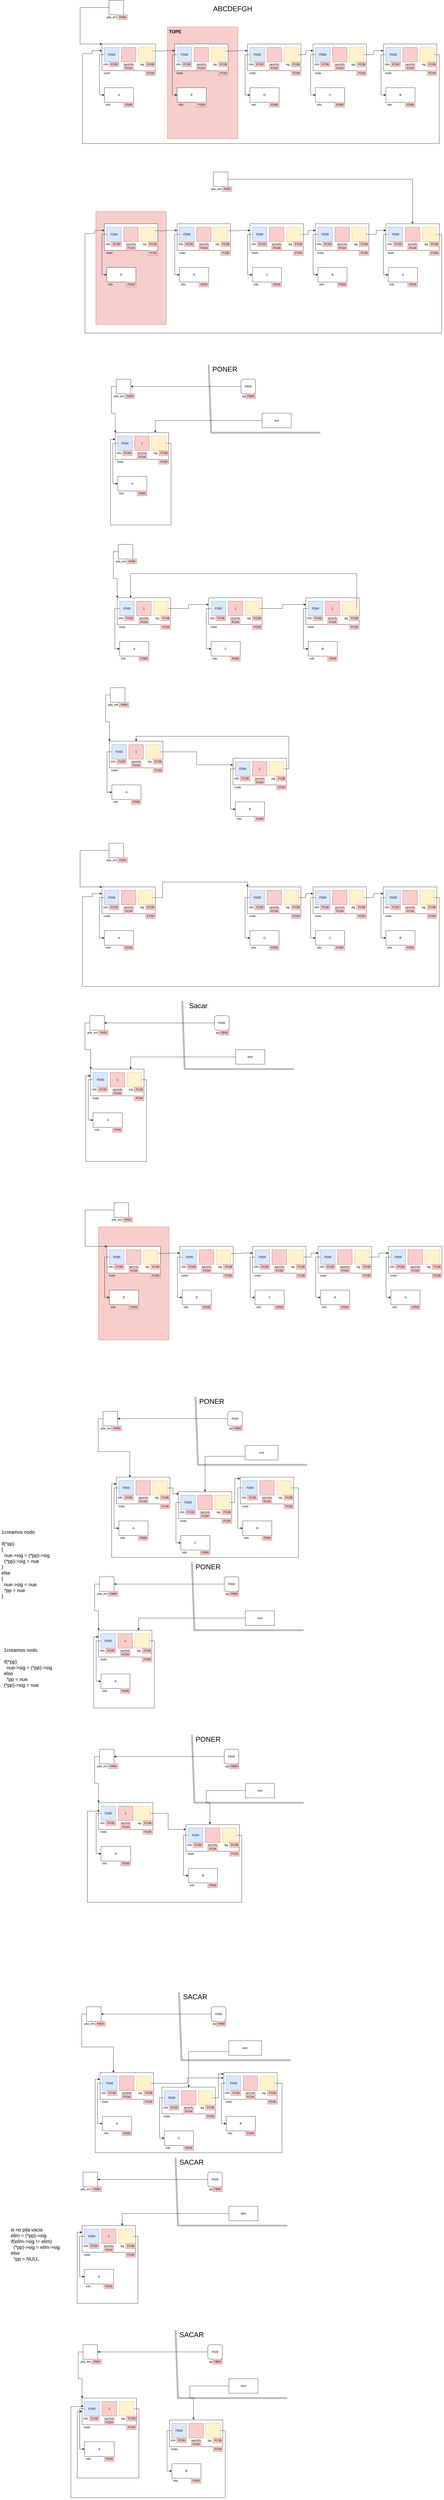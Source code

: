<mxfile version="14.6.13" type="device"><diagram id="QYpk0gsdGy7wqAJKvDGv" name="Page-1"><mxGraphModel dx="2842" dy="967" grid="1" gridSize="10" guides="1" tooltips="1" connect="1" arrows="1" fold="1" page="1" pageScale="1" pageWidth="1169" pageHeight="827" math="0" shadow="0"><root><mxCell id="0"/><mxCell id="1" parent="0"/><mxCell id="PTckn3N7mwxix2MLCTKT-158" value="" style="rounded=0;whiteSpace=wrap;html=1;fillColor=#f8cecc;strokeColor=#b85450;" parent="1" vertex="1"><mxGeometry x="400" y="150" width="290" height="460" as="geometry"/></mxCell><mxCell id="PTckn3N7mwxix2MLCTKT-1" value="" style="group" parent="1" vertex="1" connectable="0"><mxGeometry x="140" y="40" width="95" height="80" as="geometry"/></mxCell><mxCell id="PTckn3N7mwxix2MLCTKT-2" value="" style="rounded=0;whiteSpace=wrap;html=1;" parent="PTckn3N7mwxix2MLCTKT-1" vertex="1"><mxGeometry x="19" width="60" height="60" as="geometry"/></mxCell><mxCell id="PTckn3N7mwxix2MLCTKT-3" value="pila_ent" style="text;html=1;align=center;verticalAlign=middle;resizable=0;points=[];autosize=1;" parent="PTckn3N7mwxix2MLCTKT-1" vertex="1"><mxGeometry y="60" width="60" height="20" as="geometry"/></mxCell><mxCell id="PTckn3N7mwxix2MLCTKT-4" value="FA00" style="text;html=1;align=center;verticalAlign=middle;resizable=0;points=[];autosize=1;fillColor=#f8cecc;strokeColor=#b85450;" parent="PTckn3N7mwxix2MLCTKT-1" vertex="1"><mxGeometry x="55" y="60" width="40" height="20" as="geometry"/></mxCell><mxCell id="PTckn3N7mwxix2MLCTKT-5" value="A" style="group" parent="1" vertex="1" connectable="0"><mxGeometry x="130" y="220" width="220" height="260" as="geometry"/></mxCell><mxCell id="PTckn3N7mwxix2MLCTKT-6" value="" style="group" parent="PTckn3N7mwxix2MLCTKT-5" vertex="1" connectable="0"><mxGeometry width="220" height="260" as="geometry"/></mxCell><mxCell id="PTckn3N7mwxix2MLCTKT-7" value="" style="group" parent="PTckn3N7mwxix2MLCTKT-6" vertex="1" connectable="0"><mxGeometry width="220" height="240" as="geometry"/></mxCell><mxCell id="PTckn3N7mwxix2MLCTKT-8" value="" style="group" parent="PTckn3N7mwxix2MLCTKT-7" vertex="1" connectable="0"><mxGeometry width="220" height="240" as="geometry"/></mxCell><mxCell id="PTckn3N7mwxix2MLCTKT-9" value="" style="group" parent="PTckn3N7mwxix2MLCTKT-8" vertex="1" connectable="0"><mxGeometry width="220" height="110" as="geometry"/></mxCell><mxCell id="PTckn3N7mwxix2MLCTKT-10" value="" style="rounded=0;whiteSpace=wrap;html=1;" parent="PTckn3N7mwxix2MLCTKT-9" vertex="1"><mxGeometry width="220" height="110" as="geometry"/></mxCell><mxCell id="PTckn3N7mwxix2MLCTKT-11" value="FD00" style="rounded=0;whiteSpace=wrap;html=1;fillColor=#dae8fc;strokeColor=#6c8ebf;" parent="PTckn3N7mwxix2MLCTKT-9" vertex="1"><mxGeometry x="10" y="14" width="60" height="60" as="geometry"/></mxCell><mxCell id="PTckn3N7mwxix2MLCTKT-12" value="" style="rounded=0;whiteSpace=wrap;html=1;fillColor=#fff2cc;strokeColor=#d6b656;" parent="PTckn3N7mwxix2MLCTKT-9" vertex="1"><mxGeometry x="150" y="14" width="60" height="60" as="geometry"/></mxCell><mxCell id="PTckn3N7mwxix2MLCTKT-13" value="" style="rounded=0;whiteSpace=wrap;html=1;fillColor=#f8cecc;strokeColor=#b85450;" parent="PTckn3N7mwxix2MLCTKT-9" vertex="1"><mxGeometry x="80" y="14" width="60" height="60" as="geometry"/></mxCell><mxCell id="PTckn3N7mwxix2MLCTKT-14" value="info" style="text;html=1;align=center;verticalAlign=middle;resizable=0;points=[];autosize=1;" parent="PTckn3N7mwxix2MLCTKT-9" vertex="1"><mxGeometry y="74" width="30" height="20" as="geometry"/></mxCell><mxCell id="PTckn3N7mwxix2MLCTKT-15" value="tamInfo" style="text;html=1;align=center;verticalAlign=middle;resizable=0;points=[];autosize=1;" parent="PTckn3N7mwxix2MLCTKT-9" vertex="1"><mxGeometry x="80" y="74" width="60" height="20" as="geometry"/></mxCell><mxCell id="PTckn3N7mwxix2MLCTKT-16" value="sig" style="text;html=1;align=center;verticalAlign=middle;resizable=0;points=[];autosize=1;" parent="PTckn3N7mwxix2MLCTKT-9" vertex="1"><mxGeometry x="150" y="74" width="30" height="20" as="geometry"/></mxCell><mxCell id="PTckn3N7mwxix2MLCTKT-17" value="FC04" style="text;html=1;align=center;verticalAlign=middle;resizable=0;points=[];autosize=1;fillColor=#f8cecc;strokeColor=#b85450;" parent="PTckn3N7mwxix2MLCTKT-9" vertex="1"><mxGeometry x="90" y="90" width="40" height="20" as="geometry"/></mxCell><mxCell id="PTckn3N7mwxix2MLCTKT-18" value="FC08" style="text;html=1;align=center;verticalAlign=middle;resizable=0;points=[];autosize=1;fillColor=#f8cecc;strokeColor=#b85450;" parent="PTckn3N7mwxix2MLCTKT-9" vertex="1"><mxGeometry x="180" y="74" width="40" height="20" as="geometry"/></mxCell><mxCell id="PTckn3N7mwxix2MLCTKT-19" value="A" style="rounded=0;whiteSpace=wrap;html=1;" parent="PTckn3N7mwxix2MLCTKT-8" vertex="1"><mxGeometry x="10" y="180" width="120" height="60" as="geometry"/></mxCell><mxCell id="PTckn3N7mwxix2MLCTKT-20" value="nodo" style="text;html=1;align=center;verticalAlign=middle;resizable=0;points=[];autosize=1;" parent="PTckn3N7mwxix2MLCTKT-8" vertex="1"><mxGeometry y="110" width="40" height="20" as="geometry"/></mxCell><mxCell id="PTckn3N7mwxix2MLCTKT-21" value="FC00" style="text;html=1;align=center;verticalAlign=middle;resizable=0;points=[];autosize=1;fillColor=#f8cecc;strokeColor=#b85450;" parent="PTckn3N7mwxix2MLCTKT-8" vertex="1"><mxGeometry x="180" y="110" width="40" height="20" as="geometry"/></mxCell><mxCell id="PTckn3N7mwxix2MLCTKT-22" value="FC00" style="text;html=1;align=center;verticalAlign=middle;resizable=0;points=[];autosize=1;fillColor=#f8cecc;strokeColor=#b85450;" parent="PTckn3N7mwxix2MLCTKT-8" vertex="1"><mxGeometry x="30" y="74" width="40" height="20" as="geometry"/></mxCell><mxCell id="PTckn3N7mwxix2MLCTKT-23" style="edgeStyle=orthogonalEdgeStyle;rounded=0;orthogonalLoop=1;jettySize=auto;html=1;exitX=0;exitY=0.5;exitDx=0;exitDy=0;entryX=0;entryY=0.5;entryDx=0;entryDy=0;" parent="PTckn3N7mwxix2MLCTKT-8" source="PTckn3N7mwxix2MLCTKT-11" target="PTckn3N7mwxix2MLCTKT-19" edge="1"><mxGeometry relative="1" as="geometry"/></mxCell><mxCell id="PTckn3N7mwxix2MLCTKT-24" value="info" style="text;html=1;align=center;verticalAlign=middle;resizable=0;points=[];autosize=1;" parent="PTckn3N7mwxix2MLCTKT-6" vertex="1"><mxGeometry x="10" y="240" width="30" height="20" as="geometry"/></mxCell><mxCell id="PTckn3N7mwxix2MLCTKT-25" value="FD00" style="text;html=1;align=center;verticalAlign=middle;resizable=0;points=[];autosize=1;fillColor=#f8cecc;strokeColor=#b85450;" parent="PTckn3N7mwxix2MLCTKT-6" vertex="1"><mxGeometry x="90" y="240" width="40" height="20" as="geometry"/></mxCell><mxCell id="PTckn3N7mwxix2MLCTKT-50" value="" style="group" parent="1" vertex="1" connectable="0"><mxGeometry x="730" y="220" width="220" height="260" as="geometry"/></mxCell><mxCell id="PTckn3N7mwxix2MLCTKT-51" value="" style="group" parent="PTckn3N7mwxix2MLCTKT-50" vertex="1" connectable="0"><mxGeometry width="220" height="260" as="geometry"/></mxCell><mxCell id="PTckn3N7mwxix2MLCTKT-52" value="" style="group" parent="PTckn3N7mwxix2MLCTKT-51" vertex="1" connectable="0"><mxGeometry width="220" height="240" as="geometry"/></mxCell><mxCell id="PTckn3N7mwxix2MLCTKT-53" value="" style="group" parent="PTckn3N7mwxix2MLCTKT-52" vertex="1" connectable="0"><mxGeometry width="220" height="240" as="geometry"/></mxCell><mxCell id="PTckn3N7mwxix2MLCTKT-54" value="" style="group" parent="PTckn3N7mwxix2MLCTKT-53" vertex="1" connectable="0"><mxGeometry width="220" height="110" as="geometry"/></mxCell><mxCell id="PTckn3N7mwxix2MLCTKT-55" value="" style="rounded=0;whiteSpace=wrap;html=1;" parent="PTckn3N7mwxix2MLCTKT-54" vertex="1"><mxGeometry width="220" height="110" as="geometry"/></mxCell><mxCell id="PTckn3N7mwxix2MLCTKT-56" value="FD00" style="rounded=0;whiteSpace=wrap;html=1;fillColor=#dae8fc;strokeColor=#6c8ebf;" parent="PTckn3N7mwxix2MLCTKT-54" vertex="1"><mxGeometry x="10" y="14" width="60" height="60" as="geometry"/></mxCell><mxCell id="PTckn3N7mwxix2MLCTKT-57" value="" style="rounded=0;whiteSpace=wrap;html=1;fillColor=#fff2cc;strokeColor=#d6b656;" parent="PTckn3N7mwxix2MLCTKT-54" vertex="1"><mxGeometry x="150" y="14" width="60" height="60" as="geometry"/></mxCell><mxCell id="PTckn3N7mwxix2MLCTKT-58" value="" style="rounded=0;whiteSpace=wrap;html=1;fillColor=#f8cecc;strokeColor=#b85450;" parent="PTckn3N7mwxix2MLCTKT-54" vertex="1"><mxGeometry x="80" y="14" width="60" height="60" as="geometry"/></mxCell><mxCell id="PTckn3N7mwxix2MLCTKT-59" value="info" style="text;html=1;align=center;verticalAlign=middle;resizable=0;points=[];autosize=1;" parent="PTckn3N7mwxix2MLCTKT-54" vertex="1"><mxGeometry y="74" width="30" height="20" as="geometry"/></mxCell><mxCell id="PTckn3N7mwxix2MLCTKT-60" value="tamInfo" style="text;html=1;align=center;verticalAlign=middle;resizable=0;points=[];autosize=1;" parent="PTckn3N7mwxix2MLCTKT-54" vertex="1"><mxGeometry x="80" y="74" width="60" height="20" as="geometry"/></mxCell><mxCell id="PTckn3N7mwxix2MLCTKT-61" value="sig" style="text;html=1;align=center;verticalAlign=middle;resizable=0;points=[];autosize=1;" parent="PTckn3N7mwxix2MLCTKT-54" vertex="1"><mxGeometry x="150" y="74" width="30" height="20" as="geometry"/></mxCell><mxCell id="PTckn3N7mwxix2MLCTKT-62" value="FC04" style="text;html=1;align=center;verticalAlign=middle;resizable=0;points=[];autosize=1;fillColor=#f8cecc;strokeColor=#b85450;" parent="PTckn3N7mwxix2MLCTKT-54" vertex="1"><mxGeometry x="90" y="90" width="40" height="20" as="geometry"/></mxCell><mxCell id="PTckn3N7mwxix2MLCTKT-63" value="FC08" style="text;html=1;align=center;verticalAlign=middle;resizable=0;points=[];autosize=1;fillColor=#f8cecc;strokeColor=#b85450;" parent="PTckn3N7mwxix2MLCTKT-54" vertex="1"><mxGeometry x="180" y="74" width="40" height="20" as="geometry"/></mxCell><mxCell id="PTckn3N7mwxix2MLCTKT-64" value="D" style="rounded=0;whiteSpace=wrap;html=1;" parent="PTckn3N7mwxix2MLCTKT-53" vertex="1"><mxGeometry x="10" y="180" width="120" height="60" as="geometry"/></mxCell><mxCell id="PTckn3N7mwxix2MLCTKT-65" value="nodo" style="text;html=1;align=center;verticalAlign=middle;resizable=0;points=[];autosize=1;" parent="PTckn3N7mwxix2MLCTKT-53" vertex="1"><mxGeometry y="110" width="40" height="20" as="geometry"/></mxCell><mxCell id="PTckn3N7mwxix2MLCTKT-66" value="FC00" style="text;html=1;align=center;verticalAlign=middle;resizable=0;points=[];autosize=1;fillColor=#f8cecc;strokeColor=#b85450;" parent="PTckn3N7mwxix2MLCTKT-53" vertex="1"><mxGeometry x="180" y="110" width="40" height="20" as="geometry"/></mxCell><mxCell id="PTckn3N7mwxix2MLCTKT-67" value="FC00" style="text;html=1;align=center;verticalAlign=middle;resizable=0;points=[];autosize=1;fillColor=#f8cecc;strokeColor=#b85450;" parent="PTckn3N7mwxix2MLCTKT-53" vertex="1"><mxGeometry x="30" y="74" width="40" height="20" as="geometry"/></mxCell><mxCell id="PTckn3N7mwxix2MLCTKT-68" style="edgeStyle=orthogonalEdgeStyle;rounded=0;orthogonalLoop=1;jettySize=auto;html=1;exitX=0;exitY=0.5;exitDx=0;exitDy=0;entryX=0;entryY=0.5;entryDx=0;entryDy=0;" parent="PTckn3N7mwxix2MLCTKT-53" source="PTckn3N7mwxix2MLCTKT-56" target="PTckn3N7mwxix2MLCTKT-64" edge="1"><mxGeometry relative="1" as="geometry"/></mxCell><mxCell id="PTckn3N7mwxix2MLCTKT-69" value="info" style="text;html=1;align=center;verticalAlign=middle;resizable=0;points=[];autosize=1;" parent="PTckn3N7mwxix2MLCTKT-51" vertex="1"><mxGeometry x="10" y="240" width="30" height="20" as="geometry"/></mxCell><mxCell id="PTckn3N7mwxix2MLCTKT-70" value="FD00" style="text;html=1;align=center;verticalAlign=middle;resizable=0;points=[];autosize=1;fillColor=#f8cecc;strokeColor=#b85450;" parent="PTckn3N7mwxix2MLCTKT-51" vertex="1"><mxGeometry x="90" y="240" width="40" height="20" as="geometry"/></mxCell><mxCell id="PTckn3N7mwxix2MLCTKT-74" style="edgeStyle=orthogonalEdgeStyle;rounded=0;orthogonalLoop=1;jettySize=auto;html=1;exitX=0;exitY=0.5;exitDx=0;exitDy=0;entryX=0;entryY=0;entryDx=0;entryDy=0;" parent="1" source="PTckn3N7mwxix2MLCTKT-2" target="PTckn3N7mwxix2MLCTKT-10" edge="1"><mxGeometry relative="1" as="geometry"><Array as="points"><mxPoint x="40" y="70"/><mxPoint x="40" y="220"/></Array></mxGeometry></mxCell><mxCell id="PTckn3N7mwxix2MLCTKT-75" value="" style="group" parent="1" vertex="1" connectable="0"><mxGeometry x="1000" y="220" width="220" height="260" as="geometry"/></mxCell><mxCell id="PTckn3N7mwxix2MLCTKT-76" value="" style="group" parent="PTckn3N7mwxix2MLCTKT-75" vertex="1" connectable="0"><mxGeometry width="220" height="260" as="geometry"/></mxCell><mxCell id="PTckn3N7mwxix2MLCTKT-77" value="" style="group" parent="PTckn3N7mwxix2MLCTKT-76" vertex="1" connectable="0"><mxGeometry width="220" height="240" as="geometry"/></mxCell><mxCell id="PTckn3N7mwxix2MLCTKT-78" value="" style="group" parent="PTckn3N7mwxix2MLCTKT-77" vertex="1" connectable="0"><mxGeometry width="220" height="240" as="geometry"/></mxCell><mxCell id="PTckn3N7mwxix2MLCTKT-79" value="" style="group" parent="PTckn3N7mwxix2MLCTKT-78" vertex="1" connectable="0"><mxGeometry width="220" height="110" as="geometry"/></mxCell><mxCell id="PTckn3N7mwxix2MLCTKT-80" value="" style="rounded=0;whiteSpace=wrap;html=1;" parent="PTckn3N7mwxix2MLCTKT-79" vertex="1"><mxGeometry width="220" height="110" as="geometry"/></mxCell><mxCell id="PTckn3N7mwxix2MLCTKT-81" value="FD00" style="rounded=0;whiteSpace=wrap;html=1;fillColor=#dae8fc;strokeColor=#6c8ebf;" parent="PTckn3N7mwxix2MLCTKT-79" vertex="1"><mxGeometry x="10" y="14" width="60" height="60" as="geometry"/></mxCell><mxCell id="PTckn3N7mwxix2MLCTKT-82" value="" style="rounded=0;whiteSpace=wrap;html=1;fillColor=#fff2cc;strokeColor=#d6b656;" parent="PTckn3N7mwxix2MLCTKT-79" vertex="1"><mxGeometry x="150" y="14" width="60" height="60" as="geometry"/></mxCell><mxCell id="PTckn3N7mwxix2MLCTKT-83" value="" style="rounded=0;whiteSpace=wrap;html=1;fillColor=#f8cecc;strokeColor=#b85450;" parent="PTckn3N7mwxix2MLCTKT-79" vertex="1"><mxGeometry x="80" y="14" width="60" height="60" as="geometry"/></mxCell><mxCell id="PTckn3N7mwxix2MLCTKT-84" value="info" style="text;html=1;align=center;verticalAlign=middle;resizable=0;points=[];autosize=1;" parent="PTckn3N7mwxix2MLCTKT-79" vertex="1"><mxGeometry y="74" width="30" height="20" as="geometry"/></mxCell><mxCell id="PTckn3N7mwxix2MLCTKT-85" value="tamInfo" style="text;html=1;align=center;verticalAlign=middle;resizable=0;points=[];autosize=1;" parent="PTckn3N7mwxix2MLCTKT-79" vertex="1"><mxGeometry x="80" y="74" width="60" height="20" as="geometry"/></mxCell><mxCell id="PTckn3N7mwxix2MLCTKT-86" value="sig" style="text;html=1;align=center;verticalAlign=middle;resizable=0;points=[];autosize=1;" parent="PTckn3N7mwxix2MLCTKT-79" vertex="1"><mxGeometry x="150" y="74" width="30" height="20" as="geometry"/></mxCell><mxCell id="PTckn3N7mwxix2MLCTKT-87" value="FC04" style="text;html=1;align=center;verticalAlign=middle;resizable=0;points=[];autosize=1;fillColor=#f8cecc;strokeColor=#b85450;" parent="PTckn3N7mwxix2MLCTKT-79" vertex="1"><mxGeometry x="90" y="90" width="40" height="20" as="geometry"/></mxCell><mxCell id="PTckn3N7mwxix2MLCTKT-88" value="FC08" style="text;html=1;align=center;verticalAlign=middle;resizable=0;points=[];autosize=1;fillColor=#f8cecc;strokeColor=#b85450;" parent="PTckn3N7mwxix2MLCTKT-79" vertex="1"><mxGeometry x="180" y="74" width="40" height="20" as="geometry"/></mxCell><mxCell id="PTckn3N7mwxix2MLCTKT-89" value="C" style="rounded=0;whiteSpace=wrap;html=1;" parent="PTckn3N7mwxix2MLCTKT-78" vertex="1"><mxGeometry x="10" y="180" width="120" height="60" as="geometry"/></mxCell><mxCell id="PTckn3N7mwxix2MLCTKT-90" value="nodo" style="text;html=1;align=center;verticalAlign=middle;resizable=0;points=[];autosize=1;" parent="PTckn3N7mwxix2MLCTKT-78" vertex="1"><mxGeometry y="110" width="40" height="20" as="geometry"/></mxCell><mxCell id="PTckn3N7mwxix2MLCTKT-91" value="FC00" style="text;html=1;align=center;verticalAlign=middle;resizable=0;points=[];autosize=1;fillColor=#f8cecc;strokeColor=#b85450;" parent="PTckn3N7mwxix2MLCTKT-78" vertex="1"><mxGeometry x="180" y="110" width="40" height="20" as="geometry"/></mxCell><mxCell id="PTckn3N7mwxix2MLCTKT-92" value="FC00" style="text;html=1;align=center;verticalAlign=middle;resizable=0;points=[];autosize=1;fillColor=#f8cecc;strokeColor=#b85450;" parent="PTckn3N7mwxix2MLCTKT-78" vertex="1"><mxGeometry x="30" y="74" width="40" height="20" as="geometry"/></mxCell><mxCell id="PTckn3N7mwxix2MLCTKT-93" style="edgeStyle=orthogonalEdgeStyle;rounded=0;orthogonalLoop=1;jettySize=auto;html=1;exitX=0;exitY=0.5;exitDx=0;exitDy=0;entryX=0;entryY=0.5;entryDx=0;entryDy=0;" parent="PTckn3N7mwxix2MLCTKT-78" source="PTckn3N7mwxix2MLCTKT-81" target="PTckn3N7mwxix2MLCTKT-89" edge="1"><mxGeometry relative="1" as="geometry"/></mxCell><mxCell id="PTckn3N7mwxix2MLCTKT-94" value="info" style="text;html=1;align=center;verticalAlign=middle;resizable=0;points=[];autosize=1;" parent="PTckn3N7mwxix2MLCTKT-76" vertex="1"><mxGeometry x="10" y="240" width="30" height="20" as="geometry"/></mxCell><mxCell id="PTckn3N7mwxix2MLCTKT-95" value="FD00" style="text;html=1;align=center;verticalAlign=middle;resizable=0;points=[];autosize=1;fillColor=#f8cecc;strokeColor=#b85450;" parent="PTckn3N7mwxix2MLCTKT-76" vertex="1"><mxGeometry x="90" y="240" width="40" height="20" as="geometry"/></mxCell><mxCell id="PTckn3N7mwxix2MLCTKT-110" style="edgeStyle=orthogonalEdgeStyle;rounded=0;orthogonalLoop=1;jettySize=auto;html=1;exitX=1;exitY=0.5;exitDx=0;exitDy=0;entryX=0;entryY=0.25;entryDx=0;entryDy=0;" parent="1" source="PTckn3N7mwxix2MLCTKT-57" target="PTckn3N7mwxix2MLCTKT-80" edge="1"><mxGeometry relative="1" as="geometry"/></mxCell><mxCell id="PTckn3N7mwxix2MLCTKT-111" value="" style="group" parent="1" vertex="1" connectable="0"><mxGeometry x="1290" y="220" width="220" height="260" as="geometry"/></mxCell><mxCell id="PTckn3N7mwxix2MLCTKT-112" value="" style="group" parent="PTckn3N7mwxix2MLCTKT-111" vertex="1" connectable="0"><mxGeometry width="220" height="260" as="geometry"/></mxCell><mxCell id="PTckn3N7mwxix2MLCTKT-113" value="" style="group" parent="PTckn3N7mwxix2MLCTKT-112" vertex="1" connectable="0"><mxGeometry width="220" height="240" as="geometry"/></mxCell><mxCell id="PTckn3N7mwxix2MLCTKT-114" value="" style="group" parent="PTckn3N7mwxix2MLCTKT-113" vertex="1" connectable="0"><mxGeometry width="220" height="240" as="geometry"/></mxCell><mxCell id="PTckn3N7mwxix2MLCTKT-115" value="" style="group" parent="PTckn3N7mwxix2MLCTKT-114" vertex="1" connectable="0"><mxGeometry width="220" height="110" as="geometry"/></mxCell><mxCell id="PTckn3N7mwxix2MLCTKT-116" value="" style="rounded=0;whiteSpace=wrap;html=1;" parent="PTckn3N7mwxix2MLCTKT-115" vertex="1"><mxGeometry width="220" height="110" as="geometry"/></mxCell><mxCell id="PTckn3N7mwxix2MLCTKT-117" value="FD00" style="rounded=0;whiteSpace=wrap;html=1;fillColor=#dae8fc;strokeColor=#6c8ebf;" parent="PTckn3N7mwxix2MLCTKT-115" vertex="1"><mxGeometry x="10" y="14" width="60" height="60" as="geometry"/></mxCell><mxCell id="PTckn3N7mwxix2MLCTKT-118" value="" style="rounded=0;whiteSpace=wrap;html=1;fillColor=#fff2cc;strokeColor=#d6b656;" parent="PTckn3N7mwxix2MLCTKT-115" vertex="1"><mxGeometry x="150" y="14" width="60" height="60" as="geometry"/></mxCell><mxCell id="PTckn3N7mwxix2MLCTKT-119" value="" style="rounded=0;whiteSpace=wrap;html=1;fillColor=#f8cecc;strokeColor=#b85450;" parent="PTckn3N7mwxix2MLCTKT-115" vertex="1"><mxGeometry x="80" y="14" width="60" height="60" as="geometry"/></mxCell><mxCell id="PTckn3N7mwxix2MLCTKT-120" value="info" style="text;html=1;align=center;verticalAlign=middle;resizable=0;points=[];autosize=1;" parent="PTckn3N7mwxix2MLCTKT-115" vertex="1"><mxGeometry y="74" width="30" height="20" as="geometry"/></mxCell><mxCell id="PTckn3N7mwxix2MLCTKT-121" value="tamInfo" style="text;html=1;align=center;verticalAlign=middle;resizable=0;points=[];autosize=1;" parent="PTckn3N7mwxix2MLCTKT-115" vertex="1"><mxGeometry x="80" y="74" width="60" height="20" as="geometry"/></mxCell><mxCell id="PTckn3N7mwxix2MLCTKT-122" value="sig" style="text;html=1;align=center;verticalAlign=middle;resizable=0;points=[];autosize=1;" parent="PTckn3N7mwxix2MLCTKT-115" vertex="1"><mxGeometry x="150" y="74" width="30" height="20" as="geometry"/></mxCell><mxCell id="PTckn3N7mwxix2MLCTKT-123" value="FC04" style="text;html=1;align=center;verticalAlign=middle;resizable=0;points=[];autosize=1;fillColor=#f8cecc;strokeColor=#b85450;" parent="PTckn3N7mwxix2MLCTKT-115" vertex="1"><mxGeometry x="90" y="90" width="40" height="20" as="geometry"/></mxCell><mxCell id="PTckn3N7mwxix2MLCTKT-124" value="FC08" style="text;html=1;align=center;verticalAlign=middle;resizable=0;points=[];autosize=1;fillColor=#f8cecc;strokeColor=#b85450;" parent="PTckn3N7mwxix2MLCTKT-115" vertex="1"><mxGeometry x="180" y="74" width="40" height="20" as="geometry"/></mxCell><mxCell id="PTckn3N7mwxix2MLCTKT-125" value="B" style="rounded=0;whiteSpace=wrap;html=1;" parent="PTckn3N7mwxix2MLCTKT-114" vertex="1"><mxGeometry x="10" y="180" width="120" height="60" as="geometry"/></mxCell><mxCell id="PTckn3N7mwxix2MLCTKT-126" value="nodo" style="text;html=1;align=center;verticalAlign=middle;resizable=0;points=[];autosize=1;" parent="PTckn3N7mwxix2MLCTKT-114" vertex="1"><mxGeometry y="110" width="40" height="20" as="geometry"/></mxCell><mxCell id="PTckn3N7mwxix2MLCTKT-127" value="FC00" style="text;html=1;align=center;verticalAlign=middle;resizable=0;points=[];autosize=1;fillColor=#f8cecc;strokeColor=#b85450;" parent="PTckn3N7mwxix2MLCTKT-114" vertex="1"><mxGeometry x="180" y="110" width="40" height="20" as="geometry"/></mxCell><mxCell id="PTckn3N7mwxix2MLCTKT-128" value="FC00" style="text;html=1;align=center;verticalAlign=middle;resizable=0;points=[];autosize=1;fillColor=#f8cecc;strokeColor=#b85450;" parent="PTckn3N7mwxix2MLCTKT-114" vertex="1"><mxGeometry x="30" y="74" width="40" height="20" as="geometry"/></mxCell><mxCell id="PTckn3N7mwxix2MLCTKT-129" style="edgeStyle=orthogonalEdgeStyle;rounded=0;orthogonalLoop=1;jettySize=auto;html=1;exitX=0;exitY=0.5;exitDx=0;exitDy=0;entryX=0;entryY=0.5;entryDx=0;entryDy=0;" parent="PTckn3N7mwxix2MLCTKT-114" source="PTckn3N7mwxix2MLCTKT-117" target="PTckn3N7mwxix2MLCTKT-125" edge="1"><mxGeometry relative="1" as="geometry"/></mxCell><mxCell id="PTckn3N7mwxix2MLCTKT-130" value="info" style="text;html=1;align=center;verticalAlign=middle;resizable=0;points=[];autosize=1;" parent="PTckn3N7mwxix2MLCTKT-112" vertex="1"><mxGeometry x="10" y="240" width="30" height="20" as="geometry"/></mxCell><mxCell id="PTckn3N7mwxix2MLCTKT-131" value="FD00" style="text;html=1;align=center;verticalAlign=middle;resizable=0;points=[];autosize=1;fillColor=#f8cecc;strokeColor=#b85450;" parent="PTckn3N7mwxix2MLCTKT-112" vertex="1"><mxGeometry x="90" y="240" width="40" height="20" as="geometry"/></mxCell><mxCell id="PTckn3N7mwxix2MLCTKT-132" style="edgeStyle=orthogonalEdgeStyle;rounded=0;orthogonalLoop=1;jettySize=auto;html=1;exitX=1;exitY=0.5;exitDx=0;exitDy=0;entryX=0;entryY=0.25;entryDx=0;entryDy=0;" parent="1" source="PTckn3N7mwxix2MLCTKT-82" target="PTckn3N7mwxix2MLCTKT-116" edge="1"><mxGeometry relative="1" as="geometry"/></mxCell><mxCell id="PTckn3N7mwxix2MLCTKT-133" style="edgeStyle=orthogonalEdgeStyle;rounded=0;orthogonalLoop=1;jettySize=auto;html=1;exitX=1;exitY=0.5;exitDx=0;exitDy=0;entryX=0;entryY=0.25;entryDx=0;entryDy=0;" parent="1" source="PTckn3N7mwxix2MLCTKT-118" target="PTckn3N7mwxix2MLCTKT-10" edge="1"><mxGeometry relative="1" as="geometry"><mxPoint x="90" y="300" as="targetPoint"/><Array as="points"><mxPoint x="1520" y="264"/><mxPoint x="1520" y="630"/><mxPoint x="50" y="630"/><mxPoint x="50" y="260"/><mxPoint x="90" y="260"/><mxPoint x="90" y="248"/></Array></mxGeometry></mxCell><mxCell id="PTckn3N7mwxix2MLCTKT-134" value="" style="group" parent="1" vertex="1" connectable="0"><mxGeometry x="430" y="220" width="220" height="260" as="geometry"/></mxCell><mxCell id="PTckn3N7mwxix2MLCTKT-135" value="" style="group" parent="PTckn3N7mwxix2MLCTKT-134" vertex="1" connectable="0"><mxGeometry width="220" height="260" as="geometry"/></mxCell><mxCell id="PTckn3N7mwxix2MLCTKT-136" value="" style="group" parent="PTckn3N7mwxix2MLCTKT-135" vertex="1" connectable="0"><mxGeometry width="220" height="240" as="geometry"/></mxCell><mxCell id="PTckn3N7mwxix2MLCTKT-137" value="" style="group" parent="PTckn3N7mwxix2MLCTKT-136" vertex="1" connectable="0"><mxGeometry width="220" height="240" as="geometry"/></mxCell><mxCell id="PTckn3N7mwxix2MLCTKT-138" value="" style="group" parent="PTckn3N7mwxix2MLCTKT-137" vertex="1" connectable="0"><mxGeometry width="220" height="110" as="geometry"/></mxCell><mxCell id="PTckn3N7mwxix2MLCTKT-139" value="" style="rounded=0;whiteSpace=wrap;html=1;" parent="PTckn3N7mwxix2MLCTKT-138" vertex="1"><mxGeometry width="220" height="110" as="geometry"/></mxCell><mxCell id="PTckn3N7mwxix2MLCTKT-140" value="FD00" style="rounded=0;whiteSpace=wrap;html=1;fillColor=#dae8fc;strokeColor=#6c8ebf;" parent="PTckn3N7mwxix2MLCTKT-138" vertex="1"><mxGeometry x="10" y="14" width="60" height="60" as="geometry"/></mxCell><mxCell id="PTckn3N7mwxix2MLCTKT-141" value="" style="rounded=0;whiteSpace=wrap;html=1;fillColor=#fff2cc;strokeColor=#d6b656;" parent="PTckn3N7mwxix2MLCTKT-138" vertex="1"><mxGeometry x="150" y="14" width="60" height="60" as="geometry"/></mxCell><mxCell id="PTckn3N7mwxix2MLCTKT-142" value="" style="rounded=0;whiteSpace=wrap;html=1;fillColor=#f8cecc;strokeColor=#b85450;" parent="PTckn3N7mwxix2MLCTKT-138" vertex="1"><mxGeometry x="80" y="14" width="60" height="60" as="geometry"/></mxCell><mxCell id="PTckn3N7mwxix2MLCTKT-143" value="info" style="text;html=1;align=center;verticalAlign=middle;resizable=0;points=[];autosize=1;" parent="PTckn3N7mwxix2MLCTKT-138" vertex="1"><mxGeometry y="74" width="30" height="20" as="geometry"/></mxCell><mxCell id="PTckn3N7mwxix2MLCTKT-144" value="tamInfo" style="text;html=1;align=center;verticalAlign=middle;resizable=0;points=[];autosize=1;" parent="PTckn3N7mwxix2MLCTKT-138" vertex="1"><mxGeometry x="80" y="74" width="60" height="20" as="geometry"/></mxCell><mxCell id="PTckn3N7mwxix2MLCTKT-145" value="sig" style="text;html=1;align=center;verticalAlign=middle;resizable=0;points=[];autosize=1;" parent="PTckn3N7mwxix2MLCTKT-138" vertex="1"><mxGeometry x="150" y="74" width="30" height="20" as="geometry"/></mxCell><mxCell id="PTckn3N7mwxix2MLCTKT-146" value="FC04" style="text;html=1;align=center;verticalAlign=middle;resizable=0;points=[];autosize=1;fillColor=#f8cecc;strokeColor=#b85450;" parent="PTckn3N7mwxix2MLCTKT-138" vertex="1"><mxGeometry x="90" y="90" width="40" height="20" as="geometry"/></mxCell><mxCell id="PTckn3N7mwxix2MLCTKT-147" value="FC08" style="text;html=1;align=center;verticalAlign=middle;resizable=0;points=[];autosize=1;fillColor=#f8cecc;strokeColor=#b85450;" parent="PTckn3N7mwxix2MLCTKT-138" vertex="1"><mxGeometry x="180" y="74" width="40" height="20" as="geometry"/></mxCell><mxCell id="PTckn3N7mwxix2MLCTKT-148" value="E" style="rounded=0;whiteSpace=wrap;html=1;" parent="PTckn3N7mwxix2MLCTKT-137" vertex="1"><mxGeometry x="10" y="180" width="120" height="60" as="geometry"/></mxCell><mxCell id="PTckn3N7mwxix2MLCTKT-149" value="nodo" style="text;html=1;align=center;verticalAlign=middle;resizable=0;points=[];autosize=1;" parent="PTckn3N7mwxix2MLCTKT-137" vertex="1"><mxGeometry y="110" width="40" height="20" as="geometry"/></mxCell><mxCell id="PTckn3N7mwxix2MLCTKT-150" value="FC00" style="text;html=1;align=center;verticalAlign=middle;resizable=0;points=[];autosize=1;fillColor=#f8cecc;strokeColor=#b85450;" parent="PTckn3N7mwxix2MLCTKT-137" vertex="1"><mxGeometry x="180" y="110" width="40" height="20" as="geometry"/></mxCell><mxCell id="PTckn3N7mwxix2MLCTKT-151" value="FC00" style="text;html=1;align=center;verticalAlign=middle;resizable=0;points=[];autosize=1;fillColor=#f8cecc;strokeColor=#b85450;" parent="PTckn3N7mwxix2MLCTKT-137" vertex="1"><mxGeometry x="30" y="74" width="40" height="20" as="geometry"/></mxCell><mxCell id="PTckn3N7mwxix2MLCTKT-152" style="edgeStyle=orthogonalEdgeStyle;rounded=0;orthogonalLoop=1;jettySize=auto;html=1;exitX=0;exitY=0.5;exitDx=0;exitDy=0;entryX=0;entryY=0.5;entryDx=0;entryDy=0;" parent="PTckn3N7mwxix2MLCTKT-137" source="PTckn3N7mwxix2MLCTKT-140" target="PTckn3N7mwxix2MLCTKT-148" edge="1"><mxGeometry relative="1" as="geometry"/></mxCell><mxCell id="PTckn3N7mwxix2MLCTKT-153" value="info" style="text;html=1;align=center;verticalAlign=middle;resizable=0;points=[];autosize=1;" parent="PTckn3N7mwxix2MLCTKT-135" vertex="1"><mxGeometry x="10" y="240" width="30" height="20" as="geometry"/></mxCell><mxCell id="PTckn3N7mwxix2MLCTKT-154" value="FD00" style="text;html=1;align=center;verticalAlign=middle;resizable=0;points=[];autosize=1;fillColor=#f8cecc;strokeColor=#b85450;" parent="PTckn3N7mwxix2MLCTKT-135" vertex="1"><mxGeometry x="90" y="240" width="40" height="20" as="geometry"/></mxCell><mxCell id="PTckn3N7mwxix2MLCTKT-156" style="edgeStyle=orthogonalEdgeStyle;rounded=0;orthogonalLoop=1;jettySize=auto;html=1;exitX=1;exitY=0.25;exitDx=0;exitDy=0;entryX=0;entryY=0.25;entryDx=0;entryDy=0;" parent="1" source="PTckn3N7mwxix2MLCTKT-12" target="PTckn3N7mwxix2MLCTKT-139" edge="1"><mxGeometry relative="1" as="geometry"/></mxCell><mxCell id="PTckn3N7mwxix2MLCTKT-157" style="edgeStyle=orthogonalEdgeStyle;rounded=0;orthogonalLoop=1;jettySize=auto;html=1;exitX=1;exitY=0.25;exitDx=0;exitDy=0;entryX=0;entryY=0.25;entryDx=0;entryDy=0;" parent="1" source="PTckn3N7mwxix2MLCTKT-141" target="PTckn3N7mwxix2MLCTKT-55" edge="1"><mxGeometry relative="1" as="geometry"/></mxCell><mxCell id="PTckn3N7mwxix2MLCTKT-159" value="" style="rounded=0;whiteSpace=wrap;html=1;fillColor=#f8cecc;strokeColor=#b85450;" parent="1" vertex="1"><mxGeometry x="105" y="910" width="290" height="465" as="geometry"/></mxCell><mxCell id="PTckn3N7mwxix2MLCTKT-160" value="" style="group" parent="1" vertex="1" connectable="0"><mxGeometry x="570" y="747" width="95" height="80" as="geometry"/></mxCell><mxCell id="PTckn3N7mwxix2MLCTKT-161" value="" style="rounded=0;whiteSpace=wrap;html=1;" parent="PTckn3N7mwxix2MLCTKT-160" vertex="1"><mxGeometry x="19" width="60" height="60" as="geometry"/></mxCell><mxCell id="PTckn3N7mwxix2MLCTKT-162" value="pila_ent" style="text;html=1;align=center;verticalAlign=middle;resizable=0;points=[];autosize=1;" parent="PTckn3N7mwxix2MLCTKT-160" vertex="1"><mxGeometry y="60" width="60" height="20" as="geometry"/></mxCell><mxCell id="PTckn3N7mwxix2MLCTKT-163" value="FA00" style="text;html=1;align=center;verticalAlign=middle;resizable=0;points=[];autosize=1;fillColor=#f8cecc;strokeColor=#b85450;" parent="PTckn3N7mwxix2MLCTKT-160" vertex="1"><mxGeometry x="55" y="60" width="40" height="20" as="geometry"/></mxCell><mxCell id="PTckn3N7mwxix2MLCTKT-164" value="" style="group" parent="1" vertex="1" connectable="0"><mxGeometry x="140" y="960" width="220" height="260" as="geometry"/></mxCell><mxCell id="PTckn3N7mwxix2MLCTKT-165" value="" style="group" parent="PTckn3N7mwxix2MLCTKT-164" vertex="1" connectable="0"><mxGeometry width="220" height="260" as="geometry"/></mxCell><mxCell id="PTckn3N7mwxix2MLCTKT-166" value="" style="group" parent="PTckn3N7mwxix2MLCTKT-165" vertex="1" connectable="0"><mxGeometry width="220" height="240" as="geometry"/></mxCell><mxCell id="PTckn3N7mwxix2MLCTKT-167" value="" style="group" parent="PTckn3N7mwxix2MLCTKT-166" vertex="1" connectable="0"><mxGeometry width="220" height="240" as="geometry"/></mxCell><mxCell id="PTckn3N7mwxix2MLCTKT-168" value="" style="group" parent="PTckn3N7mwxix2MLCTKT-167" vertex="1" connectable="0"><mxGeometry width="220" height="110" as="geometry"/></mxCell><mxCell id="PTckn3N7mwxix2MLCTKT-169" value="" style="rounded=0;whiteSpace=wrap;html=1;" parent="PTckn3N7mwxix2MLCTKT-168" vertex="1"><mxGeometry width="220" height="110" as="geometry"/></mxCell><mxCell id="PTckn3N7mwxix2MLCTKT-170" value="FD00" style="rounded=0;whiteSpace=wrap;html=1;fillColor=#dae8fc;strokeColor=#6c8ebf;" parent="PTckn3N7mwxix2MLCTKT-168" vertex="1"><mxGeometry x="10" y="14" width="60" height="60" as="geometry"/></mxCell><mxCell id="PTckn3N7mwxix2MLCTKT-171" value="" style="rounded=0;whiteSpace=wrap;html=1;fillColor=#fff2cc;strokeColor=#d6b656;" parent="PTckn3N7mwxix2MLCTKT-168" vertex="1"><mxGeometry x="150" y="14" width="60" height="60" as="geometry"/></mxCell><mxCell id="PTckn3N7mwxix2MLCTKT-172" value="" style="rounded=0;whiteSpace=wrap;html=1;fillColor=#f8cecc;strokeColor=#b85450;" parent="PTckn3N7mwxix2MLCTKT-168" vertex="1"><mxGeometry x="80" y="14" width="60" height="60" as="geometry"/></mxCell><mxCell id="PTckn3N7mwxix2MLCTKT-173" value="info" style="text;html=1;align=center;verticalAlign=middle;resizable=0;points=[];autosize=1;" parent="PTckn3N7mwxix2MLCTKT-168" vertex="1"><mxGeometry y="74" width="30" height="20" as="geometry"/></mxCell><mxCell id="PTckn3N7mwxix2MLCTKT-174" value="tamInfo" style="text;html=1;align=center;verticalAlign=middle;resizable=0;points=[];autosize=1;" parent="PTckn3N7mwxix2MLCTKT-168" vertex="1"><mxGeometry x="80" y="74" width="60" height="20" as="geometry"/></mxCell><mxCell id="PTckn3N7mwxix2MLCTKT-175" value="sig" style="text;html=1;align=center;verticalAlign=middle;resizable=0;points=[];autosize=1;" parent="PTckn3N7mwxix2MLCTKT-168" vertex="1"><mxGeometry x="150" y="74" width="30" height="20" as="geometry"/></mxCell><mxCell id="PTckn3N7mwxix2MLCTKT-176" value="FC04" style="text;html=1;align=center;verticalAlign=middle;resizable=0;points=[];autosize=1;fillColor=#f8cecc;strokeColor=#b85450;" parent="PTckn3N7mwxix2MLCTKT-168" vertex="1"><mxGeometry x="90" y="90" width="40" height="20" as="geometry"/></mxCell><mxCell id="PTckn3N7mwxix2MLCTKT-177" value="FC08" style="text;html=1;align=center;verticalAlign=middle;resizable=0;points=[];autosize=1;fillColor=#f8cecc;strokeColor=#b85450;" parent="PTckn3N7mwxix2MLCTKT-168" vertex="1"><mxGeometry x="180" y="74" width="40" height="20" as="geometry"/></mxCell><mxCell id="PTckn3N7mwxix2MLCTKT-178" value="E" style="rounded=0;whiteSpace=wrap;html=1;" parent="PTckn3N7mwxix2MLCTKT-167" vertex="1"><mxGeometry x="10" y="180" width="120" height="60" as="geometry"/></mxCell><mxCell id="PTckn3N7mwxix2MLCTKT-179" value="nodo" style="text;html=1;align=center;verticalAlign=middle;resizable=0;points=[];autosize=1;" parent="PTckn3N7mwxix2MLCTKT-167" vertex="1"><mxGeometry y="110" width="40" height="20" as="geometry"/></mxCell><mxCell id="PTckn3N7mwxix2MLCTKT-180" value="FC00" style="text;html=1;align=center;verticalAlign=middle;resizable=0;points=[];autosize=1;fillColor=#f8cecc;strokeColor=#b85450;" parent="PTckn3N7mwxix2MLCTKT-167" vertex="1"><mxGeometry x="180" y="110" width="40" height="20" as="geometry"/></mxCell><mxCell id="PTckn3N7mwxix2MLCTKT-181" value="FC00" style="text;html=1;align=center;verticalAlign=middle;resizable=0;points=[];autosize=1;fillColor=#f8cecc;strokeColor=#b85450;" parent="PTckn3N7mwxix2MLCTKT-167" vertex="1"><mxGeometry x="30" y="74" width="40" height="20" as="geometry"/></mxCell><mxCell id="PTckn3N7mwxix2MLCTKT-182" style="edgeStyle=orthogonalEdgeStyle;rounded=0;orthogonalLoop=1;jettySize=auto;html=1;exitX=0;exitY=0.5;exitDx=0;exitDy=0;entryX=0;entryY=0.5;entryDx=0;entryDy=0;" parent="PTckn3N7mwxix2MLCTKT-167" source="PTckn3N7mwxix2MLCTKT-170" target="PTckn3N7mwxix2MLCTKT-178" edge="1"><mxGeometry relative="1" as="geometry"/></mxCell><mxCell id="PTckn3N7mwxix2MLCTKT-183" value="info" style="text;html=1;align=center;verticalAlign=middle;resizable=0;points=[];autosize=1;" parent="PTckn3N7mwxix2MLCTKT-165" vertex="1"><mxGeometry x="10" y="240" width="30" height="20" as="geometry"/></mxCell><mxCell id="PTckn3N7mwxix2MLCTKT-184" value="FD00" style="text;html=1;align=center;verticalAlign=middle;resizable=0;points=[];autosize=1;fillColor=#f8cecc;strokeColor=#b85450;" parent="PTckn3N7mwxix2MLCTKT-165" vertex="1"><mxGeometry x="90" y="240" width="40" height="20" as="geometry"/></mxCell><mxCell id="PTckn3N7mwxix2MLCTKT-185" value="" style="group" parent="1" vertex="1" connectable="0"><mxGeometry x="740" y="960" width="220" height="260" as="geometry"/></mxCell><mxCell id="PTckn3N7mwxix2MLCTKT-186" value="" style="group" parent="PTckn3N7mwxix2MLCTKT-185" vertex="1" connectable="0"><mxGeometry width="220" height="260" as="geometry"/></mxCell><mxCell id="PTckn3N7mwxix2MLCTKT-187" value="" style="group" parent="PTckn3N7mwxix2MLCTKT-186" vertex="1" connectable="0"><mxGeometry width="220" height="240" as="geometry"/></mxCell><mxCell id="PTckn3N7mwxix2MLCTKT-188" value="" style="group" parent="PTckn3N7mwxix2MLCTKT-187" vertex="1" connectable="0"><mxGeometry width="220" height="240" as="geometry"/></mxCell><mxCell id="PTckn3N7mwxix2MLCTKT-189" value="" style="group" parent="PTckn3N7mwxix2MLCTKT-188" vertex="1" connectable="0"><mxGeometry width="220" height="110" as="geometry"/></mxCell><mxCell id="PTckn3N7mwxix2MLCTKT-190" value="" style="rounded=0;whiteSpace=wrap;html=1;" parent="PTckn3N7mwxix2MLCTKT-189" vertex="1"><mxGeometry width="220" height="110" as="geometry"/></mxCell><mxCell id="PTckn3N7mwxix2MLCTKT-191" value="FD00" style="rounded=0;whiteSpace=wrap;html=1;fillColor=#dae8fc;strokeColor=#6c8ebf;" parent="PTckn3N7mwxix2MLCTKT-189" vertex="1"><mxGeometry x="10" y="14" width="60" height="60" as="geometry"/></mxCell><mxCell id="PTckn3N7mwxix2MLCTKT-192" value="" style="rounded=0;whiteSpace=wrap;html=1;fillColor=#fff2cc;strokeColor=#d6b656;" parent="PTckn3N7mwxix2MLCTKT-189" vertex="1"><mxGeometry x="150" y="14" width="60" height="60" as="geometry"/></mxCell><mxCell id="PTckn3N7mwxix2MLCTKT-193" value="" style="rounded=0;whiteSpace=wrap;html=1;fillColor=#f8cecc;strokeColor=#b85450;" parent="PTckn3N7mwxix2MLCTKT-189" vertex="1"><mxGeometry x="80" y="14" width="60" height="60" as="geometry"/></mxCell><mxCell id="PTckn3N7mwxix2MLCTKT-194" value="info" style="text;html=1;align=center;verticalAlign=middle;resizable=0;points=[];autosize=1;" parent="PTckn3N7mwxix2MLCTKT-189" vertex="1"><mxGeometry y="74" width="30" height="20" as="geometry"/></mxCell><mxCell id="PTckn3N7mwxix2MLCTKT-195" value="tamInfo" style="text;html=1;align=center;verticalAlign=middle;resizable=0;points=[];autosize=1;" parent="PTckn3N7mwxix2MLCTKT-189" vertex="1"><mxGeometry x="80" y="74" width="60" height="20" as="geometry"/></mxCell><mxCell id="PTckn3N7mwxix2MLCTKT-196" value="sig" style="text;html=1;align=center;verticalAlign=middle;resizable=0;points=[];autosize=1;" parent="PTckn3N7mwxix2MLCTKT-189" vertex="1"><mxGeometry x="150" y="74" width="30" height="20" as="geometry"/></mxCell><mxCell id="PTckn3N7mwxix2MLCTKT-197" value="FC04" style="text;html=1;align=center;verticalAlign=middle;resizable=0;points=[];autosize=1;fillColor=#f8cecc;strokeColor=#b85450;" parent="PTckn3N7mwxix2MLCTKT-189" vertex="1"><mxGeometry x="90" y="90" width="40" height="20" as="geometry"/></mxCell><mxCell id="PTckn3N7mwxix2MLCTKT-198" value="FC08" style="text;html=1;align=center;verticalAlign=middle;resizable=0;points=[];autosize=1;fillColor=#f8cecc;strokeColor=#b85450;" parent="PTckn3N7mwxix2MLCTKT-189" vertex="1"><mxGeometry x="180" y="74" width="40" height="20" as="geometry"/></mxCell><mxCell id="PTckn3N7mwxix2MLCTKT-199" value="C" style="rounded=0;whiteSpace=wrap;html=1;" parent="PTckn3N7mwxix2MLCTKT-188" vertex="1"><mxGeometry x="10" y="180" width="120" height="60" as="geometry"/></mxCell><mxCell id="PTckn3N7mwxix2MLCTKT-200" value="nodo" style="text;html=1;align=center;verticalAlign=middle;resizable=0;points=[];autosize=1;" parent="PTckn3N7mwxix2MLCTKT-188" vertex="1"><mxGeometry y="110" width="40" height="20" as="geometry"/></mxCell><mxCell id="PTckn3N7mwxix2MLCTKT-201" value="FC00" style="text;html=1;align=center;verticalAlign=middle;resizable=0;points=[];autosize=1;fillColor=#f8cecc;strokeColor=#b85450;" parent="PTckn3N7mwxix2MLCTKT-188" vertex="1"><mxGeometry x="180" y="110" width="40" height="20" as="geometry"/></mxCell><mxCell id="PTckn3N7mwxix2MLCTKT-202" value="FC00" style="text;html=1;align=center;verticalAlign=middle;resizable=0;points=[];autosize=1;fillColor=#f8cecc;strokeColor=#b85450;" parent="PTckn3N7mwxix2MLCTKT-188" vertex="1"><mxGeometry x="30" y="74" width="40" height="20" as="geometry"/></mxCell><mxCell id="PTckn3N7mwxix2MLCTKT-203" style="edgeStyle=orthogonalEdgeStyle;rounded=0;orthogonalLoop=1;jettySize=auto;html=1;exitX=0;exitY=0.5;exitDx=0;exitDy=0;entryX=0;entryY=0.5;entryDx=0;entryDy=0;" parent="PTckn3N7mwxix2MLCTKT-188" source="PTckn3N7mwxix2MLCTKT-191" target="PTckn3N7mwxix2MLCTKT-199" edge="1"><mxGeometry relative="1" as="geometry"/></mxCell><mxCell id="PTckn3N7mwxix2MLCTKT-204" value="info" style="text;html=1;align=center;verticalAlign=middle;resizable=0;points=[];autosize=1;" parent="PTckn3N7mwxix2MLCTKT-186" vertex="1"><mxGeometry x="10" y="240" width="30" height="20" as="geometry"/></mxCell><mxCell id="PTckn3N7mwxix2MLCTKT-205" value="FD00" style="text;html=1;align=center;verticalAlign=middle;resizable=0;points=[];autosize=1;fillColor=#f8cecc;strokeColor=#b85450;" parent="PTckn3N7mwxix2MLCTKT-186" vertex="1"><mxGeometry x="90" y="240" width="40" height="20" as="geometry"/></mxCell><mxCell id="PTckn3N7mwxix2MLCTKT-207" value="" style="group" parent="1" vertex="1" connectable="0"><mxGeometry x="1010" y="960" width="220" height="260" as="geometry"/></mxCell><mxCell id="PTckn3N7mwxix2MLCTKT-208" value="" style="group" parent="PTckn3N7mwxix2MLCTKT-207" vertex="1" connectable="0"><mxGeometry width="220" height="260" as="geometry"/></mxCell><mxCell id="PTckn3N7mwxix2MLCTKT-209" value="" style="group" parent="PTckn3N7mwxix2MLCTKT-208" vertex="1" connectable="0"><mxGeometry width="220" height="240" as="geometry"/></mxCell><mxCell id="PTckn3N7mwxix2MLCTKT-210" value="" style="group" parent="PTckn3N7mwxix2MLCTKT-209" vertex="1" connectable="0"><mxGeometry width="220" height="240" as="geometry"/></mxCell><mxCell id="PTckn3N7mwxix2MLCTKT-211" value="" style="group" parent="PTckn3N7mwxix2MLCTKT-210" vertex="1" connectable="0"><mxGeometry width="220" height="110" as="geometry"/></mxCell><mxCell id="PTckn3N7mwxix2MLCTKT-212" value="" style="rounded=0;whiteSpace=wrap;html=1;" parent="PTckn3N7mwxix2MLCTKT-211" vertex="1"><mxGeometry width="220" height="110" as="geometry"/></mxCell><mxCell id="PTckn3N7mwxix2MLCTKT-213" value="FD00" style="rounded=0;whiteSpace=wrap;html=1;fillColor=#dae8fc;strokeColor=#6c8ebf;" parent="PTckn3N7mwxix2MLCTKT-211" vertex="1"><mxGeometry x="10" y="14" width="60" height="60" as="geometry"/></mxCell><mxCell id="PTckn3N7mwxix2MLCTKT-214" value="" style="rounded=0;whiteSpace=wrap;html=1;fillColor=#fff2cc;strokeColor=#d6b656;" parent="PTckn3N7mwxix2MLCTKT-211" vertex="1"><mxGeometry x="150" y="14" width="60" height="60" as="geometry"/></mxCell><mxCell id="PTckn3N7mwxix2MLCTKT-215" value="" style="rounded=0;whiteSpace=wrap;html=1;fillColor=#f8cecc;strokeColor=#b85450;" parent="PTckn3N7mwxix2MLCTKT-211" vertex="1"><mxGeometry x="80" y="14" width="60" height="60" as="geometry"/></mxCell><mxCell id="PTckn3N7mwxix2MLCTKT-216" value="info" style="text;html=1;align=center;verticalAlign=middle;resizable=0;points=[];autosize=1;" parent="PTckn3N7mwxix2MLCTKT-211" vertex="1"><mxGeometry y="74" width="30" height="20" as="geometry"/></mxCell><mxCell id="PTckn3N7mwxix2MLCTKT-217" value="tamInfo" style="text;html=1;align=center;verticalAlign=middle;resizable=0;points=[];autosize=1;" parent="PTckn3N7mwxix2MLCTKT-211" vertex="1"><mxGeometry x="80" y="74" width="60" height="20" as="geometry"/></mxCell><mxCell id="PTckn3N7mwxix2MLCTKT-218" value="sig" style="text;html=1;align=center;verticalAlign=middle;resizable=0;points=[];autosize=1;" parent="PTckn3N7mwxix2MLCTKT-211" vertex="1"><mxGeometry x="150" y="74" width="30" height="20" as="geometry"/></mxCell><mxCell id="PTckn3N7mwxix2MLCTKT-219" value="FC04" style="text;html=1;align=center;verticalAlign=middle;resizable=0;points=[];autosize=1;fillColor=#f8cecc;strokeColor=#b85450;" parent="PTckn3N7mwxix2MLCTKT-211" vertex="1"><mxGeometry x="90" y="90" width="40" height="20" as="geometry"/></mxCell><mxCell id="PTckn3N7mwxix2MLCTKT-220" value="FC08" style="text;html=1;align=center;verticalAlign=middle;resizable=0;points=[];autosize=1;fillColor=#f8cecc;strokeColor=#b85450;" parent="PTckn3N7mwxix2MLCTKT-211" vertex="1"><mxGeometry x="180" y="74" width="40" height="20" as="geometry"/></mxCell><mxCell id="PTckn3N7mwxix2MLCTKT-221" value="B" style="rounded=0;whiteSpace=wrap;html=1;" parent="PTckn3N7mwxix2MLCTKT-210" vertex="1"><mxGeometry x="10" y="180" width="120" height="60" as="geometry"/></mxCell><mxCell id="PTckn3N7mwxix2MLCTKT-222" value="nodo" style="text;html=1;align=center;verticalAlign=middle;resizable=0;points=[];autosize=1;" parent="PTckn3N7mwxix2MLCTKT-210" vertex="1"><mxGeometry y="110" width="40" height="20" as="geometry"/></mxCell><mxCell id="PTckn3N7mwxix2MLCTKT-223" value="FC00" style="text;html=1;align=center;verticalAlign=middle;resizable=0;points=[];autosize=1;fillColor=#f8cecc;strokeColor=#b85450;" parent="PTckn3N7mwxix2MLCTKT-210" vertex="1"><mxGeometry x="180" y="110" width="40" height="20" as="geometry"/></mxCell><mxCell id="PTckn3N7mwxix2MLCTKT-224" value="FC00" style="text;html=1;align=center;verticalAlign=middle;resizable=0;points=[];autosize=1;fillColor=#f8cecc;strokeColor=#b85450;" parent="PTckn3N7mwxix2MLCTKT-210" vertex="1"><mxGeometry x="30" y="74" width="40" height="20" as="geometry"/></mxCell><mxCell id="PTckn3N7mwxix2MLCTKT-225" style="edgeStyle=orthogonalEdgeStyle;rounded=0;orthogonalLoop=1;jettySize=auto;html=1;exitX=0;exitY=0.5;exitDx=0;exitDy=0;entryX=0;entryY=0.5;entryDx=0;entryDy=0;" parent="PTckn3N7mwxix2MLCTKT-210" source="PTckn3N7mwxix2MLCTKT-213" target="PTckn3N7mwxix2MLCTKT-221" edge="1"><mxGeometry relative="1" as="geometry"/></mxCell><mxCell id="PTckn3N7mwxix2MLCTKT-226" value="info" style="text;html=1;align=center;verticalAlign=middle;resizable=0;points=[];autosize=1;" parent="PTckn3N7mwxix2MLCTKT-208" vertex="1"><mxGeometry x="10" y="240" width="30" height="20" as="geometry"/></mxCell><mxCell id="PTckn3N7mwxix2MLCTKT-227" value="FD00" style="text;html=1;align=center;verticalAlign=middle;resizable=0;points=[];autosize=1;fillColor=#f8cecc;strokeColor=#b85450;" parent="PTckn3N7mwxix2MLCTKT-208" vertex="1"><mxGeometry x="90" y="240" width="40" height="20" as="geometry"/></mxCell><mxCell id="PTckn3N7mwxix2MLCTKT-228" style="edgeStyle=orthogonalEdgeStyle;rounded=0;orthogonalLoop=1;jettySize=auto;html=1;exitX=1;exitY=0.5;exitDx=0;exitDy=0;entryX=0;entryY=0.25;entryDx=0;entryDy=0;" parent="1" source="PTckn3N7mwxix2MLCTKT-192" target="PTckn3N7mwxix2MLCTKT-212" edge="1"><mxGeometry relative="1" as="geometry"/></mxCell><mxCell id="PTckn3N7mwxix2MLCTKT-229" value="" style="group" parent="1" vertex="1" connectable="0"><mxGeometry x="1300" y="960" width="220" height="260" as="geometry"/></mxCell><mxCell id="PTckn3N7mwxix2MLCTKT-230" value="" style="group" parent="PTckn3N7mwxix2MLCTKT-229" vertex="1" connectable="0"><mxGeometry width="220" height="260" as="geometry"/></mxCell><mxCell id="PTckn3N7mwxix2MLCTKT-231" value="" style="group" parent="PTckn3N7mwxix2MLCTKT-230" vertex="1" connectable="0"><mxGeometry width="220" height="240" as="geometry"/></mxCell><mxCell id="PTckn3N7mwxix2MLCTKT-232" value="" style="group" parent="PTckn3N7mwxix2MLCTKT-231" vertex="1" connectable="0"><mxGeometry width="220" height="240" as="geometry"/></mxCell><mxCell id="PTckn3N7mwxix2MLCTKT-233" value="" style="group" parent="PTckn3N7mwxix2MLCTKT-232" vertex="1" connectable="0"><mxGeometry width="220" height="110" as="geometry"/></mxCell><mxCell id="PTckn3N7mwxix2MLCTKT-234" value="" style="rounded=0;whiteSpace=wrap;html=1;" parent="PTckn3N7mwxix2MLCTKT-233" vertex="1"><mxGeometry width="220" height="110" as="geometry"/></mxCell><mxCell id="PTckn3N7mwxix2MLCTKT-235" value="FD00" style="rounded=0;whiteSpace=wrap;html=1;fillColor=#dae8fc;strokeColor=#6c8ebf;" parent="PTckn3N7mwxix2MLCTKT-233" vertex="1"><mxGeometry x="10" y="14" width="60" height="60" as="geometry"/></mxCell><mxCell id="PTckn3N7mwxix2MLCTKT-236" value="" style="rounded=0;whiteSpace=wrap;html=1;fillColor=#fff2cc;strokeColor=#d6b656;" parent="PTckn3N7mwxix2MLCTKT-233" vertex="1"><mxGeometry x="150" y="14" width="60" height="60" as="geometry"/></mxCell><mxCell id="PTckn3N7mwxix2MLCTKT-237" value="" style="rounded=0;whiteSpace=wrap;html=1;fillColor=#f8cecc;strokeColor=#b85450;" parent="PTckn3N7mwxix2MLCTKT-233" vertex="1"><mxGeometry x="80" y="14" width="60" height="60" as="geometry"/></mxCell><mxCell id="PTckn3N7mwxix2MLCTKT-238" value="info" style="text;html=1;align=center;verticalAlign=middle;resizable=0;points=[];autosize=1;" parent="PTckn3N7mwxix2MLCTKT-233" vertex="1"><mxGeometry y="74" width="30" height="20" as="geometry"/></mxCell><mxCell id="PTckn3N7mwxix2MLCTKT-239" value="tamInfo" style="text;html=1;align=center;verticalAlign=middle;resizable=0;points=[];autosize=1;" parent="PTckn3N7mwxix2MLCTKT-233" vertex="1"><mxGeometry x="80" y="74" width="60" height="20" as="geometry"/></mxCell><mxCell id="PTckn3N7mwxix2MLCTKT-240" value="sig" style="text;html=1;align=center;verticalAlign=middle;resizable=0;points=[];autosize=1;" parent="PTckn3N7mwxix2MLCTKT-233" vertex="1"><mxGeometry x="150" y="74" width="30" height="20" as="geometry"/></mxCell><mxCell id="PTckn3N7mwxix2MLCTKT-241" value="FC04" style="text;html=1;align=center;verticalAlign=middle;resizable=0;points=[];autosize=1;fillColor=#f8cecc;strokeColor=#b85450;" parent="PTckn3N7mwxix2MLCTKT-233" vertex="1"><mxGeometry x="90" y="90" width="40" height="20" as="geometry"/></mxCell><mxCell id="PTckn3N7mwxix2MLCTKT-242" value="FC08" style="text;html=1;align=center;verticalAlign=middle;resizable=0;points=[];autosize=1;fillColor=#f8cecc;strokeColor=#b85450;" parent="PTckn3N7mwxix2MLCTKT-233" vertex="1"><mxGeometry x="180" y="74" width="40" height="20" as="geometry"/></mxCell><mxCell id="PTckn3N7mwxix2MLCTKT-243" value="A" style="rounded=0;whiteSpace=wrap;html=1;" parent="PTckn3N7mwxix2MLCTKT-232" vertex="1"><mxGeometry x="10" y="180" width="120" height="60" as="geometry"/></mxCell><mxCell id="PTckn3N7mwxix2MLCTKT-244" value="nodo" style="text;html=1;align=center;verticalAlign=middle;resizable=0;points=[];autosize=1;" parent="PTckn3N7mwxix2MLCTKT-232" vertex="1"><mxGeometry y="110" width="40" height="20" as="geometry"/></mxCell><mxCell id="PTckn3N7mwxix2MLCTKT-245" value="FC00" style="text;html=1;align=center;verticalAlign=middle;resizable=0;points=[];autosize=1;fillColor=#f8cecc;strokeColor=#b85450;" parent="PTckn3N7mwxix2MLCTKT-232" vertex="1"><mxGeometry x="180" y="110" width="40" height="20" as="geometry"/></mxCell><mxCell id="PTckn3N7mwxix2MLCTKT-246" value="FC00" style="text;html=1;align=center;verticalAlign=middle;resizable=0;points=[];autosize=1;fillColor=#f8cecc;strokeColor=#b85450;" parent="PTckn3N7mwxix2MLCTKT-232" vertex="1"><mxGeometry x="30" y="74" width="40" height="20" as="geometry"/></mxCell><mxCell id="PTckn3N7mwxix2MLCTKT-247" style="edgeStyle=orthogonalEdgeStyle;rounded=0;orthogonalLoop=1;jettySize=auto;html=1;exitX=0;exitY=0.5;exitDx=0;exitDy=0;entryX=0;entryY=0.5;entryDx=0;entryDy=0;" parent="PTckn3N7mwxix2MLCTKT-232" source="PTckn3N7mwxix2MLCTKT-235" target="PTckn3N7mwxix2MLCTKT-243" edge="1"><mxGeometry relative="1" as="geometry"/></mxCell><mxCell id="PTckn3N7mwxix2MLCTKT-248" value="info" style="text;html=1;align=center;verticalAlign=middle;resizable=0;points=[];autosize=1;" parent="PTckn3N7mwxix2MLCTKT-230" vertex="1"><mxGeometry x="10" y="240" width="30" height="20" as="geometry"/></mxCell><mxCell id="PTckn3N7mwxix2MLCTKT-249" value="FD00" style="text;html=1;align=center;verticalAlign=middle;resizable=0;points=[];autosize=1;fillColor=#f8cecc;strokeColor=#b85450;" parent="PTckn3N7mwxix2MLCTKT-230" vertex="1"><mxGeometry x="90" y="240" width="40" height="20" as="geometry"/></mxCell><mxCell id="PTckn3N7mwxix2MLCTKT-250" style="edgeStyle=orthogonalEdgeStyle;rounded=0;orthogonalLoop=1;jettySize=auto;html=1;exitX=1;exitY=0.5;exitDx=0;exitDy=0;entryX=0;entryY=0.25;entryDx=0;entryDy=0;" parent="1" source="PTckn3N7mwxix2MLCTKT-214" target="PTckn3N7mwxix2MLCTKT-234" edge="1"><mxGeometry relative="1" as="geometry"/></mxCell><mxCell id="PTckn3N7mwxix2MLCTKT-251" style="edgeStyle=orthogonalEdgeStyle;rounded=0;orthogonalLoop=1;jettySize=auto;html=1;exitX=1;exitY=0.5;exitDx=0;exitDy=0;entryX=0;entryY=0.25;entryDx=0;entryDy=0;" parent="1" source="PTckn3N7mwxix2MLCTKT-236" target="PTckn3N7mwxix2MLCTKT-169" edge="1"><mxGeometry relative="1" as="geometry"><mxPoint x="100" y="1040" as="targetPoint"/><Array as="points"><mxPoint x="1530" y="1004"/><mxPoint x="1530" y="1410"/><mxPoint x="60" y="1410"/><mxPoint x="60" y="1000"/><mxPoint x="100" y="1000"/><mxPoint x="100" y="988"/></Array></mxGeometry></mxCell><mxCell id="PTckn3N7mwxix2MLCTKT-252" value="" style="group" parent="1" vertex="1" connectable="0"><mxGeometry x="440" y="960" width="220" height="260" as="geometry"/></mxCell><mxCell id="PTckn3N7mwxix2MLCTKT-253" value="" style="group" parent="PTckn3N7mwxix2MLCTKT-252" vertex="1" connectable="0"><mxGeometry width="220" height="260" as="geometry"/></mxCell><mxCell id="PTckn3N7mwxix2MLCTKT-254" value="" style="group" parent="PTckn3N7mwxix2MLCTKT-253" vertex="1" connectable="0"><mxGeometry width="220" height="240" as="geometry"/></mxCell><mxCell id="PTckn3N7mwxix2MLCTKT-255" value="" style="group" parent="PTckn3N7mwxix2MLCTKT-254" vertex="1" connectable="0"><mxGeometry width="220" height="240" as="geometry"/></mxCell><mxCell id="PTckn3N7mwxix2MLCTKT-256" value="" style="group" parent="PTckn3N7mwxix2MLCTKT-255" vertex="1" connectable="0"><mxGeometry width="220" height="110" as="geometry"/></mxCell><mxCell id="PTckn3N7mwxix2MLCTKT-257" value="" style="rounded=0;whiteSpace=wrap;html=1;" parent="PTckn3N7mwxix2MLCTKT-256" vertex="1"><mxGeometry width="220" height="110" as="geometry"/></mxCell><mxCell id="PTckn3N7mwxix2MLCTKT-258" value="FD00" style="rounded=0;whiteSpace=wrap;html=1;fillColor=#dae8fc;strokeColor=#6c8ebf;" parent="PTckn3N7mwxix2MLCTKT-256" vertex="1"><mxGeometry x="10" y="14" width="60" height="60" as="geometry"/></mxCell><mxCell id="PTckn3N7mwxix2MLCTKT-259" value="" style="rounded=0;whiteSpace=wrap;html=1;fillColor=#fff2cc;strokeColor=#d6b656;" parent="PTckn3N7mwxix2MLCTKT-256" vertex="1"><mxGeometry x="150" y="14" width="60" height="60" as="geometry"/></mxCell><mxCell id="PTckn3N7mwxix2MLCTKT-260" value="" style="rounded=0;whiteSpace=wrap;html=1;fillColor=#f8cecc;strokeColor=#b85450;" parent="PTckn3N7mwxix2MLCTKT-256" vertex="1"><mxGeometry x="80" y="14" width="60" height="60" as="geometry"/></mxCell><mxCell id="PTckn3N7mwxix2MLCTKT-261" value="info" style="text;html=1;align=center;verticalAlign=middle;resizable=0;points=[];autosize=1;" parent="PTckn3N7mwxix2MLCTKT-256" vertex="1"><mxGeometry y="74" width="30" height="20" as="geometry"/></mxCell><mxCell id="PTckn3N7mwxix2MLCTKT-262" value="tamInfo" style="text;html=1;align=center;verticalAlign=middle;resizable=0;points=[];autosize=1;" parent="PTckn3N7mwxix2MLCTKT-256" vertex="1"><mxGeometry x="80" y="74" width="60" height="20" as="geometry"/></mxCell><mxCell id="PTckn3N7mwxix2MLCTKT-263" value="sig" style="text;html=1;align=center;verticalAlign=middle;resizable=0;points=[];autosize=1;" parent="PTckn3N7mwxix2MLCTKT-256" vertex="1"><mxGeometry x="150" y="74" width="30" height="20" as="geometry"/></mxCell><mxCell id="PTckn3N7mwxix2MLCTKT-264" value="FC04" style="text;html=1;align=center;verticalAlign=middle;resizable=0;points=[];autosize=1;fillColor=#f8cecc;strokeColor=#b85450;" parent="PTckn3N7mwxix2MLCTKT-256" vertex="1"><mxGeometry x="90" y="90" width="40" height="20" as="geometry"/></mxCell><mxCell id="PTckn3N7mwxix2MLCTKT-265" value="FC08" style="text;html=1;align=center;verticalAlign=middle;resizable=0;points=[];autosize=1;fillColor=#f8cecc;strokeColor=#b85450;" parent="PTckn3N7mwxix2MLCTKT-256" vertex="1"><mxGeometry x="180" y="74" width="40" height="20" as="geometry"/></mxCell><mxCell id="PTckn3N7mwxix2MLCTKT-266" value="D" style="rounded=0;whiteSpace=wrap;html=1;" parent="PTckn3N7mwxix2MLCTKT-255" vertex="1"><mxGeometry x="10" y="180" width="120" height="60" as="geometry"/></mxCell><mxCell id="PTckn3N7mwxix2MLCTKT-267" value="nodo" style="text;html=1;align=center;verticalAlign=middle;resizable=0;points=[];autosize=1;" parent="PTckn3N7mwxix2MLCTKT-255" vertex="1"><mxGeometry y="110" width="40" height="20" as="geometry"/></mxCell><mxCell id="PTckn3N7mwxix2MLCTKT-268" value="FC00" style="text;html=1;align=center;verticalAlign=middle;resizable=0;points=[];autosize=1;fillColor=#f8cecc;strokeColor=#b85450;" parent="PTckn3N7mwxix2MLCTKT-255" vertex="1"><mxGeometry x="180" y="110" width="40" height="20" as="geometry"/></mxCell><mxCell id="PTckn3N7mwxix2MLCTKT-269" value="FC00" style="text;html=1;align=center;verticalAlign=middle;resizable=0;points=[];autosize=1;fillColor=#f8cecc;strokeColor=#b85450;" parent="PTckn3N7mwxix2MLCTKT-255" vertex="1"><mxGeometry x="30" y="74" width="40" height="20" as="geometry"/></mxCell><mxCell id="PTckn3N7mwxix2MLCTKT-270" style="edgeStyle=orthogonalEdgeStyle;rounded=0;orthogonalLoop=1;jettySize=auto;html=1;exitX=0;exitY=0.5;exitDx=0;exitDy=0;entryX=0;entryY=0.5;entryDx=0;entryDy=0;" parent="PTckn3N7mwxix2MLCTKT-255" source="PTckn3N7mwxix2MLCTKT-258" target="PTckn3N7mwxix2MLCTKT-266" edge="1"><mxGeometry relative="1" as="geometry"/></mxCell><mxCell id="PTckn3N7mwxix2MLCTKT-271" value="info" style="text;html=1;align=center;verticalAlign=middle;resizable=0;points=[];autosize=1;" parent="PTckn3N7mwxix2MLCTKT-253" vertex="1"><mxGeometry x="10" y="240" width="30" height="20" as="geometry"/></mxCell><mxCell id="PTckn3N7mwxix2MLCTKT-272" value="FD00" style="text;html=1;align=center;verticalAlign=middle;resizable=0;points=[];autosize=1;fillColor=#f8cecc;strokeColor=#b85450;" parent="PTckn3N7mwxix2MLCTKT-253" vertex="1"><mxGeometry x="90" y="240" width="40" height="20" as="geometry"/></mxCell><mxCell id="PTckn3N7mwxix2MLCTKT-273" style="edgeStyle=orthogonalEdgeStyle;rounded=0;orthogonalLoop=1;jettySize=auto;html=1;exitX=1;exitY=0.25;exitDx=0;exitDy=0;entryX=0;entryY=0.25;entryDx=0;entryDy=0;" parent="1" source="PTckn3N7mwxix2MLCTKT-171" target="PTckn3N7mwxix2MLCTKT-257" edge="1"><mxGeometry relative="1" as="geometry"/></mxCell><mxCell id="PTckn3N7mwxix2MLCTKT-274" style="edgeStyle=orthogonalEdgeStyle;rounded=0;orthogonalLoop=1;jettySize=auto;html=1;exitX=1;exitY=0.25;exitDx=0;exitDy=0;entryX=0;entryY=0.25;entryDx=0;entryDy=0;" parent="1" source="PTckn3N7mwxix2MLCTKT-259" target="PTckn3N7mwxix2MLCTKT-190" edge="1"><mxGeometry relative="1" as="geometry"/></mxCell><mxCell id="PTckn3N7mwxix2MLCTKT-275" style="edgeStyle=orthogonalEdgeStyle;rounded=0;orthogonalLoop=1;jettySize=auto;html=1;exitX=1;exitY=0.5;exitDx=0;exitDy=0;entryX=0.5;entryY=0;entryDx=0;entryDy=0;" parent="1" source="PTckn3N7mwxix2MLCTKT-161" target="PTckn3N7mwxix2MLCTKT-234" edge="1"><mxGeometry relative="1" as="geometry"/></mxCell><mxCell id="PTckn3N7mwxix2MLCTKT-276" value="&lt;font style=&quot;font-size: 29px&quot;&gt;ABCDEFGH&lt;/font&gt;" style="text;html=1;align=center;verticalAlign=middle;resizable=0;points=[];autosize=1;" parent="1" vertex="1"><mxGeometry x="577.75" y="60" width="180" height="30" as="geometry"/></mxCell><mxCell id="PTckn3N7mwxix2MLCTKT-279" value="" style="group" parent="1" vertex="1" connectable="0"><mxGeometry x="170" y="1600" width="95" height="80" as="geometry"/></mxCell><mxCell id="PTckn3N7mwxix2MLCTKT-280" value="" style="rounded=0;whiteSpace=wrap;html=1;" parent="PTckn3N7mwxix2MLCTKT-279" vertex="1"><mxGeometry x="19" width="60" height="60" as="geometry"/></mxCell><mxCell id="PTckn3N7mwxix2MLCTKT-281" value="pila_ent" style="text;html=1;align=center;verticalAlign=middle;resizable=0;points=[];autosize=1;" parent="PTckn3N7mwxix2MLCTKT-279" vertex="1"><mxGeometry y="60" width="60" height="20" as="geometry"/></mxCell><mxCell id="PTckn3N7mwxix2MLCTKT-282" value="FA00" style="text;html=1;align=center;verticalAlign=middle;resizable=0;points=[];autosize=1;fillColor=#f8cecc;strokeColor=#b85450;" parent="PTckn3N7mwxix2MLCTKT-279" vertex="1"><mxGeometry x="55" y="60" width="40" height="20" as="geometry"/></mxCell><mxCell id="PTckn3N7mwxix2MLCTKT-283" value="" style="group" parent="1" vertex="1" connectable="0"><mxGeometry x="185" y="1820" width="220" height="260" as="geometry"/></mxCell><mxCell id="PTckn3N7mwxix2MLCTKT-284" value="" style="group" parent="PTckn3N7mwxix2MLCTKT-283" vertex="1" connectable="0"><mxGeometry width="220" height="260" as="geometry"/></mxCell><mxCell id="PTckn3N7mwxix2MLCTKT-285" value="" style="group" parent="PTckn3N7mwxix2MLCTKT-284" vertex="1" connectable="0"><mxGeometry width="220" height="240" as="geometry"/></mxCell><mxCell id="PTckn3N7mwxix2MLCTKT-286" value="" style="group" parent="PTckn3N7mwxix2MLCTKT-285" vertex="1" connectable="0"><mxGeometry width="220" height="240" as="geometry"/></mxCell><mxCell id="PTckn3N7mwxix2MLCTKT-287" value="" style="group" parent="PTckn3N7mwxix2MLCTKT-286" vertex="1" connectable="0"><mxGeometry width="220" height="110" as="geometry"/></mxCell><mxCell id="PTckn3N7mwxix2MLCTKT-288" value="" style="rounded=0;whiteSpace=wrap;html=1;" parent="PTckn3N7mwxix2MLCTKT-287" vertex="1"><mxGeometry width="220" height="110" as="geometry"/></mxCell><mxCell id="PTckn3N7mwxix2MLCTKT-289" value="FD00" style="rounded=0;whiteSpace=wrap;html=1;fillColor=#dae8fc;strokeColor=#6c8ebf;" parent="PTckn3N7mwxix2MLCTKT-287" vertex="1"><mxGeometry x="10" y="14" width="60" height="60" as="geometry"/></mxCell><mxCell id="PTckn3N7mwxix2MLCTKT-632" style="edgeStyle=orthogonalEdgeStyle;rounded=0;orthogonalLoop=1;jettySize=auto;html=1;exitX=1;exitY=0.5;exitDx=0;exitDy=0;entryX=0;entryY=0.25;entryDx=0;entryDy=0;" parent="PTckn3N7mwxix2MLCTKT-287" source="PTckn3N7mwxix2MLCTKT-290" target="PTckn3N7mwxix2MLCTKT-288" edge="1"><mxGeometry relative="1" as="geometry"><Array as="points"><mxPoint x="230" y="44"/><mxPoint x="230" y="380"/><mxPoint x="-20" y="380"/><mxPoint x="-20" y="28"/></Array></mxGeometry></mxCell><mxCell id="PTckn3N7mwxix2MLCTKT-290" value="" style="rounded=0;whiteSpace=wrap;html=1;fillColor=#fff2cc;strokeColor=#d6b656;" parent="PTckn3N7mwxix2MLCTKT-287" vertex="1"><mxGeometry x="150" y="14" width="60" height="60" as="geometry"/></mxCell><mxCell id="PTckn3N7mwxix2MLCTKT-291" value="1" style="rounded=0;whiteSpace=wrap;html=1;fillColor=#f8cecc;strokeColor=#b85450;" parent="PTckn3N7mwxix2MLCTKT-287" vertex="1"><mxGeometry x="80" y="14" width="60" height="60" as="geometry"/></mxCell><mxCell id="PTckn3N7mwxix2MLCTKT-292" value="info" style="text;html=1;align=center;verticalAlign=middle;resizable=0;points=[];autosize=1;" parent="PTckn3N7mwxix2MLCTKT-287" vertex="1"><mxGeometry y="74" width="30" height="20" as="geometry"/></mxCell><mxCell id="PTckn3N7mwxix2MLCTKT-293" value="tamInfo" style="text;html=1;align=center;verticalAlign=middle;resizable=0;points=[];autosize=1;" parent="PTckn3N7mwxix2MLCTKT-287" vertex="1"><mxGeometry x="80" y="74" width="60" height="20" as="geometry"/></mxCell><mxCell id="PTckn3N7mwxix2MLCTKT-294" value="sig" style="text;html=1;align=center;verticalAlign=middle;resizable=0;points=[];autosize=1;" parent="PTckn3N7mwxix2MLCTKT-287" vertex="1"><mxGeometry x="150" y="74" width="30" height="20" as="geometry"/></mxCell><mxCell id="PTckn3N7mwxix2MLCTKT-295" value="FC04" style="text;html=1;align=center;verticalAlign=middle;resizable=0;points=[];autosize=1;fillColor=#f8cecc;strokeColor=#b85450;" parent="PTckn3N7mwxix2MLCTKT-287" vertex="1"><mxGeometry x="90" y="90" width="40" height="20" as="geometry"/></mxCell><mxCell id="PTckn3N7mwxix2MLCTKT-296" value="FC08" style="text;html=1;align=center;verticalAlign=middle;resizable=0;points=[];autosize=1;fillColor=#f8cecc;strokeColor=#b85450;" parent="PTckn3N7mwxix2MLCTKT-287" vertex="1"><mxGeometry x="180" y="74" width="40" height="20" as="geometry"/></mxCell><mxCell id="PTckn3N7mwxix2MLCTKT-297" value="A" style="rounded=0;whiteSpace=wrap;html=1;" parent="PTckn3N7mwxix2MLCTKT-286" vertex="1"><mxGeometry x="10" y="180" width="120" height="60" as="geometry"/></mxCell><mxCell id="PTckn3N7mwxix2MLCTKT-298" value="nodo" style="text;html=1;align=center;verticalAlign=middle;resizable=0;points=[];autosize=1;" parent="PTckn3N7mwxix2MLCTKT-286" vertex="1"><mxGeometry y="110" width="40" height="20" as="geometry"/></mxCell><mxCell id="PTckn3N7mwxix2MLCTKT-299" value="FC00" style="text;html=1;align=center;verticalAlign=middle;resizable=0;points=[];autosize=1;fillColor=#f8cecc;strokeColor=#b85450;" parent="PTckn3N7mwxix2MLCTKT-286" vertex="1"><mxGeometry x="180" y="110" width="40" height="20" as="geometry"/></mxCell><mxCell id="PTckn3N7mwxix2MLCTKT-300" value="FC00" style="text;html=1;align=center;verticalAlign=middle;resizable=0;points=[];autosize=1;fillColor=#f8cecc;strokeColor=#b85450;" parent="PTckn3N7mwxix2MLCTKT-286" vertex="1"><mxGeometry x="30" y="74" width="40" height="20" as="geometry"/></mxCell><mxCell id="PTckn3N7mwxix2MLCTKT-301" style="edgeStyle=orthogonalEdgeStyle;rounded=0;orthogonalLoop=1;jettySize=auto;html=1;exitX=0;exitY=0.5;exitDx=0;exitDy=0;entryX=0;entryY=0.5;entryDx=0;entryDy=0;" parent="PTckn3N7mwxix2MLCTKT-286" source="PTckn3N7mwxix2MLCTKT-289" target="PTckn3N7mwxix2MLCTKT-297" edge="1"><mxGeometry relative="1" as="geometry"/></mxCell><mxCell id="PTckn3N7mwxix2MLCTKT-302" value="info" style="text;html=1;align=center;verticalAlign=middle;resizable=0;points=[];autosize=1;" parent="PTckn3N7mwxix2MLCTKT-284" vertex="1"><mxGeometry x="10" y="240" width="30" height="20" as="geometry"/></mxCell><mxCell id="PTckn3N7mwxix2MLCTKT-303" value="FD00" style="text;html=1;align=center;verticalAlign=middle;resizable=0;points=[];autosize=1;fillColor=#f8cecc;strokeColor=#b85450;" parent="PTckn3N7mwxix2MLCTKT-284" vertex="1"><mxGeometry x="90" y="240" width="40" height="20" as="geometry"/></mxCell><mxCell id="PTckn3N7mwxix2MLCTKT-308" value="" style="group" parent="1" vertex="1" connectable="0"><mxGeometry x="178" y="2280" width="95" height="80" as="geometry"/></mxCell><mxCell id="PTckn3N7mwxix2MLCTKT-309" value="" style="rounded=0;whiteSpace=wrap;html=1;" parent="PTckn3N7mwxix2MLCTKT-308" vertex="1"><mxGeometry x="19" width="60" height="60" as="geometry"/></mxCell><mxCell id="PTckn3N7mwxix2MLCTKT-310" value="pila_ent" style="text;html=1;align=center;verticalAlign=middle;resizable=0;points=[];autosize=1;" parent="PTckn3N7mwxix2MLCTKT-308" vertex="1"><mxGeometry y="60" width="60" height="20" as="geometry"/></mxCell><mxCell id="PTckn3N7mwxix2MLCTKT-311" value="FA00" style="text;html=1;align=center;verticalAlign=middle;resizable=0;points=[];autosize=1;fillColor=#f8cecc;strokeColor=#b85450;" parent="PTckn3N7mwxix2MLCTKT-308" vertex="1"><mxGeometry x="55" y="60" width="40" height="20" as="geometry"/></mxCell><mxCell id="PTckn3N7mwxix2MLCTKT-312" value="" style="group" parent="1" vertex="1" connectable="0"><mxGeometry x="193" y="2500" width="220" height="260" as="geometry"/></mxCell><mxCell id="PTckn3N7mwxix2MLCTKT-313" value="" style="group" parent="PTckn3N7mwxix2MLCTKT-312" vertex="1" connectable="0"><mxGeometry width="220" height="260" as="geometry"/></mxCell><mxCell id="PTckn3N7mwxix2MLCTKT-314" value="" style="group" parent="PTckn3N7mwxix2MLCTKT-313" vertex="1" connectable="0"><mxGeometry width="220" height="240" as="geometry"/></mxCell><mxCell id="PTckn3N7mwxix2MLCTKT-315" value="" style="group" parent="PTckn3N7mwxix2MLCTKT-314" vertex="1" connectable="0"><mxGeometry width="220" height="240" as="geometry"/></mxCell><mxCell id="PTckn3N7mwxix2MLCTKT-316" value="" style="group" parent="PTckn3N7mwxix2MLCTKT-315" vertex="1" connectable="0"><mxGeometry width="220" height="110" as="geometry"/></mxCell><mxCell id="PTckn3N7mwxix2MLCTKT-317" value="" style="rounded=0;whiteSpace=wrap;html=1;" parent="PTckn3N7mwxix2MLCTKT-316" vertex="1"><mxGeometry width="220" height="110" as="geometry"/></mxCell><mxCell id="PTckn3N7mwxix2MLCTKT-318" value="FD00" style="rounded=0;whiteSpace=wrap;html=1;fillColor=#dae8fc;strokeColor=#6c8ebf;" parent="PTckn3N7mwxix2MLCTKT-316" vertex="1"><mxGeometry x="10" y="14" width="60" height="60" as="geometry"/></mxCell><mxCell id="PTckn3N7mwxix2MLCTKT-320" value="" style="rounded=0;whiteSpace=wrap;html=1;fillColor=#fff2cc;strokeColor=#d6b656;" parent="PTckn3N7mwxix2MLCTKT-316" vertex="1"><mxGeometry x="150" y="14" width="60" height="60" as="geometry"/></mxCell><mxCell id="PTckn3N7mwxix2MLCTKT-321" value="1" style="rounded=0;whiteSpace=wrap;html=1;fillColor=#f8cecc;strokeColor=#b85450;" parent="PTckn3N7mwxix2MLCTKT-316" vertex="1"><mxGeometry x="80" y="14" width="60" height="60" as="geometry"/></mxCell><mxCell id="PTckn3N7mwxix2MLCTKT-322" value="info" style="text;html=1;align=center;verticalAlign=middle;resizable=0;points=[];autosize=1;" parent="PTckn3N7mwxix2MLCTKT-316" vertex="1"><mxGeometry y="74" width="30" height="20" as="geometry"/></mxCell><mxCell id="PTckn3N7mwxix2MLCTKT-323" value="tamInfo" style="text;html=1;align=center;verticalAlign=middle;resizable=0;points=[];autosize=1;" parent="PTckn3N7mwxix2MLCTKT-316" vertex="1"><mxGeometry x="80" y="74" width="60" height="20" as="geometry"/></mxCell><mxCell id="PTckn3N7mwxix2MLCTKT-324" value="sig" style="text;html=1;align=center;verticalAlign=middle;resizable=0;points=[];autosize=1;" parent="PTckn3N7mwxix2MLCTKT-316" vertex="1"><mxGeometry x="150" y="74" width="30" height="20" as="geometry"/></mxCell><mxCell id="PTckn3N7mwxix2MLCTKT-325" value="FC04" style="text;html=1;align=center;verticalAlign=middle;resizable=0;points=[];autosize=1;fillColor=#f8cecc;strokeColor=#b85450;" parent="PTckn3N7mwxix2MLCTKT-316" vertex="1"><mxGeometry x="90" y="90" width="40" height="20" as="geometry"/></mxCell><mxCell id="PTckn3N7mwxix2MLCTKT-326" value="FC08" style="text;html=1;align=center;verticalAlign=middle;resizable=0;points=[];autosize=1;fillColor=#f8cecc;strokeColor=#b85450;" parent="PTckn3N7mwxix2MLCTKT-316" vertex="1"><mxGeometry x="180" y="74" width="40" height="20" as="geometry"/></mxCell><mxCell id="PTckn3N7mwxix2MLCTKT-327" value="A" style="rounded=0;whiteSpace=wrap;html=1;" parent="PTckn3N7mwxix2MLCTKT-315" vertex="1"><mxGeometry x="10" y="180" width="120" height="60" as="geometry"/></mxCell><mxCell id="PTckn3N7mwxix2MLCTKT-328" value="nodo" style="text;html=1;align=center;verticalAlign=middle;resizable=0;points=[];autosize=1;" parent="PTckn3N7mwxix2MLCTKT-315" vertex="1"><mxGeometry y="110" width="40" height="20" as="geometry"/></mxCell><mxCell id="PTckn3N7mwxix2MLCTKT-329" value="FC00" style="text;html=1;align=center;verticalAlign=middle;resizable=0;points=[];autosize=1;fillColor=#f8cecc;strokeColor=#b85450;" parent="PTckn3N7mwxix2MLCTKT-315" vertex="1"><mxGeometry x="180" y="110" width="40" height="20" as="geometry"/></mxCell><mxCell id="PTckn3N7mwxix2MLCTKT-330" value="FC00" style="text;html=1;align=center;verticalAlign=middle;resizable=0;points=[];autosize=1;fillColor=#f8cecc;strokeColor=#b85450;" parent="PTckn3N7mwxix2MLCTKT-315" vertex="1"><mxGeometry x="30" y="74" width="40" height="20" as="geometry"/></mxCell><mxCell id="PTckn3N7mwxix2MLCTKT-331" style="edgeStyle=orthogonalEdgeStyle;rounded=0;orthogonalLoop=1;jettySize=auto;html=1;exitX=0;exitY=0.5;exitDx=0;exitDy=0;entryX=0;entryY=0.5;entryDx=0;entryDy=0;" parent="PTckn3N7mwxix2MLCTKT-315" source="PTckn3N7mwxix2MLCTKT-318" target="PTckn3N7mwxix2MLCTKT-327" edge="1"><mxGeometry relative="1" as="geometry"/></mxCell><mxCell id="PTckn3N7mwxix2MLCTKT-332" value="info" style="text;html=1;align=center;verticalAlign=middle;resizable=0;points=[];autosize=1;" parent="PTckn3N7mwxix2MLCTKT-313" vertex="1"><mxGeometry x="10" y="240" width="30" height="20" as="geometry"/></mxCell><mxCell id="PTckn3N7mwxix2MLCTKT-333" value="FD00" style="text;html=1;align=center;verticalAlign=middle;resizable=0;points=[];autosize=1;fillColor=#f8cecc;strokeColor=#b85450;" parent="PTckn3N7mwxix2MLCTKT-313" vertex="1"><mxGeometry x="90" y="240" width="40" height="20" as="geometry"/></mxCell><mxCell id="PTckn3N7mwxix2MLCTKT-334" style="edgeStyle=orthogonalEdgeStyle;rounded=0;orthogonalLoop=1;jettySize=auto;html=1;exitX=0;exitY=0.5;exitDx=0;exitDy=0;entryX=0;entryY=0;entryDx=0;entryDy=0;" parent="1" source="PTckn3N7mwxix2MLCTKT-309" target="PTckn3N7mwxix2MLCTKT-317" edge="1"><mxGeometry relative="1" as="geometry"/></mxCell><mxCell id="PTckn3N7mwxix2MLCTKT-335" value="" style="group" parent="1" vertex="1" connectable="0"><mxGeometry x="970" y="2500" width="220" height="260" as="geometry"/></mxCell><mxCell id="PTckn3N7mwxix2MLCTKT-336" value="" style="group" parent="PTckn3N7mwxix2MLCTKT-335" vertex="1" connectable="0"><mxGeometry width="220" height="260" as="geometry"/></mxCell><mxCell id="PTckn3N7mwxix2MLCTKT-337" value="" style="group" parent="PTckn3N7mwxix2MLCTKT-336" vertex="1" connectable="0"><mxGeometry width="220" height="240" as="geometry"/></mxCell><mxCell id="PTckn3N7mwxix2MLCTKT-338" value="" style="group" parent="PTckn3N7mwxix2MLCTKT-337" vertex="1" connectable="0"><mxGeometry width="220" height="240" as="geometry"/></mxCell><mxCell id="PTckn3N7mwxix2MLCTKT-339" value="" style="group" parent="PTckn3N7mwxix2MLCTKT-338" vertex="1" connectable="0"><mxGeometry width="220" height="110" as="geometry"/></mxCell><mxCell id="PTckn3N7mwxix2MLCTKT-340" value="" style="rounded=0;whiteSpace=wrap;html=1;" parent="PTckn3N7mwxix2MLCTKT-339" vertex="1"><mxGeometry width="220" height="110" as="geometry"/></mxCell><mxCell id="PTckn3N7mwxix2MLCTKT-341" value="FD00" style="rounded=0;whiteSpace=wrap;html=1;fillColor=#dae8fc;strokeColor=#6c8ebf;" parent="PTckn3N7mwxix2MLCTKT-339" vertex="1"><mxGeometry x="10" y="14" width="60" height="60" as="geometry"/></mxCell><mxCell id="PTckn3N7mwxix2MLCTKT-342" value="" style="rounded=0;whiteSpace=wrap;html=1;fillColor=#fff2cc;strokeColor=#d6b656;" parent="PTckn3N7mwxix2MLCTKT-339" vertex="1"><mxGeometry x="150" y="14" width="60" height="60" as="geometry"/></mxCell><mxCell id="PTckn3N7mwxix2MLCTKT-343" value="1" style="rounded=0;whiteSpace=wrap;html=1;fillColor=#f8cecc;strokeColor=#b85450;" parent="PTckn3N7mwxix2MLCTKT-339" vertex="1"><mxGeometry x="80" y="14" width="60" height="60" as="geometry"/></mxCell><mxCell id="PTckn3N7mwxix2MLCTKT-344" value="info" style="text;html=1;align=center;verticalAlign=middle;resizable=0;points=[];autosize=1;" parent="PTckn3N7mwxix2MLCTKT-339" vertex="1"><mxGeometry y="74" width="30" height="20" as="geometry"/></mxCell><mxCell id="PTckn3N7mwxix2MLCTKT-345" value="tamInfo" style="text;html=1;align=center;verticalAlign=middle;resizable=0;points=[];autosize=1;" parent="PTckn3N7mwxix2MLCTKT-339" vertex="1"><mxGeometry x="80" y="74" width="60" height="20" as="geometry"/></mxCell><mxCell id="PTckn3N7mwxix2MLCTKT-346" value="sig" style="text;html=1;align=center;verticalAlign=middle;resizable=0;points=[];autosize=1;" parent="PTckn3N7mwxix2MLCTKT-339" vertex="1"><mxGeometry x="150" y="74" width="30" height="20" as="geometry"/></mxCell><mxCell id="PTckn3N7mwxix2MLCTKT-347" value="FC04" style="text;html=1;align=center;verticalAlign=middle;resizable=0;points=[];autosize=1;fillColor=#f8cecc;strokeColor=#b85450;" parent="PTckn3N7mwxix2MLCTKT-339" vertex="1"><mxGeometry x="90" y="90" width="40" height="20" as="geometry"/></mxCell><mxCell id="PTckn3N7mwxix2MLCTKT-348" value="FC08" style="text;html=1;align=center;verticalAlign=middle;resizable=0;points=[];autosize=1;fillColor=#f8cecc;strokeColor=#b85450;" parent="PTckn3N7mwxix2MLCTKT-339" vertex="1"><mxGeometry x="180" y="74" width="40" height="20" as="geometry"/></mxCell><mxCell id="PTckn3N7mwxix2MLCTKT-349" value="B" style="rounded=0;whiteSpace=wrap;html=1;" parent="PTckn3N7mwxix2MLCTKT-338" vertex="1"><mxGeometry x="10" y="180" width="120" height="60" as="geometry"/></mxCell><mxCell id="PTckn3N7mwxix2MLCTKT-350" value="nodo" style="text;html=1;align=center;verticalAlign=middle;resizable=0;points=[];autosize=1;" parent="PTckn3N7mwxix2MLCTKT-338" vertex="1"><mxGeometry y="110" width="40" height="20" as="geometry"/></mxCell><mxCell id="PTckn3N7mwxix2MLCTKT-351" value="FC00" style="text;html=1;align=center;verticalAlign=middle;resizable=0;points=[];autosize=1;fillColor=#f8cecc;strokeColor=#b85450;" parent="PTckn3N7mwxix2MLCTKT-338" vertex="1"><mxGeometry x="180" y="110" width="40" height="20" as="geometry"/></mxCell><mxCell id="PTckn3N7mwxix2MLCTKT-352" value="FC00" style="text;html=1;align=center;verticalAlign=middle;resizable=0;points=[];autosize=1;fillColor=#f8cecc;strokeColor=#b85450;" parent="PTckn3N7mwxix2MLCTKT-338" vertex="1"><mxGeometry x="30" y="74" width="40" height="20" as="geometry"/></mxCell><mxCell id="PTckn3N7mwxix2MLCTKT-353" style="edgeStyle=orthogonalEdgeStyle;rounded=0;orthogonalLoop=1;jettySize=auto;html=1;exitX=0;exitY=0.5;exitDx=0;exitDy=0;entryX=0;entryY=0.5;entryDx=0;entryDy=0;" parent="PTckn3N7mwxix2MLCTKT-338" source="PTckn3N7mwxix2MLCTKT-341" target="PTckn3N7mwxix2MLCTKT-349" edge="1"><mxGeometry relative="1" as="geometry"/></mxCell><mxCell id="PTckn3N7mwxix2MLCTKT-354" value="info" style="text;html=1;align=center;verticalAlign=middle;resizable=0;points=[];autosize=1;" parent="PTckn3N7mwxix2MLCTKT-336" vertex="1"><mxGeometry x="10" y="240" width="30" height="20" as="geometry"/></mxCell><mxCell id="PTckn3N7mwxix2MLCTKT-355" value="FD00" style="text;html=1;align=center;verticalAlign=middle;resizable=0;points=[];autosize=1;fillColor=#f8cecc;strokeColor=#b85450;" parent="PTckn3N7mwxix2MLCTKT-336" vertex="1"><mxGeometry x="90" y="240" width="40" height="20" as="geometry"/></mxCell><mxCell id="PTckn3N7mwxix2MLCTKT-356" style="edgeStyle=orthogonalEdgeStyle;rounded=0;orthogonalLoop=1;jettySize=auto;html=1;exitX=1;exitY=0.5;exitDx=0;exitDy=0;entryX=0.25;entryY=0;entryDx=0;entryDy=0;" parent="1" source="PTckn3N7mwxix2MLCTKT-342" target="PTckn3N7mwxix2MLCTKT-317" edge="1"><mxGeometry relative="1" as="geometry"><Array as="points"><mxPoint x="1180" y="2400"/><mxPoint x="248" y="2400"/></Array></mxGeometry></mxCell><mxCell id="PTckn3N7mwxix2MLCTKT-358" value="" style="group" parent="1" vertex="1" connectable="0"><mxGeometry x="569.94" y="2500" width="220" height="260" as="geometry"/></mxCell><mxCell id="PTckn3N7mwxix2MLCTKT-359" value="" style="group" parent="PTckn3N7mwxix2MLCTKT-358" vertex="1" connectable="0"><mxGeometry width="220" height="260" as="geometry"/></mxCell><mxCell id="PTckn3N7mwxix2MLCTKT-360" value="" style="group" parent="PTckn3N7mwxix2MLCTKT-359" vertex="1" connectable="0"><mxGeometry width="220" height="240" as="geometry"/></mxCell><mxCell id="PTckn3N7mwxix2MLCTKT-361" value="" style="group" parent="PTckn3N7mwxix2MLCTKT-360" vertex="1" connectable="0"><mxGeometry width="220" height="240" as="geometry"/></mxCell><mxCell id="PTckn3N7mwxix2MLCTKT-362" value="" style="group" parent="PTckn3N7mwxix2MLCTKT-361" vertex="1" connectable="0"><mxGeometry width="220" height="110" as="geometry"/></mxCell><mxCell id="PTckn3N7mwxix2MLCTKT-363" value="" style="rounded=0;whiteSpace=wrap;html=1;" parent="PTckn3N7mwxix2MLCTKT-362" vertex="1"><mxGeometry width="220" height="110" as="geometry"/></mxCell><mxCell id="PTckn3N7mwxix2MLCTKT-364" value="FD00" style="rounded=0;whiteSpace=wrap;html=1;fillColor=#dae8fc;strokeColor=#6c8ebf;" parent="PTckn3N7mwxix2MLCTKT-362" vertex="1"><mxGeometry x="10" y="14" width="60" height="60" as="geometry"/></mxCell><mxCell id="PTckn3N7mwxix2MLCTKT-365" value="" style="rounded=0;whiteSpace=wrap;html=1;fillColor=#fff2cc;strokeColor=#d6b656;" parent="PTckn3N7mwxix2MLCTKT-362" vertex="1"><mxGeometry x="150" y="14" width="60" height="60" as="geometry"/></mxCell><mxCell id="PTckn3N7mwxix2MLCTKT-366" value="1" style="rounded=0;whiteSpace=wrap;html=1;fillColor=#f8cecc;strokeColor=#b85450;" parent="PTckn3N7mwxix2MLCTKT-362" vertex="1"><mxGeometry x="80" y="14" width="60" height="60" as="geometry"/></mxCell><mxCell id="PTckn3N7mwxix2MLCTKT-367" value="info" style="text;html=1;align=center;verticalAlign=middle;resizable=0;points=[];autosize=1;" parent="PTckn3N7mwxix2MLCTKT-362" vertex="1"><mxGeometry y="74" width="30" height="20" as="geometry"/></mxCell><mxCell id="PTckn3N7mwxix2MLCTKT-368" value="tamInfo" style="text;html=1;align=center;verticalAlign=middle;resizable=0;points=[];autosize=1;" parent="PTckn3N7mwxix2MLCTKT-362" vertex="1"><mxGeometry x="80" y="74" width="60" height="20" as="geometry"/></mxCell><mxCell id="PTckn3N7mwxix2MLCTKT-369" value="sig" style="text;html=1;align=center;verticalAlign=middle;resizable=0;points=[];autosize=1;" parent="PTckn3N7mwxix2MLCTKT-362" vertex="1"><mxGeometry x="150" y="74" width="30" height="20" as="geometry"/></mxCell><mxCell id="PTckn3N7mwxix2MLCTKT-370" value="FC04" style="text;html=1;align=center;verticalAlign=middle;resizable=0;points=[];autosize=1;fillColor=#f8cecc;strokeColor=#b85450;" parent="PTckn3N7mwxix2MLCTKT-362" vertex="1"><mxGeometry x="90" y="90" width="40" height="20" as="geometry"/></mxCell><mxCell id="PTckn3N7mwxix2MLCTKT-371" value="FC08" style="text;html=1;align=center;verticalAlign=middle;resizable=0;points=[];autosize=1;fillColor=#f8cecc;strokeColor=#b85450;" parent="PTckn3N7mwxix2MLCTKT-362" vertex="1"><mxGeometry x="180" y="74" width="40" height="20" as="geometry"/></mxCell><mxCell id="PTckn3N7mwxix2MLCTKT-372" value="C" style="rounded=0;whiteSpace=wrap;html=1;" parent="PTckn3N7mwxix2MLCTKT-361" vertex="1"><mxGeometry x="10" y="180" width="120" height="60" as="geometry"/></mxCell><mxCell id="PTckn3N7mwxix2MLCTKT-373" value="nodo" style="text;html=1;align=center;verticalAlign=middle;resizable=0;points=[];autosize=1;" parent="PTckn3N7mwxix2MLCTKT-361" vertex="1"><mxGeometry y="110" width="40" height="20" as="geometry"/></mxCell><mxCell id="PTckn3N7mwxix2MLCTKT-374" value="FC00" style="text;html=1;align=center;verticalAlign=middle;resizable=0;points=[];autosize=1;fillColor=#f8cecc;strokeColor=#b85450;" parent="PTckn3N7mwxix2MLCTKT-361" vertex="1"><mxGeometry x="180" y="110" width="40" height="20" as="geometry"/></mxCell><mxCell id="PTckn3N7mwxix2MLCTKT-375" value="FC00" style="text;html=1;align=center;verticalAlign=middle;resizable=0;points=[];autosize=1;fillColor=#f8cecc;strokeColor=#b85450;" parent="PTckn3N7mwxix2MLCTKT-361" vertex="1"><mxGeometry x="30" y="74" width="40" height="20" as="geometry"/></mxCell><mxCell id="PTckn3N7mwxix2MLCTKT-376" style="edgeStyle=orthogonalEdgeStyle;rounded=0;orthogonalLoop=1;jettySize=auto;html=1;exitX=0;exitY=0.5;exitDx=0;exitDy=0;entryX=0;entryY=0.5;entryDx=0;entryDy=0;" parent="PTckn3N7mwxix2MLCTKT-361" source="PTckn3N7mwxix2MLCTKT-364" target="PTckn3N7mwxix2MLCTKT-372" edge="1"><mxGeometry relative="1" as="geometry"/></mxCell><mxCell id="PTckn3N7mwxix2MLCTKT-377" value="info" style="text;html=1;align=center;verticalAlign=middle;resizable=0;points=[];autosize=1;" parent="PTckn3N7mwxix2MLCTKT-359" vertex="1"><mxGeometry x="10" y="240" width="30" height="20" as="geometry"/></mxCell><mxCell id="PTckn3N7mwxix2MLCTKT-378" value="FD00" style="text;html=1;align=center;verticalAlign=middle;resizable=0;points=[];autosize=1;fillColor=#f8cecc;strokeColor=#b85450;" parent="PTckn3N7mwxix2MLCTKT-359" vertex="1"><mxGeometry x="90" y="240" width="40" height="20" as="geometry"/></mxCell><mxCell id="PTckn3N7mwxix2MLCTKT-379" style="edgeStyle=orthogonalEdgeStyle;rounded=0;orthogonalLoop=1;jettySize=auto;html=1;exitX=1;exitY=0.5;exitDx=0;exitDy=0;entryX=0;entryY=0.25;entryDx=0;entryDy=0;" parent="1" source="PTckn3N7mwxix2MLCTKT-365" target="PTckn3N7mwxix2MLCTKT-340" edge="1"><mxGeometry relative="1" as="geometry"/></mxCell><mxCell id="PTckn3N7mwxix2MLCTKT-380" style="edgeStyle=orthogonalEdgeStyle;rounded=0;orthogonalLoop=1;jettySize=auto;html=1;exitX=1;exitY=0.5;exitDx=0;exitDy=0;entryX=0;entryY=0.25;entryDx=0;entryDy=0;" parent="1" source="PTckn3N7mwxix2MLCTKT-320" target="PTckn3N7mwxix2MLCTKT-363" edge="1"><mxGeometry relative="1" as="geometry"/></mxCell><mxCell id="PTckn3N7mwxix2MLCTKT-452" value="" style="group" parent="1" vertex="1" connectable="0"><mxGeometry x="146" y="2870" width="95" height="80" as="geometry"/></mxCell><mxCell id="PTckn3N7mwxix2MLCTKT-453" value="" style="rounded=0;whiteSpace=wrap;html=1;" parent="PTckn3N7mwxix2MLCTKT-452" vertex="1"><mxGeometry x="19" width="60" height="60" as="geometry"/></mxCell><mxCell id="PTckn3N7mwxix2MLCTKT-454" value="pila_ent" style="text;html=1;align=center;verticalAlign=middle;resizable=0;points=[];autosize=1;" parent="PTckn3N7mwxix2MLCTKT-452" vertex="1"><mxGeometry y="60" width="60" height="20" as="geometry"/></mxCell><mxCell id="PTckn3N7mwxix2MLCTKT-455" value="FA00" style="text;html=1;align=center;verticalAlign=middle;resizable=0;points=[];autosize=1;fillColor=#f8cecc;strokeColor=#b85450;" parent="PTckn3N7mwxix2MLCTKT-452" vertex="1"><mxGeometry x="55" y="60" width="40" height="20" as="geometry"/></mxCell><mxCell id="PTckn3N7mwxix2MLCTKT-456" value="" style="group" parent="1" vertex="1" connectable="0"><mxGeometry x="161" y="3090" width="220" height="260" as="geometry"/></mxCell><mxCell id="PTckn3N7mwxix2MLCTKT-457" value="" style="group" parent="PTckn3N7mwxix2MLCTKT-456" vertex="1" connectable="0"><mxGeometry width="220" height="260" as="geometry"/></mxCell><mxCell id="PTckn3N7mwxix2MLCTKT-458" value="" style="group" parent="PTckn3N7mwxix2MLCTKT-457" vertex="1" connectable="0"><mxGeometry width="220" height="240" as="geometry"/></mxCell><mxCell id="PTckn3N7mwxix2MLCTKT-459" value="" style="group" parent="PTckn3N7mwxix2MLCTKT-458" vertex="1" connectable="0"><mxGeometry width="220" height="240" as="geometry"/></mxCell><mxCell id="PTckn3N7mwxix2MLCTKT-460" value="" style="group" parent="PTckn3N7mwxix2MLCTKT-459" vertex="1" connectable="0"><mxGeometry width="220" height="110" as="geometry"/></mxCell><mxCell id="PTckn3N7mwxix2MLCTKT-461" value="" style="rounded=0;whiteSpace=wrap;html=1;" parent="PTckn3N7mwxix2MLCTKT-460" vertex="1"><mxGeometry width="220" height="110" as="geometry"/></mxCell><mxCell id="PTckn3N7mwxix2MLCTKT-462" value="FD00" style="rounded=0;whiteSpace=wrap;html=1;fillColor=#dae8fc;strokeColor=#6c8ebf;" parent="PTckn3N7mwxix2MLCTKT-460" vertex="1"><mxGeometry x="10" y="14" width="60" height="60" as="geometry"/></mxCell><mxCell id="PTckn3N7mwxix2MLCTKT-464" value="" style="rounded=0;whiteSpace=wrap;html=1;fillColor=#fff2cc;strokeColor=#d6b656;" parent="PTckn3N7mwxix2MLCTKT-460" vertex="1"><mxGeometry x="150" y="14" width="60" height="60" as="geometry"/></mxCell><mxCell id="PTckn3N7mwxix2MLCTKT-465" value="1" style="rounded=0;whiteSpace=wrap;html=1;fillColor=#f8cecc;strokeColor=#b85450;" parent="PTckn3N7mwxix2MLCTKT-460" vertex="1"><mxGeometry x="80" y="14" width="60" height="60" as="geometry"/></mxCell><mxCell id="PTckn3N7mwxix2MLCTKT-466" value="info" style="text;html=1;align=center;verticalAlign=middle;resizable=0;points=[];autosize=1;" parent="PTckn3N7mwxix2MLCTKT-460" vertex="1"><mxGeometry y="74" width="30" height="20" as="geometry"/></mxCell><mxCell id="PTckn3N7mwxix2MLCTKT-467" value="tamInfo" style="text;html=1;align=center;verticalAlign=middle;resizable=0;points=[];autosize=1;" parent="PTckn3N7mwxix2MLCTKT-460" vertex="1"><mxGeometry x="80" y="74" width="60" height="20" as="geometry"/></mxCell><mxCell id="PTckn3N7mwxix2MLCTKT-468" value="sig" style="text;html=1;align=center;verticalAlign=middle;resizable=0;points=[];autosize=1;" parent="PTckn3N7mwxix2MLCTKT-460" vertex="1"><mxGeometry x="150" y="74" width="30" height="20" as="geometry"/></mxCell><mxCell id="PTckn3N7mwxix2MLCTKT-469" value="FC04" style="text;html=1;align=center;verticalAlign=middle;resizable=0;points=[];autosize=1;fillColor=#f8cecc;strokeColor=#b85450;" parent="PTckn3N7mwxix2MLCTKT-460" vertex="1"><mxGeometry x="90" y="90" width="40" height="20" as="geometry"/></mxCell><mxCell id="PTckn3N7mwxix2MLCTKT-470" value="FC08" style="text;html=1;align=center;verticalAlign=middle;resizable=0;points=[];autosize=1;fillColor=#f8cecc;strokeColor=#b85450;" parent="PTckn3N7mwxix2MLCTKT-460" vertex="1"><mxGeometry x="180" y="74" width="40" height="20" as="geometry"/></mxCell><mxCell id="PTckn3N7mwxix2MLCTKT-471" value="A" style="rounded=0;whiteSpace=wrap;html=1;" parent="PTckn3N7mwxix2MLCTKT-459" vertex="1"><mxGeometry x="10" y="180" width="120" height="60" as="geometry"/></mxCell><mxCell id="PTckn3N7mwxix2MLCTKT-472" value="nodo" style="text;html=1;align=center;verticalAlign=middle;resizable=0;points=[];autosize=1;" parent="PTckn3N7mwxix2MLCTKT-459" vertex="1"><mxGeometry y="110" width="40" height="20" as="geometry"/></mxCell><mxCell id="PTckn3N7mwxix2MLCTKT-473" value="FC00" style="text;html=1;align=center;verticalAlign=middle;resizable=0;points=[];autosize=1;fillColor=#f8cecc;strokeColor=#b85450;" parent="PTckn3N7mwxix2MLCTKT-459" vertex="1"><mxGeometry x="180" y="110" width="40" height="20" as="geometry"/></mxCell><mxCell id="PTckn3N7mwxix2MLCTKT-474" value="FC00" style="text;html=1;align=center;verticalAlign=middle;resizable=0;points=[];autosize=1;fillColor=#f8cecc;strokeColor=#b85450;" parent="PTckn3N7mwxix2MLCTKT-459" vertex="1"><mxGeometry x="30" y="74" width="40" height="20" as="geometry"/></mxCell><mxCell id="PTckn3N7mwxix2MLCTKT-475" style="edgeStyle=orthogonalEdgeStyle;rounded=0;orthogonalLoop=1;jettySize=auto;html=1;exitX=0;exitY=0.5;exitDx=0;exitDy=0;entryX=0;entryY=0.5;entryDx=0;entryDy=0;" parent="PTckn3N7mwxix2MLCTKT-459" source="PTckn3N7mwxix2MLCTKT-462" target="PTckn3N7mwxix2MLCTKT-471" edge="1"><mxGeometry relative="1" as="geometry"/></mxCell><mxCell id="PTckn3N7mwxix2MLCTKT-476" value="info" style="text;html=1;align=center;verticalAlign=middle;resizable=0;points=[];autosize=1;" parent="PTckn3N7mwxix2MLCTKT-457" vertex="1"><mxGeometry x="10" y="240" width="30" height="20" as="geometry"/></mxCell><mxCell id="PTckn3N7mwxix2MLCTKT-477" value="FD00" style="text;html=1;align=center;verticalAlign=middle;resizable=0;points=[];autosize=1;fillColor=#f8cecc;strokeColor=#b85450;" parent="PTckn3N7mwxix2MLCTKT-457" vertex="1"><mxGeometry x="90" y="240" width="40" height="20" as="geometry"/></mxCell><mxCell id="PTckn3N7mwxix2MLCTKT-478" style="edgeStyle=orthogonalEdgeStyle;rounded=0;orthogonalLoop=1;jettySize=auto;html=1;exitX=0;exitY=0.5;exitDx=0;exitDy=0;entryX=0;entryY=0;entryDx=0;entryDy=0;" parent="1" source="PTckn3N7mwxix2MLCTKT-453" target="PTckn3N7mwxix2MLCTKT-461" edge="1"><mxGeometry relative="1" as="geometry"/></mxCell><mxCell id="PTckn3N7mwxix2MLCTKT-479" value="" style="group" parent="1" vertex="1" connectable="0"><mxGeometry x="670" y="3160" width="220" height="260" as="geometry"/></mxCell><mxCell id="PTckn3N7mwxix2MLCTKT-480" value="" style="group" parent="PTckn3N7mwxix2MLCTKT-479" vertex="1" connectable="0"><mxGeometry width="220" height="260" as="geometry"/></mxCell><mxCell id="PTckn3N7mwxix2MLCTKT-481" value="" style="group" parent="PTckn3N7mwxix2MLCTKT-480" vertex="1" connectable="0"><mxGeometry width="220" height="240" as="geometry"/></mxCell><mxCell id="PTckn3N7mwxix2MLCTKT-482" value="" style="group" parent="PTckn3N7mwxix2MLCTKT-481" vertex="1" connectable="0"><mxGeometry width="220" height="240" as="geometry"/></mxCell><mxCell id="PTckn3N7mwxix2MLCTKT-483" value="" style="group" parent="PTckn3N7mwxix2MLCTKT-482" vertex="1" connectable="0"><mxGeometry width="220" height="110" as="geometry"/></mxCell><mxCell id="PTckn3N7mwxix2MLCTKT-484" value="" style="rounded=0;whiteSpace=wrap;html=1;" parent="PTckn3N7mwxix2MLCTKT-483" vertex="1"><mxGeometry width="220" height="110" as="geometry"/></mxCell><mxCell id="PTckn3N7mwxix2MLCTKT-485" value="FD00" style="rounded=0;whiteSpace=wrap;html=1;fillColor=#dae8fc;strokeColor=#6c8ebf;" parent="PTckn3N7mwxix2MLCTKT-483" vertex="1"><mxGeometry x="10" y="14" width="60" height="60" as="geometry"/></mxCell><mxCell id="PTckn3N7mwxix2MLCTKT-486" value="" style="rounded=0;whiteSpace=wrap;html=1;fillColor=#fff2cc;strokeColor=#d6b656;" parent="PTckn3N7mwxix2MLCTKT-483" vertex="1"><mxGeometry x="150" y="14" width="60" height="60" as="geometry"/></mxCell><mxCell id="PTckn3N7mwxix2MLCTKT-487" value="1" style="rounded=0;whiteSpace=wrap;html=1;fillColor=#f8cecc;strokeColor=#b85450;" parent="PTckn3N7mwxix2MLCTKT-483" vertex="1"><mxGeometry x="80" y="14" width="60" height="60" as="geometry"/></mxCell><mxCell id="PTckn3N7mwxix2MLCTKT-488" value="info" style="text;html=1;align=center;verticalAlign=middle;resizable=0;points=[];autosize=1;" parent="PTckn3N7mwxix2MLCTKT-483" vertex="1"><mxGeometry y="74" width="30" height="20" as="geometry"/></mxCell><mxCell id="PTckn3N7mwxix2MLCTKT-489" value="tamInfo" style="text;html=1;align=center;verticalAlign=middle;resizable=0;points=[];autosize=1;" parent="PTckn3N7mwxix2MLCTKT-483" vertex="1"><mxGeometry x="80" y="74" width="60" height="20" as="geometry"/></mxCell><mxCell id="PTckn3N7mwxix2MLCTKT-490" value="sig" style="text;html=1;align=center;verticalAlign=middle;resizable=0;points=[];autosize=1;" parent="PTckn3N7mwxix2MLCTKT-483" vertex="1"><mxGeometry x="150" y="74" width="30" height="20" as="geometry"/></mxCell><mxCell id="PTckn3N7mwxix2MLCTKT-491" value="FC04" style="text;html=1;align=center;verticalAlign=middle;resizable=0;points=[];autosize=1;fillColor=#f8cecc;strokeColor=#b85450;" parent="PTckn3N7mwxix2MLCTKT-483" vertex="1"><mxGeometry x="90" y="90" width="40" height="20" as="geometry"/></mxCell><mxCell id="PTckn3N7mwxix2MLCTKT-492" value="FC08" style="text;html=1;align=center;verticalAlign=middle;resizable=0;points=[];autosize=1;fillColor=#f8cecc;strokeColor=#b85450;" parent="PTckn3N7mwxix2MLCTKT-483" vertex="1"><mxGeometry x="180" y="74" width="40" height="20" as="geometry"/></mxCell><mxCell id="PTckn3N7mwxix2MLCTKT-493" value="B" style="rounded=0;whiteSpace=wrap;html=1;" parent="PTckn3N7mwxix2MLCTKT-482" vertex="1"><mxGeometry x="10" y="180" width="120" height="60" as="geometry"/></mxCell><mxCell id="PTckn3N7mwxix2MLCTKT-494" value="nodo" style="text;html=1;align=center;verticalAlign=middle;resizable=0;points=[];autosize=1;" parent="PTckn3N7mwxix2MLCTKT-482" vertex="1"><mxGeometry y="110" width="40" height="20" as="geometry"/></mxCell><mxCell id="PTckn3N7mwxix2MLCTKT-495" value="FC00" style="text;html=1;align=center;verticalAlign=middle;resizable=0;points=[];autosize=1;fillColor=#f8cecc;strokeColor=#b85450;" parent="PTckn3N7mwxix2MLCTKT-482" vertex="1"><mxGeometry x="180" y="110" width="40" height="20" as="geometry"/></mxCell><mxCell id="PTckn3N7mwxix2MLCTKT-496" value="FC00" style="text;html=1;align=center;verticalAlign=middle;resizable=0;points=[];autosize=1;fillColor=#f8cecc;strokeColor=#b85450;" parent="PTckn3N7mwxix2MLCTKT-482" vertex="1"><mxGeometry x="30" y="74" width="40" height="20" as="geometry"/></mxCell><mxCell id="PTckn3N7mwxix2MLCTKT-497" style="edgeStyle=orthogonalEdgeStyle;rounded=0;orthogonalLoop=1;jettySize=auto;html=1;exitX=0;exitY=0.5;exitDx=0;exitDy=0;entryX=0;entryY=0.5;entryDx=0;entryDy=0;" parent="PTckn3N7mwxix2MLCTKT-482" source="PTckn3N7mwxix2MLCTKT-485" target="PTckn3N7mwxix2MLCTKT-493" edge="1"><mxGeometry relative="1" as="geometry"/></mxCell><mxCell id="PTckn3N7mwxix2MLCTKT-498" value="info" style="text;html=1;align=center;verticalAlign=middle;resizable=0;points=[];autosize=1;" parent="PTckn3N7mwxix2MLCTKT-480" vertex="1"><mxGeometry x="10" y="240" width="30" height="20" as="geometry"/></mxCell><mxCell id="PTckn3N7mwxix2MLCTKT-499" value="FD00" style="text;html=1;align=center;verticalAlign=middle;resizable=0;points=[];autosize=1;fillColor=#f8cecc;strokeColor=#b85450;" parent="PTckn3N7mwxix2MLCTKT-480" vertex="1"><mxGeometry x="90" y="240" width="40" height="20" as="geometry"/></mxCell><mxCell id="PTckn3N7mwxix2MLCTKT-500" style="edgeStyle=orthogonalEdgeStyle;rounded=0;orthogonalLoop=1;jettySize=auto;html=1;exitX=1;exitY=0.5;exitDx=0;exitDy=0;entryX=0.5;entryY=0;entryDx=0;entryDy=0;" parent="1" source="PTckn3N7mwxix2MLCTKT-486" target="PTckn3N7mwxix2MLCTKT-461" edge="1"><mxGeometry relative="1" as="geometry"/></mxCell><mxCell id="PTckn3N7mwxix2MLCTKT-501" style="edgeStyle=orthogonalEdgeStyle;rounded=0;orthogonalLoop=1;jettySize=auto;html=1;exitX=1;exitY=0.5;exitDx=0;exitDy=0;entryX=0;entryY=0.25;entryDx=0;entryDy=0;" parent="1" source="PTckn3N7mwxix2MLCTKT-464" target="PTckn3N7mwxix2MLCTKT-484" edge="1"><mxGeometry relative="1" as="geometry"/></mxCell><mxCell id="PTckn3N7mwxix2MLCTKT-504" style="edgeStyle=orthogonalEdgeStyle;rounded=0;orthogonalLoop=1;jettySize=auto;html=1;exitX=0;exitY=0.5;exitDx=0;exitDy=0;entryX=0;entryY=0;entryDx=0;entryDy=0;" parent="1" source="PTckn3N7mwxix2MLCTKT-280" target="PTckn3N7mwxix2MLCTKT-288" edge="1"><mxGeometry relative="1" as="geometry"/></mxCell><mxCell id="PTckn3N7mwxix2MLCTKT-511" style="edgeStyle=orthogonalEdgeStyle;rounded=0;orthogonalLoop=1;jettySize=auto;html=1;exitX=0;exitY=0.5;exitDx=0;exitDy=0;entryX=0.75;entryY=0;entryDx=0;entryDy=0;" parent="1" source="PTckn3N7mwxix2MLCTKT-505" target="PTckn3N7mwxix2MLCTKT-288" edge="1"><mxGeometry relative="1" as="geometry"/></mxCell><mxCell id="PTckn3N7mwxix2MLCTKT-505" value="nue" style="rounded=0;whiteSpace=wrap;html=1;" parent="1" vertex="1"><mxGeometry x="790" y="1740" width="120" height="60" as="geometry"/></mxCell><mxCell id="PTckn3N7mwxix2MLCTKT-506" value="" style="group" parent="1" vertex="1" connectable="0"><mxGeometry x="700.0" y="1600" width="63" height="80" as="geometry"/></mxCell><mxCell id="PTckn3N7mwxix2MLCTKT-507" value="FA00" style="rounded=1;whiteSpace=wrap;html=1;" parent="PTckn3N7mwxix2MLCTKT-506" vertex="1"><mxGeometry x="3" width="60" height="60" as="geometry"/></mxCell><mxCell id="PTckn3N7mwxix2MLCTKT-508" value="pp" style="text;html=1;align=center;verticalAlign=middle;resizable=0;points=[];autosize=1;" parent="PTckn3N7mwxix2MLCTKT-506" vertex="1"><mxGeometry y="60" width="30" height="20" as="geometry"/></mxCell><mxCell id="PTckn3N7mwxix2MLCTKT-509" value="FB00" style="text;html=1;align=center;verticalAlign=middle;resizable=0;points=[];autosize=1;fillColor=#f8cecc;strokeColor=#b85450;" parent="PTckn3N7mwxix2MLCTKT-506" vertex="1"><mxGeometry x="23" y="60" width="40" height="20" as="geometry"/></mxCell><mxCell id="PTckn3N7mwxix2MLCTKT-510" style="edgeStyle=orthogonalEdgeStyle;rounded=0;orthogonalLoop=1;jettySize=auto;html=1;exitX=0;exitY=0.5;exitDx=0;exitDy=0;" parent="1" source="PTckn3N7mwxix2MLCTKT-507" target="PTckn3N7mwxix2MLCTKT-280" edge="1"><mxGeometry relative="1" as="geometry"/></mxCell><mxCell id="PTckn3N7mwxix2MLCTKT-512" value="" style="shape=link;html=1;" parent="1" edge="1"><mxGeometry width="50" height="50" relative="1" as="geometry"><mxPoint x="1030" y="1820" as="sourcePoint"/><mxPoint x="570" y="1540" as="targetPoint"/><Array as="points"><mxPoint x="580" y="1820"/></Array></mxGeometry></mxCell><mxCell id="PTckn3N7mwxix2MLCTKT-513" value="&lt;font style=&quot;font-size: 29px&quot;&gt;PONER&lt;/font&gt;" style="text;html=1;align=center;verticalAlign=middle;resizable=0;points=[];autosize=1;" parent="1" vertex="1"><mxGeometry x="576" y="1544" width="120" height="30" as="geometry"/></mxCell><mxCell id="PTckn3N7mwxix2MLCTKT-515" value="" style="group" parent="1" vertex="1" connectable="0"><mxGeometry x="139.94" y="3510" width="95" height="80" as="geometry"/></mxCell><mxCell id="PTckn3N7mwxix2MLCTKT-516" value="" style="rounded=0;whiteSpace=wrap;html=1;" parent="PTckn3N7mwxix2MLCTKT-515" vertex="1"><mxGeometry x="19" width="60" height="60" as="geometry"/></mxCell><mxCell id="PTckn3N7mwxix2MLCTKT-517" value="pila_ent" style="text;html=1;align=center;verticalAlign=middle;resizable=0;points=[];autosize=1;" parent="PTckn3N7mwxix2MLCTKT-515" vertex="1"><mxGeometry y="60" width="60" height="20" as="geometry"/></mxCell><mxCell id="PTckn3N7mwxix2MLCTKT-518" value="FA00" style="text;html=1;align=center;verticalAlign=middle;resizable=0;points=[];autosize=1;fillColor=#f8cecc;strokeColor=#b85450;" parent="PTckn3N7mwxix2MLCTKT-515" vertex="1"><mxGeometry x="55" y="60" width="40" height="20" as="geometry"/></mxCell><mxCell id="PTckn3N7mwxix2MLCTKT-519" value="A" style="group" parent="1" vertex="1" connectable="0"><mxGeometry x="129.94" y="3690" width="220" height="260" as="geometry"/></mxCell><mxCell id="PTckn3N7mwxix2MLCTKT-520" value="" style="group" parent="PTckn3N7mwxix2MLCTKT-519" vertex="1" connectable="0"><mxGeometry width="220" height="260" as="geometry"/></mxCell><mxCell id="PTckn3N7mwxix2MLCTKT-521" value="" style="group" parent="PTckn3N7mwxix2MLCTKT-520" vertex="1" connectable="0"><mxGeometry width="220" height="240" as="geometry"/></mxCell><mxCell id="PTckn3N7mwxix2MLCTKT-522" value="" style="group" parent="PTckn3N7mwxix2MLCTKT-521" vertex="1" connectable="0"><mxGeometry width="220" height="240" as="geometry"/></mxCell><mxCell id="PTckn3N7mwxix2MLCTKT-523" value="" style="group" parent="PTckn3N7mwxix2MLCTKT-522" vertex="1" connectable="0"><mxGeometry width="220" height="110" as="geometry"/></mxCell><mxCell id="PTckn3N7mwxix2MLCTKT-524" value="" style="rounded=0;whiteSpace=wrap;html=1;" parent="PTckn3N7mwxix2MLCTKT-523" vertex="1"><mxGeometry width="220" height="110" as="geometry"/></mxCell><mxCell id="PTckn3N7mwxix2MLCTKT-525" value="FD00" style="rounded=0;whiteSpace=wrap;html=1;fillColor=#dae8fc;strokeColor=#6c8ebf;" parent="PTckn3N7mwxix2MLCTKT-523" vertex="1"><mxGeometry x="10" y="14" width="60" height="60" as="geometry"/></mxCell><mxCell id="PTckn3N7mwxix2MLCTKT-526" value="" style="rounded=0;whiteSpace=wrap;html=1;fillColor=#fff2cc;strokeColor=#d6b656;" parent="PTckn3N7mwxix2MLCTKT-523" vertex="1"><mxGeometry x="150" y="14" width="60" height="60" as="geometry"/></mxCell><mxCell id="PTckn3N7mwxix2MLCTKT-527" value="" style="rounded=0;whiteSpace=wrap;html=1;fillColor=#f8cecc;strokeColor=#b85450;" parent="PTckn3N7mwxix2MLCTKT-523" vertex="1"><mxGeometry x="80" y="14" width="60" height="60" as="geometry"/></mxCell><mxCell id="PTckn3N7mwxix2MLCTKT-528" value="info" style="text;html=1;align=center;verticalAlign=middle;resizable=0;points=[];autosize=1;" parent="PTckn3N7mwxix2MLCTKT-523" vertex="1"><mxGeometry y="74" width="30" height="20" as="geometry"/></mxCell><mxCell id="PTckn3N7mwxix2MLCTKT-529" value="tamInfo" style="text;html=1;align=center;verticalAlign=middle;resizable=0;points=[];autosize=1;" parent="PTckn3N7mwxix2MLCTKT-523" vertex="1"><mxGeometry x="80" y="74" width="60" height="20" as="geometry"/></mxCell><mxCell id="PTckn3N7mwxix2MLCTKT-530" value="sig" style="text;html=1;align=center;verticalAlign=middle;resizable=0;points=[];autosize=1;" parent="PTckn3N7mwxix2MLCTKT-523" vertex="1"><mxGeometry x="150" y="74" width="30" height="20" as="geometry"/></mxCell><mxCell id="PTckn3N7mwxix2MLCTKT-531" value="FC04" style="text;html=1;align=center;verticalAlign=middle;resizable=0;points=[];autosize=1;fillColor=#f8cecc;strokeColor=#b85450;" parent="PTckn3N7mwxix2MLCTKT-523" vertex="1"><mxGeometry x="90" y="90" width="40" height="20" as="geometry"/></mxCell><mxCell id="PTckn3N7mwxix2MLCTKT-532" value="FC08" style="text;html=1;align=center;verticalAlign=middle;resizable=0;points=[];autosize=1;fillColor=#f8cecc;strokeColor=#b85450;" parent="PTckn3N7mwxix2MLCTKT-523" vertex="1"><mxGeometry x="180" y="74" width="40" height="20" as="geometry"/></mxCell><mxCell id="PTckn3N7mwxix2MLCTKT-533" value="A" style="rounded=0;whiteSpace=wrap;html=1;" parent="PTckn3N7mwxix2MLCTKT-522" vertex="1"><mxGeometry x="10" y="180" width="120" height="60" as="geometry"/></mxCell><mxCell id="PTckn3N7mwxix2MLCTKT-534" value="nodo" style="text;html=1;align=center;verticalAlign=middle;resizable=0;points=[];autosize=1;" parent="PTckn3N7mwxix2MLCTKT-522" vertex="1"><mxGeometry y="110" width="40" height="20" as="geometry"/></mxCell><mxCell id="PTckn3N7mwxix2MLCTKT-535" value="FC00" style="text;html=1;align=center;verticalAlign=middle;resizable=0;points=[];autosize=1;fillColor=#f8cecc;strokeColor=#b85450;" parent="PTckn3N7mwxix2MLCTKT-522" vertex="1"><mxGeometry x="180" y="110" width="40" height="20" as="geometry"/></mxCell><mxCell id="PTckn3N7mwxix2MLCTKT-536" value="FC00" style="text;html=1;align=center;verticalAlign=middle;resizable=0;points=[];autosize=1;fillColor=#f8cecc;strokeColor=#b85450;" parent="PTckn3N7mwxix2MLCTKT-522" vertex="1"><mxGeometry x="30" y="74" width="40" height="20" as="geometry"/></mxCell><mxCell id="PTckn3N7mwxix2MLCTKT-537" style="edgeStyle=orthogonalEdgeStyle;rounded=0;orthogonalLoop=1;jettySize=auto;html=1;exitX=0;exitY=0.5;exitDx=0;exitDy=0;entryX=0;entryY=0.5;entryDx=0;entryDy=0;" parent="PTckn3N7mwxix2MLCTKT-522" source="PTckn3N7mwxix2MLCTKT-525" target="PTckn3N7mwxix2MLCTKT-533" edge="1"><mxGeometry relative="1" as="geometry"/></mxCell><mxCell id="PTckn3N7mwxix2MLCTKT-538" value="info" style="text;html=1;align=center;verticalAlign=middle;resizable=0;points=[];autosize=1;" parent="PTckn3N7mwxix2MLCTKT-520" vertex="1"><mxGeometry x="10" y="240" width="30" height="20" as="geometry"/></mxCell><mxCell id="PTckn3N7mwxix2MLCTKT-539" value="FD00" style="text;html=1;align=center;verticalAlign=middle;resizable=0;points=[];autosize=1;fillColor=#f8cecc;strokeColor=#b85450;" parent="PTckn3N7mwxix2MLCTKT-520" vertex="1"><mxGeometry x="90" y="240" width="40" height="20" as="geometry"/></mxCell><mxCell id="PTckn3N7mwxix2MLCTKT-540" value="" style="group" parent="1" vertex="1" connectable="0"><mxGeometry x="729.94" y="3690" width="220" height="260" as="geometry"/></mxCell><mxCell id="PTckn3N7mwxix2MLCTKT-541" value="" style="group" parent="PTckn3N7mwxix2MLCTKT-540" vertex="1" connectable="0"><mxGeometry width="220" height="260" as="geometry"/></mxCell><mxCell id="PTckn3N7mwxix2MLCTKT-542" value="" style="group" parent="PTckn3N7mwxix2MLCTKT-541" vertex="1" connectable="0"><mxGeometry width="220" height="240" as="geometry"/></mxCell><mxCell id="PTckn3N7mwxix2MLCTKT-543" value="" style="group" parent="PTckn3N7mwxix2MLCTKT-542" vertex="1" connectable="0"><mxGeometry width="220" height="240" as="geometry"/></mxCell><mxCell id="PTckn3N7mwxix2MLCTKT-544" value="" style="group" parent="PTckn3N7mwxix2MLCTKT-543" vertex="1" connectable="0"><mxGeometry width="220" height="110" as="geometry"/></mxCell><mxCell id="PTckn3N7mwxix2MLCTKT-545" value="" style="rounded=0;whiteSpace=wrap;html=1;" parent="PTckn3N7mwxix2MLCTKT-544" vertex="1"><mxGeometry width="220" height="110" as="geometry"/></mxCell><mxCell id="PTckn3N7mwxix2MLCTKT-546" value="FD00" style="rounded=0;whiteSpace=wrap;html=1;fillColor=#dae8fc;strokeColor=#6c8ebf;" parent="PTckn3N7mwxix2MLCTKT-544" vertex="1"><mxGeometry x="10" y="14" width="60" height="60" as="geometry"/></mxCell><mxCell id="PTckn3N7mwxix2MLCTKT-547" value="" style="rounded=0;whiteSpace=wrap;html=1;fillColor=#fff2cc;strokeColor=#d6b656;" parent="PTckn3N7mwxix2MLCTKT-544" vertex="1"><mxGeometry x="150" y="14" width="60" height="60" as="geometry"/></mxCell><mxCell id="PTckn3N7mwxix2MLCTKT-548" value="" style="rounded=0;whiteSpace=wrap;html=1;fillColor=#f8cecc;strokeColor=#b85450;" parent="PTckn3N7mwxix2MLCTKT-544" vertex="1"><mxGeometry x="80" y="14" width="60" height="60" as="geometry"/></mxCell><mxCell id="PTckn3N7mwxix2MLCTKT-549" value="info" style="text;html=1;align=center;verticalAlign=middle;resizable=0;points=[];autosize=1;" parent="PTckn3N7mwxix2MLCTKT-544" vertex="1"><mxGeometry y="74" width="30" height="20" as="geometry"/></mxCell><mxCell id="PTckn3N7mwxix2MLCTKT-550" value="tamInfo" style="text;html=1;align=center;verticalAlign=middle;resizable=0;points=[];autosize=1;" parent="PTckn3N7mwxix2MLCTKT-544" vertex="1"><mxGeometry x="80" y="74" width="60" height="20" as="geometry"/></mxCell><mxCell id="PTckn3N7mwxix2MLCTKT-551" value="sig" style="text;html=1;align=center;verticalAlign=middle;resizable=0;points=[];autosize=1;" parent="PTckn3N7mwxix2MLCTKT-544" vertex="1"><mxGeometry x="150" y="74" width="30" height="20" as="geometry"/></mxCell><mxCell id="PTckn3N7mwxix2MLCTKT-552" value="FC04" style="text;html=1;align=center;verticalAlign=middle;resizable=0;points=[];autosize=1;fillColor=#f8cecc;strokeColor=#b85450;" parent="PTckn3N7mwxix2MLCTKT-544" vertex="1"><mxGeometry x="90" y="90" width="40" height="20" as="geometry"/></mxCell><mxCell id="PTckn3N7mwxix2MLCTKT-553" value="FC08" style="text;html=1;align=center;verticalAlign=middle;resizable=0;points=[];autosize=1;fillColor=#f8cecc;strokeColor=#b85450;" parent="PTckn3N7mwxix2MLCTKT-544" vertex="1"><mxGeometry x="180" y="74" width="40" height="20" as="geometry"/></mxCell><mxCell id="PTckn3N7mwxix2MLCTKT-554" value="D" style="rounded=0;whiteSpace=wrap;html=1;" parent="PTckn3N7mwxix2MLCTKT-543" vertex="1"><mxGeometry x="10" y="180" width="120" height="60" as="geometry"/></mxCell><mxCell id="PTckn3N7mwxix2MLCTKT-555" value="nodo" style="text;html=1;align=center;verticalAlign=middle;resizable=0;points=[];autosize=1;" parent="PTckn3N7mwxix2MLCTKT-543" vertex="1"><mxGeometry y="110" width="40" height="20" as="geometry"/></mxCell><mxCell id="PTckn3N7mwxix2MLCTKT-556" value="FC00" style="text;html=1;align=center;verticalAlign=middle;resizable=0;points=[];autosize=1;fillColor=#f8cecc;strokeColor=#b85450;" parent="PTckn3N7mwxix2MLCTKT-543" vertex="1"><mxGeometry x="180" y="110" width="40" height="20" as="geometry"/></mxCell><mxCell id="PTckn3N7mwxix2MLCTKT-557" value="FC00" style="text;html=1;align=center;verticalAlign=middle;resizable=0;points=[];autosize=1;fillColor=#f8cecc;strokeColor=#b85450;" parent="PTckn3N7mwxix2MLCTKT-543" vertex="1"><mxGeometry x="30" y="74" width="40" height="20" as="geometry"/></mxCell><mxCell id="PTckn3N7mwxix2MLCTKT-558" style="edgeStyle=orthogonalEdgeStyle;rounded=0;orthogonalLoop=1;jettySize=auto;html=1;exitX=0;exitY=0.5;exitDx=0;exitDy=0;entryX=0;entryY=0.5;entryDx=0;entryDy=0;" parent="PTckn3N7mwxix2MLCTKT-543" source="PTckn3N7mwxix2MLCTKT-546" target="PTckn3N7mwxix2MLCTKT-554" edge="1"><mxGeometry relative="1" as="geometry"/></mxCell><mxCell id="PTckn3N7mwxix2MLCTKT-559" value="info" style="text;html=1;align=center;verticalAlign=middle;resizable=0;points=[];autosize=1;" parent="PTckn3N7mwxix2MLCTKT-541" vertex="1"><mxGeometry x="10" y="240" width="30" height="20" as="geometry"/></mxCell><mxCell id="PTckn3N7mwxix2MLCTKT-560" value="FD00" style="text;html=1;align=center;verticalAlign=middle;resizable=0;points=[];autosize=1;fillColor=#f8cecc;strokeColor=#b85450;" parent="PTckn3N7mwxix2MLCTKT-541" vertex="1"><mxGeometry x="90" y="240" width="40" height="20" as="geometry"/></mxCell><mxCell id="PTckn3N7mwxix2MLCTKT-561" style="edgeStyle=orthogonalEdgeStyle;rounded=0;orthogonalLoop=1;jettySize=auto;html=1;exitX=0;exitY=0.5;exitDx=0;exitDy=0;entryX=0;entryY=0;entryDx=0;entryDy=0;" parent="1" source="PTckn3N7mwxix2MLCTKT-516" target="PTckn3N7mwxix2MLCTKT-524" edge="1"><mxGeometry relative="1" as="geometry"><Array as="points"><mxPoint x="39.94" y="3540"/><mxPoint x="39.94" y="3690"/></Array></mxGeometry></mxCell><mxCell id="PTckn3N7mwxix2MLCTKT-562" value="" style="group" parent="1" vertex="1" connectable="0"><mxGeometry x="999.94" y="3690" width="220" height="260" as="geometry"/></mxCell><mxCell id="PTckn3N7mwxix2MLCTKT-563" value="" style="group" parent="PTckn3N7mwxix2MLCTKT-562" vertex="1" connectable="0"><mxGeometry width="220" height="260" as="geometry"/></mxCell><mxCell id="PTckn3N7mwxix2MLCTKT-564" value="" style="group" parent="PTckn3N7mwxix2MLCTKT-563" vertex="1" connectable="0"><mxGeometry width="220" height="240" as="geometry"/></mxCell><mxCell id="PTckn3N7mwxix2MLCTKT-565" value="" style="group" parent="PTckn3N7mwxix2MLCTKT-564" vertex="1" connectable="0"><mxGeometry width="220" height="240" as="geometry"/></mxCell><mxCell id="PTckn3N7mwxix2MLCTKT-566" value="" style="group" parent="PTckn3N7mwxix2MLCTKT-565" vertex="1" connectable="0"><mxGeometry width="220" height="240" as="geometry"/></mxCell><mxCell id="PTckn3N7mwxix2MLCTKT-567" value="" style="rounded=0;whiteSpace=wrap;html=1;" parent="PTckn3N7mwxix2MLCTKT-566" vertex="1"><mxGeometry width="220" height="110" as="geometry"/></mxCell><mxCell id="PTckn3N7mwxix2MLCTKT-568" value="FD00" style="rounded=0;whiteSpace=wrap;html=1;fillColor=#dae8fc;strokeColor=#6c8ebf;" parent="PTckn3N7mwxix2MLCTKT-566" vertex="1"><mxGeometry x="10" y="14" width="60" height="60" as="geometry"/></mxCell><mxCell id="PTckn3N7mwxix2MLCTKT-569" value="" style="rounded=0;whiteSpace=wrap;html=1;fillColor=#fff2cc;strokeColor=#d6b656;" parent="PTckn3N7mwxix2MLCTKT-566" vertex="1"><mxGeometry x="150" y="14" width="60" height="60" as="geometry"/></mxCell><mxCell id="PTckn3N7mwxix2MLCTKT-570" value="" style="rounded=0;whiteSpace=wrap;html=1;fillColor=#f8cecc;strokeColor=#b85450;" parent="PTckn3N7mwxix2MLCTKT-566" vertex="1"><mxGeometry x="80" y="14" width="60" height="60" as="geometry"/></mxCell><mxCell id="PTckn3N7mwxix2MLCTKT-571" value="info" style="text;html=1;align=center;verticalAlign=middle;resizable=0;points=[];autosize=1;" parent="PTckn3N7mwxix2MLCTKT-566" vertex="1"><mxGeometry y="74" width="30" height="20" as="geometry"/></mxCell><mxCell id="PTckn3N7mwxix2MLCTKT-572" value="tamInfo" style="text;html=1;align=center;verticalAlign=middle;resizable=0;points=[];autosize=1;" parent="PTckn3N7mwxix2MLCTKT-566" vertex="1"><mxGeometry x="80" y="74" width="60" height="20" as="geometry"/></mxCell><mxCell id="PTckn3N7mwxix2MLCTKT-573" value="sig" style="text;html=1;align=center;verticalAlign=middle;resizable=0;points=[];autosize=1;" parent="PTckn3N7mwxix2MLCTKT-566" vertex="1"><mxGeometry x="150" y="74" width="30" height="20" as="geometry"/></mxCell><mxCell id="PTckn3N7mwxix2MLCTKT-574" value="FC04" style="text;html=1;align=center;verticalAlign=middle;resizable=0;points=[];autosize=1;fillColor=#f8cecc;strokeColor=#b85450;" parent="PTckn3N7mwxix2MLCTKT-566" vertex="1"><mxGeometry x="90" y="90" width="40" height="20" as="geometry"/></mxCell><mxCell id="PTckn3N7mwxix2MLCTKT-575" value="FC08" style="text;html=1;align=center;verticalAlign=middle;resizable=0;points=[];autosize=1;fillColor=#f8cecc;strokeColor=#b85450;" parent="PTckn3N7mwxix2MLCTKT-566" vertex="1"><mxGeometry x="180" y="74" width="40" height="20" as="geometry"/></mxCell><mxCell id="PTckn3N7mwxix2MLCTKT-576" value="C" style="rounded=0;whiteSpace=wrap;html=1;" parent="PTckn3N7mwxix2MLCTKT-565" vertex="1"><mxGeometry x="10" y="180" width="120" height="60" as="geometry"/></mxCell><mxCell id="PTckn3N7mwxix2MLCTKT-577" value="nodo" style="text;html=1;align=center;verticalAlign=middle;resizable=0;points=[];autosize=1;" parent="PTckn3N7mwxix2MLCTKT-565" vertex="1"><mxGeometry y="110" width="40" height="20" as="geometry"/></mxCell><mxCell id="PTckn3N7mwxix2MLCTKT-578" value="FC00" style="text;html=1;align=center;verticalAlign=middle;resizable=0;points=[];autosize=1;fillColor=#f8cecc;strokeColor=#b85450;" parent="PTckn3N7mwxix2MLCTKT-565" vertex="1"><mxGeometry x="180" y="110" width="40" height="20" as="geometry"/></mxCell><mxCell id="PTckn3N7mwxix2MLCTKT-579" value="FC00" style="text;html=1;align=center;verticalAlign=middle;resizable=0;points=[];autosize=1;fillColor=#f8cecc;strokeColor=#b85450;" parent="PTckn3N7mwxix2MLCTKT-565" vertex="1"><mxGeometry x="30" y="74" width="40" height="20" as="geometry"/></mxCell><mxCell id="PTckn3N7mwxix2MLCTKT-580" style="edgeStyle=orthogonalEdgeStyle;rounded=0;orthogonalLoop=1;jettySize=auto;html=1;exitX=0;exitY=0.5;exitDx=0;exitDy=0;entryX=0;entryY=0.5;entryDx=0;entryDy=0;" parent="PTckn3N7mwxix2MLCTKT-565" source="PTckn3N7mwxix2MLCTKT-568" target="PTckn3N7mwxix2MLCTKT-576" edge="1"><mxGeometry relative="1" as="geometry"/></mxCell><mxCell id="PTckn3N7mwxix2MLCTKT-581" value="info" style="text;html=1;align=center;verticalAlign=middle;resizable=0;points=[];autosize=1;" parent="PTckn3N7mwxix2MLCTKT-563" vertex="1"><mxGeometry x="10" y="240" width="30" height="20" as="geometry"/></mxCell><mxCell id="PTckn3N7mwxix2MLCTKT-582" value="FD00" style="text;html=1;align=center;verticalAlign=middle;resizable=0;points=[];autosize=1;fillColor=#f8cecc;strokeColor=#b85450;" parent="PTckn3N7mwxix2MLCTKT-563" vertex="1"><mxGeometry x="90" y="240" width="40" height="20" as="geometry"/></mxCell><mxCell id="PTckn3N7mwxix2MLCTKT-583" style="edgeStyle=orthogonalEdgeStyle;rounded=0;orthogonalLoop=1;jettySize=auto;html=1;exitX=1;exitY=0.5;exitDx=0;exitDy=0;entryX=0;entryY=0.25;entryDx=0;entryDy=0;" parent="1" source="PTckn3N7mwxix2MLCTKT-547" target="PTckn3N7mwxix2MLCTKT-567" edge="1"><mxGeometry relative="1" as="geometry"/></mxCell><mxCell id="PTckn3N7mwxix2MLCTKT-584" value="" style="group" parent="1" vertex="1" connectable="0"><mxGeometry x="1289.94" y="3690" width="220" height="260" as="geometry"/></mxCell><mxCell id="PTckn3N7mwxix2MLCTKT-585" value="" style="group" parent="PTckn3N7mwxix2MLCTKT-584" vertex="1" connectable="0"><mxGeometry width="220" height="260" as="geometry"/></mxCell><mxCell id="PTckn3N7mwxix2MLCTKT-586" value="" style="group" parent="PTckn3N7mwxix2MLCTKT-585" vertex="1" connectable="0"><mxGeometry width="220" height="240" as="geometry"/></mxCell><mxCell id="PTckn3N7mwxix2MLCTKT-587" value="" style="group" parent="PTckn3N7mwxix2MLCTKT-586" vertex="1" connectable="0"><mxGeometry width="220" height="240" as="geometry"/></mxCell><mxCell id="PTckn3N7mwxix2MLCTKT-588" value="" style="group" parent="PTckn3N7mwxix2MLCTKT-587" vertex="1" connectable="0"><mxGeometry width="220" height="110" as="geometry"/></mxCell><mxCell id="PTckn3N7mwxix2MLCTKT-589" value="" style="rounded=0;whiteSpace=wrap;html=1;" parent="PTckn3N7mwxix2MLCTKT-588" vertex="1"><mxGeometry width="220" height="110" as="geometry"/></mxCell><mxCell id="PTckn3N7mwxix2MLCTKT-590" value="FD00" style="rounded=0;whiteSpace=wrap;html=1;fillColor=#dae8fc;strokeColor=#6c8ebf;" parent="PTckn3N7mwxix2MLCTKT-588" vertex="1"><mxGeometry x="10" y="14" width="60" height="60" as="geometry"/></mxCell><mxCell id="PTckn3N7mwxix2MLCTKT-591" value="" style="rounded=0;whiteSpace=wrap;html=1;fillColor=#fff2cc;strokeColor=#d6b656;" parent="PTckn3N7mwxix2MLCTKT-588" vertex="1"><mxGeometry x="150" y="14" width="60" height="60" as="geometry"/></mxCell><mxCell id="PTckn3N7mwxix2MLCTKT-592" value="" style="rounded=0;whiteSpace=wrap;html=1;fillColor=#f8cecc;strokeColor=#b85450;" parent="PTckn3N7mwxix2MLCTKT-588" vertex="1"><mxGeometry x="80" y="14" width="60" height="60" as="geometry"/></mxCell><mxCell id="PTckn3N7mwxix2MLCTKT-593" value="info" style="text;html=1;align=center;verticalAlign=middle;resizable=0;points=[];autosize=1;" parent="PTckn3N7mwxix2MLCTKT-588" vertex="1"><mxGeometry y="74" width="30" height="20" as="geometry"/></mxCell><mxCell id="PTckn3N7mwxix2MLCTKT-594" value="tamInfo" style="text;html=1;align=center;verticalAlign=middle;resizable=0;points=[];autosize=1;" parent="PTckn3N7mwxix2MLCTKT-588" vertex="1"><mxGeometry x="80" y="74" width="60" height="20" as="geometry"/></mxCell><mxCell id="PTckn3N7mwxix2MLCTKT-595" value="sig" style="text;html=1;align=center;verticalAlign=middle;resizable=0;points=[];autosize=1;" parent="PTckn3N7mwxix2MLCTKT-588" vertex="1"><mxGeometry x="150" y="74" width="30" height="20" as="geometry"/></mxCell><mxCell id="PTckn3N7mwxix2MLCTKT-596" value="FC04" style="text;html=1;align=center;verticalAlign=middle;resizable=0;points=[];autosize=1;fillColor=#f8cecc;strokeColor=#b85450;" parent="PTckn3N7mwxix2MLCTKT-588" vertex="1"><mxGeometry x="90" y="90" width="40" height="20" as="geometry"/></mxCell><mxCell id="PTckn3N7mwxix2MLCTKT-597" value="FC08" style="text;html=1;align=center;verticalAlign=middle;resizable=0;points=[];autosize=1;fillColor=#f8cecc;strokeColor=#b85450;" parent="PTckn3N7mwxix2MLCTKT-588" vertex="1"><mxGeometry x="180" y="74" width="40" height="20" as="geometry"/></mxCell><mxCell id="PTckn3N7mwxix2MLCTKT-598" value="B" style="rounded=0;whiteSpace=wrap;html=1;" parent="PTckn3N7mwxix2MLCTKT-587" vertex="1"><mxGeometry x="10" y="180" width="120" height="60" as="geometry"/></mxCell><mxCell id="PTckn3N7mwxix2MLCTKT-599" value="nodo" style="text;html=1;align=center;verticalAlign=middle;resizable=0;points=[];autosize=1;" parent="PTckn3N7mwxix2MLCTKT-587" vertex="1"><mxGeometry y="110" width="40" height="20" as="geometry"/></mxCell><mxCell id="PTckn3N7mwxix2MLCTKT-600" value="FC00" style="text;html=1;align=center;verticalAlign=middle;resizable=0;points=[];autosize=1;fillColor=#f8cecc;strokeColor=#b85450;" parent="PTckn3N7mwxix2MLCTKT-587" vertex="1"><mxGeometry x="180" y="110" width="40" height="20" as="geometry"/></mxCell><mxCell id="PTckn3N7mwxix2MLCTKT-601" value="FC00" style="text;html=1;align=center;verticalAlign=middle;resizable=0;points=[];autosize=1;fillColor=#f8cecc;strokeColor=#b85450;" parent="PTckn3N7mwxix2MLCTKT-587" vertex="1"><mxGeometry x="30" y="74" width="40" height="20" as="geometry"/></mxCell><mxCell id="PTckn3N7mwxix2MLCTKT-602" style="edgeStyle=orthogonalEdgeStyle;rounded=0;orthogonalLoop=1;jettySize=auto;html=1;exitX=0;exitY=0.5;exitDx=0;exitDy=0;entryX=0;entryY=0.5;entryDx=0;entryDy=0;" parent="PTckn3N7mwxix2MLCTKT-587" source="PTckn3N7mwxix2MLCTKT-590" target="PTckn3N7mwxix2MLCTKT-598" edge="1"><mxGeometry relative="1" as="geometry"/></mxCell><mxCell id="PTckn3N7mwxix2MLCTKT-603" value="info" style="text;html=1;align=center;verticalAlign=middle;resizable=0;points=[];autosize=1;" parent="PTckn3N7mwxix2MLCTKT-585" vertex="1"><mxGeometry x="10" y="240" width="30" height="20" as="geometry"/></mxCell><mxCell id="PTckn3N7mwxix2MLCTKT-604" value="FD00" style="text;html=1;align=center;verticalAlign=middle;resizable=0;points=[];autosize=1;fillColor=#f8cecc;strokeColor=#b85450;" parent="PTckn3N7mwxix2MLCTKT-585" vertex="1"><mxGeometry x="90" y="240" width="40" height="20" as="geometry"/></mxCell><mxCell id="PTckn3N7mwxix2MLCTKT-605" style="edgeStyle=orthogonalEdgeStyle;rounded=0;orthogonalLoop=1;jettySize=auto;html=1;exitX=1;exitY=0.5;exitDx=0;exitDy=0;entryX=0;entryY=0.25;entryDx=0;entryDy=0;" parent="1" source="PTckn3N7mwxix2MLCTKT-569" target="PTckn3N7mwxix2MLCTKT-589" edge="1"><mxGeometry relative="1" as="geometry"/></mxCell><mxCell id="PTckn3N7mwxix2MLCTKT-606" style="edgeStyle=orthogonalEdgeStyle;rounded=0;orthogonalLoop=1;jettySize=auto;html=1;exitX=1;exitY=0.5;exitDx=0;exitDy=0;entryX=0;entryY=0.25;entryDx=0;entryDy=0;" parent="1" source="PTckn3N7mwxix2MLCTKT-591" target="PTckn3N7mwxix2MLCTKT-524" edge="1"><mxGeometry relative="1" as="geometry"><mxPoint x="89.94" y="3770" as="targetPoint"/><Array as="points"><mxPoint x="1519.94" y="3734"/><mxPoint x="1519.94" y="4100"/><mxPoint x="49.94" y="4100"/><mxPoint x="49.94" y="3730"/><mxPoint x="89.94" y="3730"/><mxPoint x="89.94" y="3718"/></Array></mxGeometry></mxCell><mxCell id="PTckn3N7mwxix2MLCTKT-631" style="edgeStyle=orthogonalEdgeStyle;rounded=0;orthogonalLoop=1;jettySize=auto;html=1;exitX=1;exitY=0.5;exitDx=0;exitDy=0;entryX=0;entryY=0;entryDx=0;entryDy=0;" parent="1" source="PTckn3N7mwxix2MLCTKT-526" target="PTckn3N7mwxix2MLCTKT-545" edge="1"><mxGeometry relative="1" as="geometry"><Array as="points"><mxPoint x="380" y="3734"/><mxPoint x="380" y="3670"/><mxPoint x="730" y="3670"/></Array></mxGeometry></mxCell><mxCell id="PTckn3N7mwxix2MLCTKT-633" value="" style="group" parent="1" vertex="1" connectable="0"><mxGeometry x="61" y="4220" width="95" height="80" as="geometry"/></mxCell><mxCell id="PTckn3N7mwxix2MLCTKT-634" value="" style="rounded=0;whiteSpace=wrap;html=1;" parent="PTckn3N7mwxix2MLCTKT-633" vertex="1"><mxGeometry x="19" width="60" height="60" as="geometry"/></mxCell><mxCell id="PTckn3N7mwxix2MLCTKT-635" value="pila_ent" style="text;html=1;align=center;verticalAlign=middle;resizable=0;points=[];autosize=1;" parent="PTckn3N7mwxix2MLCTKT-633" vertex="1"><mxGeometry y="60" width="60" height="20" as="geometry"/></mxCell><mxCell id="PTckn3N7mwxix2MLCTKT-636" value="FA00" style="text;html=1;align=center;verticalAlign=middle;resizable=0;points=[];autosize=1;fillColor=#f8cecc;strokeColor=#b85450;" parent="PTckn3N7mwxix2MLCTKT-633" vertex="1"><mxGeometry x="55" y="60" width="40" height="20" as="geometry"/></mxCell><mxCell id="PTckn3N7mwxix2MLCTKT-637" value="" style="group" parent="1" vertex="1" connectable="0"><mxGeometry x="83.5" y="4440" width="220" height="260" as="geometry"/></mxCell><mxCell id="PTckn3N7mwxix2MLCTKT-638" value="" style="group" parent="PTckn3N7mwxix2MLCTKT-637" vertex="1" connectable="0"><mxGeometry width="220" height="260" as="geometry"/></mxCell><mxCell id="PTckn3N7mwxix2MLCTKT-639" value="" style="group" parent="PTckn3N7mwxix2MLCTKT-638" vertex="1" connectable="0"><mxGeometry width="220" height="240" as="geometry"/></mxCell><mxCell id="PTckn3N7mwxix2MLCTKT-640" value="" style="group" parent="PTckn3N7mwxix2MLCTKT-639" vertex="1" connectable="0"><mxGeometry width="220" height="240" as="geometry"/></mxCell><mxCell id="PTckn3N7mwxix2MLCTKT-641" value="" style="group" parent="PTckn3N7mwxix2MLCTKT-640" vertex="1" connectable="0"><mxGeometry width="220" height="110" as="geometry"/></mxCell><mxCell id="PTckn3N7mwxix2MLCTKT-642" value="" style="rounded=0;whiteSpace=wrap;html=1;" parent="PTckn3N7mwxix2MLCTKT-641" vertex="1"><mxGeometry width="220" height="110" as="geometry"/></mxCell><mxCell id="PTckn3N7mwxix2MLCTKT-643" value="FD00" style="rounded=0;whiteSpace=wrap;html=1;fillColor=#dae8fc;strokeColor=#6c8ebf;" parent="PTckn3N7mwxix2MLCTKT-641" vertex="1"><mxGeometry x="10" y="14" width="60" height="60" as="geometry"/></mxCell><mxCell id="PTckn3N7mwxix2MLCTKT-644" style="edgeStyle=orthogonalEdgeStyle;rounded=0;orthogonalLoop=1;jettySize=auto;html=1;exitX=1;exitY=0.5;exitDx=0;exitDy=0;entryX=0;entryY=0.25;entryDx=0;entryDy=0;" parent="PTckn3N7mwxix2MLCTKT-641" source="PTckn3N7mwxix2MLCTKT-645" target="PTckn3N7mwxix2MLCTKT-642" edge="1"><mxGeometry relative="1" as="geometry"><Array as="points"><mxPoint x="230" y="44"/><mxPoint x="230" y="380"/><mxPoint x="-20" y="380"/><mxPoint x="-20" y="28"/></Array></mxGeometry></mxCell><mxCell id="PTckn3N7mwxix2MLCTKT-645" value="" style="rounded=0;whiteSpace=wrap;html=1;fillColor=#fff2cc;strokeColor=#d6b656;" parent="PTckn3N7mwxix2MLCTKT-641" vertex="1"><mxGeometry x="150" y="14" width="60" height="60" as="geometry"/></mxCell><mxCell id="PTckn3N7mwxix2MLCTKT-646" value="1" style="rounded=0;whiteSpace=wrap;html=1;fillColor=#f8cecc;strokeColor=#b85450;" parent="PTckn3N7mwxix2MLCTKT-641" vertex="1"><mxGeometry x="80" y="14" width="60" height="60" as="geometry"/></mxCell><mxCell id="PTckn3N7mwxix2MLCTKT-647" value="info" style="text;html=1;align=center;verticalAlign=middle;resizable=0;points=[];autosize=1;" parent="PTckn3N7mwxix2MLCTKT-641" vertex="1"><mxGeometry y="74" width="30" height="20" as="geometry"/></mxCell><mxCell id="PTckn3N7mwxix2MLCTKT-648" value="tamInfo" style="text;html=1;align=center;verticalAlign=middle;resizable=0;points=[];autosize=1;" parent="PTckn3N7mwxix2MLCTKT-641" vertex="1"><mxGeometry x="80" y="74" width="60" height="20" as="geometry"/></mxCell><mxCell id="PTckn3N7mwxix2MLCTKT-649" value="sig" style="text;html=1;align=center;verticalAlign=middle;resizable=0;points=[];autosize=1;" parent="PTckn3N7mwxix2MLCTKT-641" vertex="1"><mxGeometry x="150" y="74" width="30" height="20" as="geometry"/></mxCell><mxCell id="PTckn3N7mwxix2MLCTKT-650" value="FC04" style="text;html=1;align=center;verticalAlign=middle;resizable=0;points=[];autosize=1;fillColor=#f8cecc;strokeColor=#b85450;" parent="PTckn3N7mwxix2MLCTKT-641" vertex="1"><mxGeometry x="90" y="90" width="40" height="20" as="geometry"/></mxCell><mxCell id="PTckn3N7mwxix2MLCTKT-651" value="FC08" style="text;html=1;align=center;verticalAlign=middle;resizable=0;points=[];autosize=1;fillColor=#f8cecc;strokeColor=#b85450;" parent="PTckn3N7mwxix2MLCTKT-641" vertex="1"><mxGeometry x="180" y="74" width="40" height="20" as="geometry"/></mxCell><mxCell id="PTckn3N7mwxix2MLCTKT-652" value="A" style="rounded=0;whiteSpace=wrap;html=1;" parent="PTckn3N7mwxix2MLCTKT-640" vertex="1"><mxGeometry x="10" y="180" width="120" height="60" as="geometry"/></mxCell><mxCell id="PTckn3N7mwxix2MLCTKT-653" value="nodo" style="text;html=1;align=center;verticalAlign=middle;resizable=0;points=[];autosize=1;" parent="PTckn3N7mwxix2MLCTKT-640" vertex="1"><mxGeometry y="110" width="40" height="20" as="geometry"/></mxCell><mxCell id="PTckn3N7mwxix2MLCTKT-654" value="FC00" style="text;html=1;align=center;verticalAlign=middle;resizable=0;points=[];autosize=1;fillColor=#f8cecc;strokeColor=#b85450;" parent="PTckn3N7mwxix2MLCTKT-640" vertex="1"><mxGeometry x="180" y="110" width="40" height="20" as="geometry"/></mxCell><mxCell id="PTckn3N7mwxix2MLCTKT-655" value="FC00" style="text;html=1;align=center;verticalAlign=middle;resizable=0;points=[];autosize=1;fillColor=#f8cecc;strokeColor=#b85450;" parent="PTckn3N7mwxix2MLCTKT-640" vertex="1"><mxGeometry x="30" y="74" width="40" height="20" as="geometry"/></mxCell><mxCell id="PTckn3N7mwxix2MLCTKT-656" style="edgeStyle=orthogonalEdgeStyle;rounded=0;orthogonalLoop=1;jettySize=auto;html=1;exitX=0;exitY=0.5;exitDx=0;exitDy=0;entryX=0;entryY=0.5;entryDx=0;entryDy=0;" parent="PTckn3N7mwxix2MLCTKT-640" source="PTckn3N7mwxix2MLCTKT-643" target="PTckn3N7mwxix2MLCTKT-652" edge="1"><mxGeometry relative="1" as="geometry"/></mxCell><mxCell id="PTckn3N7mwxix2MLCTKT-657" value="info" style="text;html=1;align=center;verticalAlign=middle;resizable=0;points=[];autosize=1;" parent="PTckn3N7mwxix2MLCTKT-638" vertex="1"><mxGeometry x="10" y="240" width="30" height="20" as="geometry"/></mxCell><mxCell id="PTckn3N7mwxix2MLCTKT-658" value="FD00" style="text;html=1;align=center;verticalAlign=middle;resizable=0;points=[];autosize=1;fillColor=#f8cecc;strokeColor=#b85450;" parent="PTckn3N7mwxix2MLCTKT-638" vertex="1"><mxGeometry x="90" y="240" width="40" height="20" as="geometry"/></mxCell><mxCell id="PTckn3N7mwxix2MLCTKT-659" style="edgeStyle=orthogonalEdgeStyle;rounded=0;orthogonalLoop=1;jettySize=auto;html=1;exitX=0;exitY=0.5;exitDx=0;exitDy=0;entryX=0;entryY=0;entryDx=0;entryDy=0;" parent="1" source="PTckn3N7mwxix2MLCTKT-634" target="PTckn3N7mwxix2MLCTKT-642" edge="1"><mxGeometry relative="1" as="geometry"/></mxCell><mxCell id="PTckn3N7mwxix2MLCTKT-660" style="edgeStyle=orthogonalEdgeStyle;rounded=0;orthogonalLoop=1;jettySize=auto;html=1;exitX=0;exitY=0.5;exitDx=0;exitDy=0;entryX=0.75;entryY=0;entryDx=0;entryDy=0;" parent="1" source="PTckn3N7mwxix2MLCTKT-661" target="PTckn3N7mwxix2MLCTKT-642" edge="1"><mxGeometry relative="1" as="geometry"/></mxCell><mxCell id="PTckn3N7mwxix2MLCTKT-661" value="elim" style="rounded=0;whiteSpace=wrap;html=1;" parent="1" vertex="1"><mxGeometry x="681" y="4360" width="120" height="60" as="geometry"/></mxCell><mxCell id="PTckn3N7mwxix2MLCTKT-662" value="" style="group" parent="1" vertex="1" connectable="0"><mxGeometry x="591.0" y="4220" width="63" height="80" as="geometry"/></mxCell><mxCell id="PTckn3N7mwxix2MLCTKT-663" value="FA00" style="rounded=1;whiteSpace=wrap;html=1;" parent="PTckn3N7mwxix2MLCTKT-662" vertex="1"><mxGeometry x="3" width="60" height="60" as="geometry"/></mxCell><mxCell id="PTckn3N7mwxix2MLCTKT-664" value="pp" style="text;html=1;align=center;verticalAlign=middle;resizable=0;points=[];autosize=1;" parent="PTckn3N7mwxix2MLCTKT-662" vertex="1"><mxGeometry y="60" width="30" height="20" as="geometry"/></mxCell><mxCell id="PTckn3N7mwxix2MLCTKT-665" value="FB00" style="text;html=1;align=center;verticalAlign=middle;resizable=0;points=[];autosize=1;fillColor=#f8cecc;strokeColor=#b85450;" parent="PTckn3N7mwxix2MLCTKT-662" vertex="1"><mxGeometry x="23" y="60" width="40" height="20" as="geometry"/></mxCell><mxCell id="PTckn3N7mwxix2MLCTKT-666" style="edgeStyle=orthogonalEdgeStyle;rounded=0;orthogonalLoop=1;jettySize=auto;html=1;exitX=0;exitY=0.5;exitDx=0;exitDy=0;" parent="1" source="PTckn3N7mwxix2MLCTKT-663" target="PTckn3N7mwxix2MLCTKT-634" edge="1"><mxGeometry relative="1" as="geometry"/></mxCell><mxCell id="PTckn3N7mwxix2MLCTKT-667" value="" style="shape=link;html=1;" parent="1" edge="1"><mxGeometry width="50" height="50" relative="1" as="geometry"><mxPoint x="921.0" y="4440" as="sourcePoint"/><mxPoint x="461" y="4160" as="targetPoint"/><Array as="points"><mxPoint x="471" y="4440"/></Array></mxGeometry></mxCell><mxCell id="PTckn3N7mwxix2MLCTKT-668" value="&lt;font style=&quot;font-size: 29px&quot;&gt;Sacar&lt;/font&gt;" style="text;html=1;align=center;verticalAlign=middle;resizable=0;points=[];autosize=1;" parent="1" vertex="1"><mxGeometry x="482" y="4164" width="90" height="30" as="geometry"/></mxCell><mxCell id="pAhZlri_5IVMBw3RxfFO-2" value="" style="group" parent="1" vertex="1" connectable="0"><mxGeometry x="161" y="4990" width="95" height="80" as="geometry"/></mxCell><mxCell id="pAhZlri_5IVMBw3RxfFO-3" value="" style="rounded=0;whiteSpace=wrap;html=1;" parent="pAhZlri_5IVMBw3RxfFO-2" vertex="1"><mxGeometry x="19" width="60" height="60" as="geometry"/></mxCell><mxCell id="pAhZlri_5IVMBw3RxfFO-4" value="pila_ent" style="text;html=1;align=center;verticalAlign=middle;resizable=0;points=[];autosize=1;" parent="pAhZlri_5IVMBw3RxfFO-2" vertex="1"><mxGeometry y="60" width="60" height="20" as="geometry"/></mxCell><mxCell id="pAhZlri_5IVMBw3RxfFO-5" value="FA00" style="text;html=1;align=center;verticalAlign=middle;resizable=0;points=[];autosize=1;fillColor=#f8cecc;strokeColor=#b85450;" parent="pAhZlri_5IVMBw3RxfFO-2" vertex="1"><mxGeometry x="55" y="60" width="40" height="20" as="geometry"/></mxCell><mxCell id="pAhZlri_5IVMBw3RxfFO-6" value="A" style="group" parent="1" vertex="1" connectable="0"><mxGeometry x="151" y="5170" width="255" height="385" as="geometry"/></mxCell><mxCell id="pAhZlri_5IVMBw3RxfFO-7" value="" style="group" parent="pAhZlri_5IVMBw3RxfFO-6" vertex="1" connectable="0"><mxGeometry width="255" height="385" as="geometry"/></mxCell><mxCell id="pAhZlri_5IVMBw3RxfFO-8" value="" style="group" parent="pAhZlri_5IVMBw3RxfFO-7" vertex="1" connectable="0"><mxGeometry width="255" height="385" as="geometry"/></mxCell><mxCell id="pAhZlri_5IVMBw3RxfFO-9" value="" style="group" parent="pAhZlri_5IVMBw3RxfFO-8" vertex="1" connectable="0"><mxGeometry width="255" height="385" as="geometry"/></mxCell><mxCell id="pAhZlri_5IVMBw3RxfFO-140" value="" style="rounded=0;whiteSpace=wrap;html=1;fillColor=#f8cecc;strokeColor=#b85450;" parent="pAhZlri_5IVMBw3RxfFO-9" vertex="1"><mxGeometry x="-35" y="-80" width="290" height="465" as="geometry"/></mxCell><mxCell id="pAhZlri_5IVMBw3RxfFO-10" value="" style="group" parent="pAhZlri_5IVMBw3RxfFO-9" vertex="1" connectable="0"><mxGeometry width="220" height="110" as="geometry"/></mxCell><mxCell id="pAhZlri_5IVMBw3RxfFO-11" value="" style="rounded=0;whiteSpace=wrap;html=1;" parent="pAhZlri_5IVMBw3RxfFO-10" vertex="1"><mxGeometry width="220" height="110" as="geometry"/></mxCell><mxCell id="pAhZlri_5IVMBw3RxfFO-12" value="FD00" style="rounded=0;whiteSpace=wrap;html=1;fillColor=#dae8fc;strokeColor=#6c8ebf;" parent="pAhZlri_5IVMBw3RxfFO-10" vertex="1"><mxGeometry x="10" y="14" width="60" height="60" as="geometry"/></mxCell><mxCell id="pAhZlri_5IVMBw3RxfFO-13" value="" style="rounded=0;whiteSpace=wrap;html=1;fillColor=#fff2cc;strokeColor=#d6b656;" parent="pAhZlri_5IVMBw3RxfFO-10" vertex="1"><mxGeometry x="150" y="14" width="60" height="60" as="geometry"/></mxCell><mxCell id="pAhZlri_5IVMBw3RxfFO-14" value="" style="rounded=0;whiteSpace=wrap;html=1;fillColor=#f8cecc;strokeColor=#b85450;" parent="pAhZlri_5IVMBw3RxfFO-10" vertex="1"><mxGeometry x="80" y="14" width="60" height="60" as="geometry"/></mxCell><mxCell id="pAhZlri_5IVMBw3RxfFO-15" value="info" style="text;html=1;align=center;verticalAlign=middle;resizable=0;points=[];autosize=1;" parent="pAhZlri_5IVMBw3RxfFO-10" vertex="1"><mxGeometry y="74" width="30" height="20" as="geometry"/></mxCell><mxCell id="pAhZlri_5IVMBw3RxfFO-16" value="tamInfo" style="text;html=1;align=center;verticalAlign=middle;resizable=0;points=[];autosize=1;" parent="pAhZlri_5IVMBw3RxfFO-10" vertex="1"><mxGeometry x="80" y="74" width="60" height="20" as="geometry"/></mxCell><mxCell id="pAhZlri_5IVMBw3RxfFO-17" value="sig" style="text;html=1;align=center;verticalAlign=middle;resizable=0;points=[];autosize=1;" parent="pAhZlri_5IVMBw3RxfFO-10" vertex="1"><mxGeometry x="150" y="74" width="30" height="20" as="geometry"/></mxCell><mxCell id="pAhZlri_5IVMBw3RxfFO-18" value="FC04" style="text;html=1;align=center;verticalAlign=middle;resizable=0;points=[];autosize=1;fillColor=#f8cecc;strokeColor=#b85450;" parent="pAhZlri_5IVMBw3RxfFO-10" vertex="1"><mxGeometry x="90" y="90" width="40" height="20" as="geometry"/></mxCell><mxCell id="pAhZlri_5IVMBw3RxfFO-19" value="FC08" style="text;html=1;align=center;verticalAlign=middle;resizable=0;points=[];autosize=1;fillColor=#f8cecc;strokeColor=#b85450;" parent="pAhZlri_5IVMBw3RxfFO-10" vertex="1"><mxGeometry x="180" y="74" width="40" height="20" as="geometry"/></mxCell><mxCell id="pAhZlri_5IVMBw3RxfFO-20" value="E" style="rounded=0;whiteSpace=wrap;html=1;" parent="pAhZlri_5IVMBw3RxfFO-9" vertex="1"><mxGeometry x="10" y="180" width="120" height="60" as="geometry"/></mxCell><mxCell id="pAhZlri_5IVMBw3RxfFO-21" value="nodo" style="text;html=1;align=center;verticalAlign=middle;resizable=0;points=[];autosize=1;" parent="pAhZlri_5IVMBw3RxfFO-9" vertex="1"><mxGeometry y="110" width="40" height="20" as="geometry"/></mxCell><mxCell id="pAhZlri_5IVMBw3RxfFO-22" value="FC00" style="text;html=1;align=center;verticalAlign=middle;resizable=0;points=[];autosize=1;fillColor=#f8cecc;strokeColor=#b85450;" parent="pAhZlri_5IVMBw3RxfFO-9" vertex="1"><mxGeometry x="180" y="110" width="40" height="20" as="geometry"/></mxCell><mxCell id="pAhZlri_5IVMBw3RxfFO-23" value="FC00" style="text;html=1;align=center;verticalAlign=middle;resizable=0;points=[];autosize=1;fillColor=#f8cecc;strokeColor=#b85450;" parent="pAhZlri_5IVMBw3RxfFO-9" vertex="1"><mxGeometry x="30" y="74" width="40" height="20" as="geometry"/></mxCell><mxCell id="pAhZlri_5IVMBw3RxfFO-24" style="edgeStyle=orthogonalEdgeStyle;rounded=0;orthogonalLoop=1;jettySize=auto;html=1;exitX=0;exitY=0.5;exitDx=0;exitDy=0;entryX=0;entryY=0.5;entryDx=0;entryDy=0;" parent="pAhZlri_5IVMBw3RxfFO-9" source="pAhZlri_5IVMBw3RxfFO-12" target="pAhZlri_5IVMBw3RxfFO-20" edge="1"><mxGeometry relative="1" as="geometry"/></mxCell><mxCell id="pAhZlri_5IVMBw3RxfFO-25" value="info" style="text;html=1;align=center;verticalAlign=middle;resizable=0;points=[];autosize=1;" parent="pAhZlri_5IVMBw3RxfFO-7" vertex="1"><mxGeometry x="10" y="240" width="30" height="20" as="geometry"/></mxCell><mxCell id="pAhZlri_5IVMBw3RxfFO-26" value="FD00" style="text;html=1;align=center;verticalAlign=middle;resizable=0;points=[];autosize=1;fillColor=#f8cecc;strokeColor=#b85450;" parent="pAhZlri_5IVMBw3RxfFO-7" vertex="1"><mxGeometry x="90" y="240" width="40" height="20" as="geometry"/></mxCell><mxCell id="pAhZlri_5IVMBw3RxfFO-27" value="" style="group" parent="1" vertex="1" connectable="0"><mxGeometry x="751" y="5170" width="220" height="260" as="geometry"/></mxCell><mxCell id="pAhZlri_5IVMBw3RxfFO-28" value="" style="group" parent="pAhZlri_5IVMBw3RxfFO-27" vertex="1" connectable="0"><mxGeometry width="220" height="260" as="geometry"/></mxCell><mxCell id="pAhZlri_5IVMBw3RxfFO-29" value="" style="group" parent="pAhZlri_5IVMBw3RxfFO-28" vertex="1" connectable="0"><mxGeometry width="220" height="240" as="geometry"/></mxCell><mxCell id="pAhZlri_5IVMBw3RxfFO-30" value="" style="group" parent="pAhZlri_5IVMBw3RxfFO-29" vertex="1" connectable="0"><mxGeometry width="220" height="240" as="geometry"/></mxCell><mxCell id="pAhZlri_5IVMBw3RxfFO-31" value="" style="group" parent="pAhZlri_5IVMBw3RxfFO-30" vertex="1" connectable="0"><mxGeometry width="220" height="110" as="geometry"/></mxCell><mxCell id="pAhZlri_5IVMBw3RxfFO-32" value="" style="rounded=0;whiteSpace=wrap;html=1;" parent="pAhZlri_5IVMBw3RxfFO-31" vertex="1"><mxGeometry width="220" height="110" as="geometry"/></mxCell><mxCell id="pAhZlri_5IVMBw3RxfFO-33" value="FD00" style="rounded=0;whiteSpace=wrap;html=1;fillColor=#dae8fc;strokeColor=#6c8ebf;" parent="pAhZlri_5IVMBw3RxfFO-31" vertex="1"><mxGeometry x="10" y="14" width="60" height="60" as="geometry"/></mxCell><mxCell id="pAhZlri_5IVMBw3RxfFO-34" value="" style="rounded=0;whiteSpace=wrap;html=1;fillColor=#fff2cc;strokeColor=#d6b656;" parent="pAhZlri_5IVMBw3RxfFO-31" vertex="1"><mxGeometry x="150" y="14" width="60" height="60" as="geometry"/></mxCell><mxCell id="pAhZlri_5IVMBw3RxfFO-35" value="" style="rounded=0;whiteSpace=wrap;html=1;fillColor=#f8cecc;strokeColor=#b85450;" parent="pAhZlri_5IVMBw3RxfFO-31" vertex="1"><mxGeometry x="80" y="14" width="60" height="60" as="geometry"/></mxCell><mxCell id="pAhZlri_5IVMBw3RxfFO-36" value="info" style="text;html=1;align=center;verticalAlign=middle;resizable=0;points=[];autosize=1;" parent="pAhZlri_5IVMBw3RxfFO-31" vertex="1"><mxGeometry y="74" width="30" height="20" as="geometry"/></mxCell><mxCell id="pAhZlri_5IVMBw3RxfFO-37" value="tamInfo" style="text;html=1;align=center;verticalAlign=middle;resizable=0;points=[];autosize=1;" parent="pAhZlri_5IVMBw3RxfFO-31" vertex="1"><mxGeometry x="80" y="74" width="60" height="20" as="geometry"/></mxCell><mxCell id="pAhZlri_5IVMBw3RxfFO-38" value="sig" style="text;html=1;align=center;verticalAlign=middle;resizable=0;points=[];autosize=1;" parent="pAhZlri_5IVMBw3RxfFO-31" vertex="1"><mxGeometry x="150" y="74" width="30" height="20" as="geometry"/></mxCell><mxCell id="pAhZlri_5IVMBw3RxfFO-39" value="FC04" style="text;html=1;align=center;verticalAlign=middle;resizable=0;points=[];autosize=1;fillColor=#f8cecc;strokeColor=#b85450;" parent="pAhZlri_5IVMBw3RxfFO-31" vertex="1"><mxGeometry x="90" y="90" width="40" height="20" as="geometry"/></mxCell><mxCell id="pAhZlri_5IVMBw3RxfFO-40" value="FC08" style="text;html=1;align=center;verticalAlign=middle;resizable=0;points=[];autosize=1;fillColor=#f8cecc;strokeColor=#b85450;" parent="pAhZlri_5IVMBw3RxfFO-31" vertex="1"><mxGeometry x="180" y="74" width="40" height="20" as="geometry"/></mxCell><mxCell id="pAhZlri_5IVMBw3RxfFO-41" value="C" style="rounded=0;whiteSpace=wrap;html=1;" parent="pAhZlri_5IVMBw3RxfFO-30" vertex="1"><mxGeometry x="10" y="180" width="120" height="60" as="geometry"/></mxCell><mxCell id="pAhZlri_5IVMBw3RxfFO-42" value="nodo" style="text;html=1;align=center;verticalAlign=middle;resizable=0;points=[];autosize=1;" parent="pAhZlri_5IVMBw3RxfFO-30" vertex="1"><mxGeometry y="110" width="40" height="20" as="geometry"/></mxCell><mxCell id="pAhZlri_5IVMBw3RxfFO-43" value="FC00" style="text;html=1;align=center;verticalAlign=middle;resizable=0;points=[];autosize=1;fillColor=#f8cecc;strokeColor=#b85450;" parent="pAhZlri_5IVMBw3RxfFO-30" vertex="1"><mxGeometry x="180" y="110" width="40" height="20" as="geometry"/></mxCell><mxCell id="pAhZlri_5IVMBw3RxfFO-44" value="FC00" style="text;html=1;align=center;verticalAlign=middle;resizable=0;points=[];autosize=1;fillColor=#f8cecc;strokeColor=#b85450;" parent="pAhZlri_5IVMBw3RxfFO-30" vertex="1"><mxGeometry x="30" y="74" width="40" height="20" as="geometry"/></mxCell><mxCell id="pAhZlri_5IVMBw3RxfFO-45" style="edgeStyle=orthogonalEdgeStyle;rounded=0;orthogonalLoop=1;jettySize=auto;html=1;exitX=0;exitY=0.5;exitDx=0;exitDy=0;entryX=0;entryY=0.5;entryDx=0;entryDy=0;" parent="pAhZlri_5IVMBw3RxfFO-30" source="pAhZlri_5IVMBw3RxfFO-33" target="pAhZlri_5IVMBw3RxfFO-41" edge="1"><mxGeometry relative="1" as="geometry"/></mxCell><mxCell id="pAhZlri_5IVMBw3RxfFO-46" value="info" style="text;html=1;align=center;verticalAlign=middle;resizable=0;points=[];autosize=1;" parent="pAhZlri_5IVMBw3RxfFO-28" vertex="1"><mxGeometry x="10" y="240" width="30" height="20" as="geometry"/></mxCell><mxCell id="pAhZlri_5IVMBw3RxfFO-47" value="FD00" style="text;html=1;align=center;verticalAlign=middle;resizable=0;points=[];autosize=1;fillColor=#f8cecc;strokeColor=#b85450;" parent="pAhZlri_5IVMBw3RxfFO-28" vertex="1"><mxGeometry x="90" y="240" width="40" height="20" as="geometry"/></mxCell><mxCell id="pAhZlri_5IVMBw3RxfFO-48" style="edgeStyle=orthogonalEdgeStyle;rounded=0;orthogonalLoop=1;jettySize=auto;html=1;exitX=0;exitY=0.5;exitDx=0;exitDy=0;entryX=0;entryY=0;entryDx=0;entryDy=0;" parent="1" source="pAhZlri_5IVMBw3RxfFO-3" target="pAhZlri_5IVMBw3RxfFO-11" edge="1"><mxGeometry relative="1" as="geometry"><Array as="points"><mxPoint x="61" y="5020"/><mxPoint x="61" y="5170"/></Array></mxGeometry></mxCell><mxCell id="pAhZlri_5IVMBw3RxfFO-49" value="" style="group" parent="1" vertex="1" connectable="0"><mxGeometry x="1021" y="5170" width="220" height="260" as="geometry"/></mxCell><mxCell id="pAhZlri_5IVMBw3RxfFO-50" value="" style="group" parent="pAhZlri_5IVMBw3RxfFO-49" vertex="1" connectable="0"><mxGeometry width="220" height="260" as="geometry"/></mxCell><mxCell id="pAhZlri_5IVMBw3RxfFO-51" value="" style="group" parent="pAhZlri_5IVMBw3RxfFO-50" vertex="1" connectable="0"><mxGeometry width="220" height="240" as="geometry"/></mxCell><mxCell id="pAhZlri_5IVMBw3RxfFO-52" value="" style="group" parent="pAhZlri_5IVMBw3RxfFO-51" vertex="1" connectable="0"><mxGeometry width="220" height="240" as="geometry"/></mxCell><mxCell id="pAhZlri_5IVMBw3RxfFO-53" value="" style="group" parent="pAhZlri_5IVMBw3RxfFO-52" vertex="1" connectable="0"><mxGeometry width="220" height="110" as="geometry"/></mxCell><mxCell id="pAhZlri_5IVMBw3RxfFO-54" value="" style="rounded=0;whiteSpace=wrap;html=1;" parent="pAhZlri_5IVMBw3RxfFO-53" vertex="1"><mxGeometry width="220" height="110" as="geometry"/></mxCell><mxCell id="pAhZlri_5IVMBw3RxfFO-55" value="FD00" style="rounded=0;whiteSpace=wrap;html=1;fillColor=#dae8fc;strokeColor=#6c8ebf;" parent="pAhZlri_5IVMBw3RxfFO-53" vertex="1"><mxGeometry x="10" y="14" width="60" height="60" as="geometry"/></mxCell><mxCell id="pAhZlri_5IVMBw3RxfFO-56" value="" style="rounded=0;whiteSpace=wrap;html=1;fillColor=#fff2cc;strokeColor=#d6b656;" parent="pAhZlri_5IVMBw3RxfFO-53" vertex="1"><mxGeometry x="150" y="14" width="60" height="60" as="geometry"/></mxCell><mxCell id="pAhZlri_5IVMBw3RxfFO-57" value="" style="rounded=0;whiteSpace=wrap;html=1;fillColor=#f8cecc;strokeColor=#b85450;" parent="pAhZlri_5IVMBw3RxfFO-53" vertex="1"><mxGeometry x="80" y="14" width="60" height="60" as="geometry"/></mxCell><mxCell id="pAhZlri_5IVMBw3RxfFO-58" value="info" style="text;html=1;align=center;verticalAlign=middle;resizable=0;points=[];autosize=1;" parent="pAhZlri_5IVMBw3RxfFO-53" vertex="1"><mxGeometry y="74" width="30" height="20" as="geometry"/></mxCell><mxCell id="pAhZlri_5IVMBw3RxfFO-59" value="tamInfo" style="text;html=1;align=center;verticalAlign=middle;resizable=0;points=[];autosize=1;" parent="pAhZlri_5IVMBw3RxfFO-53" vertex="1"><mxGeometry x="80" y="74" width="60" height="20" as="geometry"/></mxCell><mxCell id="pAhZlri_5IVMBw3RxfFO-60" value="sig" style="text;html=1;align=center;verticalAlign=middle;resizable=0;points=[];autosize=1;" parent="pAhZlri_5IVMBw3RxfFO-53" vertex="1"><mxGeometry x="150" y="74" width="30" height="20" as="geometry"/></mxCell><mxCell id="pAhZlri_5IVMBw3RxfFO-61" value="FC04" style="text;html=1;align=center;verticalAlign=middle;resizable=0;points=[];autosize=1;fillColor=#f8cecc;strokeColor=#b85450;" parent="pAhZlri_5IVMBw3RxfFO-53" vertex="1"><mxGeometry x="90" y="90" width="40" height="20" as="geometry"/></mxCell><mxCell id="pAhZlri_5IVMBw3RxfFO-62" value="FC08" style="text;html=1;align=center;verticalAlign=middle;resizable=0;points=[];autosize=1;fillColor=#f8cecc;strokeColor=#b85450;" parent="pAhZlri_5IVMBw3RxfFO-53" vertex="1"><mxGeometry x="180" y="74" width="40" height="20" as="geometry"/></mxCell><mxCell id="pAhZlri_5IVMBw3RxfFO-63" value="B" style="rounded=0;whiteSpace=wrap;html=1;" parent="pAhZlri_5IVMBw3RxfFO-52" vertex="1"><mxGeometry x="10" y="180" width="120" height="60" as="geometry"/></mxCell><mxCell id="pAhZlri_5IVMBw3RxfFO-64" value="nodo" style="text;html=1;align=center;verticalAlign=middle;resizable=0;points=[];autosize=1;" parent="pAhZlri_5IVMBw3RxfFO-52" vertex="1"><mxGeometry y="110" width="40" height="20" as="geometry"/></mxCell><mxCell id="pAhZlri_5IVMBw3RxfFO-65" value="FC00" style="text;html=1;align=center;verticalAlign=middle;resizable=0;points=[];autosize=1;fillColor=#f8cecc;strokeColor=#b85450;" parent="pAhZlri_5IVMBw3RxfFO-52" vertex="1"><mxGeometry x="180" y="110" width="40" height="20" as="geometry"/></mxCell><mxCell id="pAhZlri_5IVMBw3RxfFO-66" value="FC00" style="text;html=1;align=center;verticalAlign=middle;resizable=0;points=[];autosize=1;fillColor=#f8cecc;strokeColor=#b85450;" parent="pAhZlri_5IVMBw3RxfFO-52" vertex="1"><mxGeometry x="30" y="74" width="40" height="20" as="geometry"/></mxCell><mxCell id="pAhZlri_5IVMBw3RxfFO-67" style="edgeStyle=orthogonalEdgeStyle;rounded=0;orthogonalLoop=1;jettySize=auto;html=1;exitX=0;exitY=0.5;exitDx=0;exitDy=0;entryX=0;entryY=0.5;entryDx=0;entryDy=0;" parent="pAhZlri_5IVMBw3RxfFO-52" source="pAhZlri_5IVMBw3RxfFO-55" target="pAhZlri_5IVMBw3RxfFO-63" edge="1"><mxGeometry relative="1" as="geometry"/></mxCell><mxCell id="pAhZlri_5IVMBw3RxfFO-68" value="info" style="text;html=1;align=center;verticalAlign=middle;resizable=0;points=[];autosize=1;" parent="pAhZlri_5IVMBw3RxfFO-50" vertex="1"><mxGeometry x="10" y="240" width="30" height="20" as="geometry"/></mxCell><mxCell id="pAhZlri_5IVMBw3RxfFO-69" value="FD00" style="text;html=1;align=center;verticalAlign=middle;resizable=0;points=[];autosize=1;fillColor=#f8cecc;strokeColor=#b85450;" parent="pAhZlri_5IVMBw3RxfFO-50" vertex="1"><mxGeometry x="90" y="240" width="40" height="20" as="geometry"/></mxCell><mxCell id="pAhZlri_5IVMBw3RxfFO-70" style="edgeStyle=orthogonalEdgeStyle;rounded=0;orthogonalLoop=1;jettySize=auto;html=1;exitX=1;exitY=0.5;exitDx=0;exitDy=0;entryX=0;entryY=0.25;entryDx=0;entryDy=0;" parent="1" source="pAhZlri_5IVMBw3RxfFO-34" target="pAhZlri_5IVMBw3RxfFO-54" edge="1"><mxGeometry relative="1" as="geometry"/></mxCell><mxCell id="pAhZlri_5IVMBw3RxfFO-71" value="" style="group" parent="1" vertex="1" connectable="0"><mxGeometry x="1311" y="5170" width="220" height="260" as="geometry"/></mxCell><mxCell id="pAhZlri_5IVMBw3RxfFO-72" value="" style="group" parent="pAhZlri_5IVMBw3RxfFO-71" vertex="1" connectable="0"><mxGeometry width="220" height="260" as="geometry"/></mxCell><mxCell id="pAhZlri_5IVMBw3RxfFO-73" value="" style="group" parent="pAhZlri_5IVMBw3RxfFO-72" vertex="1" connectable="0"><mxGeometry width="220" height="240" as="geometry"/></mxCell><mxCell id="pAhZlri_5IVMBw3RxfFO-74" value="" style="group" parent="pAhZlri_5IVMBw3RxfFO-73" vertex="1" connectable="0"><mxGeometry width="220" height="240" as="geometry"/></mxCell><mxCell id="pAhZlri_5IVMBw3RxfFO-75" value="" style="group" parent="pAhZlri_5IVMBw3RxfFO-74" vertex="1" connectable="0"><mxGeometry width="220" height="110" as="geometry"/></mxCell><mxCell id="pAhZlri_5IVMBw3RxfFO-76" value="" style="rounded=0;whiteSpace=wrap;html=1;" parent="pAhZlri_5IVMBw3RxfFO-75" vertex="1"><mxGeometry width="220" height="110" as="geometry"/></mxCell><mxCell id="pAhZlri_5IVMBw3RxfFO-77" value="FD00" style="rounded=0;whiteSpace=wrap;html=1;fillColor=#dae8fc;strokeColor=#6c8ebf;" parent="pAhZlri_5IVMBw3RxfFO-75" vertex="1"><mxGeometry x="10" y="14" width="60" height="60" as="geometry"/></mxCell><mxCell id="pAhZlri_5IVMBw3RxfFO-78" value="" style="rounded=0;whiteSpace=wrap;html=1;fillColor=#fff2cc;strokeColor=#d6b656;" parent="pAhZlri_5IVMBw3RxfFO-75" vertex="1"><mxGeometry x="150" y="14" width="60" height="60" as="geometry"/></mxCell><mxCell id="pAhZlri_5IVMBw3RxfFO-79" value="" style="rounded=0;whiteSpace=wrap;html=1;fillColor=#f8cecc;strokeColor=#b85450;" parent="pAhZlri_5IVMBw3RxfFO-75" vertex="1"><mxGeometry x="80" y="14" width="60" height="60" as="geometry"/></mxCell><mxCell id="pAhZlri_5IVMBw3RxfFO-80" value="info" style="text;html=1;align=center;verticalAlign=middle;resizable=0;points=[];autosize=1;" parent="pAhZlri_5IVMBw3RxfFO-75" vertex="1"><mxGeometry y="74" width="30" height="20" as="geometry"/></mxCell><mxCell id="pAhZlri_5IVMBw3RxfFO-81" value="tamInfo" style="text;html=1;align=center;verticalAlign=middle;resizable=0;points=[];autosize=1;" parent="pAhZlri_5IVMBw3RxfFO-75" vertex="1"><mxGeometry x="80" y="74" width="60" height="20" as="geometry"/></mxCell><mxCell id="pAhZlri_5IVMBw3RxfFO-82" value="sig" style="text;html=1;align=center;verticalAlign=middle;resizable=0;points=[];autosize=1;" parent="pAhZlri_5IVMBw3RxfFO-75" vertex="1"><mxGeometry x="150" y="74" width="30" height="20" as="geometry"/></mxCell><mxCell id="pAhZlri_5IVMBw3RxfFO-83" value="FC04" style="text;html=1;align=center;verticalAlign=middle;resizable=0;points=[];autosize=1;fillColor=#f8cecc;strokeColor=#b85450;" parent="pAhZlri_5IVMBw3RxfFO-75" vertex="1"><mxGeometry x="90" y="90" width="40" height="20" as="geometry"/></mxCell><mxCell id="pAhZlri_5IVMBw3RxfFO-84" value="FC08" style="text;html=1;align=center;verticalAlign=middle;resizable=0;points=[];autosize=1;fillColor=#f8cecc;strokeColor=#b85450;" parent="pAhZlri_5IVMBw3RxfFO-75" vertex="1"><mxGeometry x="180" y="74" width="40" height="20" as="geometry"/></mxCell><mxCell id="pAhZlri_5IVMBw3RxfFO-85" value="A" style="rounded=0;whiteSpace=wrap;html=1;" parent="pAhZlri_5IVMBw3RxfFO-74" vertex="1"><mxGeometry x="10" y="180" width="120" height="60" as="geometry"/></mxCell><mxCell id="pAhZlri_5IVMBw3RxfFO-86" value="nodo" style="text;html=1;align=center;verticalAlign=middle;resizable=0;points=[];autosize=1;" parent="pAhZlri_5IVMBw3RxfFO-74" vertex="1"><mxGeometry y="110" width="40" height="20" as="geometry"/></mxCell><mxCell id="pAhZlri_5IVMBw3RxfFO-87" value="FC00" style="text;html=1;align=center;verticalAlign=middle;resizable=0;points=[];autosize=1;fillColor=#f8cecc;strokeColor=#b85450;" parent="pAhZlri_5IVMBw3RxfFO-74" vertex="1"><mxGeometry x="180" y="110" width="40" height="20" as="geometry"/></mxCell><mxCell id="pAhZlri_5IVMBw3RxfFO-88" value="FC00" style="text;html=1;align=center;verticalAlign=middle;resizable=0;points=[];autosize=1;fillColor=#f8cecc;strokeColor=#b85450;" parent="pAhZlri_5IVMBw3RxfFO-74" vertex="1"><mxGeometry x="30" y="74" width="40" height="20" as="geometry"/></mxCell><mxCell id="pAhZlri_5IVMBw3RxfFO-89" style="edgeStyle=orthogonalEdgeStyle;rounded=0;orthogonalLoop=1;jettySize=auto;html=1;exitX=0;exitY=0.5;exitDx=0;exitDy=0;entryX=0;entryY=0.5;entryDx=0;entryDy=0;" parent="pAhZlri_5IVMBw3RxfFO-74" source="pAhZlri_5IVMBw3RxfFO-77" target="pAhZlri_5IVMBw3RxfFO-85" edge="1"><mxGeometry relative="1" as="geometry"/></mxCell><mxCell id="pAhZlri_5IVMBw3RxfFO-90" value="info" style="text;html=1;align=center;verticalAlign=middle;resizable=0;points=[];autosize=1;" parent="pAhZlri_5IVMBw3RxfFO-72" vertex="1"><mxGeometry x="10" y="240" width="30" height="20" as="geometry"/></mxCell><mxCell id="pAhZlri_5IVMBw3RxfFO-91" value="FD00" style="text;html=1;align=center;verticalAlign=middle;resizable=0;points=[];autosize=1;fillColor=#f8cecc;strokeColor=#b85450;" parent="pAhZlri_5IVMBw3RxfFO-72" vertex="1"><mxGeometry x="90" y="240" width="40" height="20" as="geometry"/></mxCell><mxCell id="pAhZlri_5IVMBw3RxfFO-92" style="edgeStyle=orthogonalEdgeStyle;rounded=0;orthogonalLoop=1;jettySize=auto;html=1;exitX=1;exitY=0.5;exitDx=0;exitDy=0;entryX=0;entryY=0.25;entryDx=0;entryDy=0;" parent="1" source="pAhZlri_5IVMBw3RxfFO-56" target="pAhZlri_5IVMBw3RxfFO-76" edge="1"><mxGeometry relative="1" as="geometry"/></mxCell><mxCell id="pAhZlri_5IVMBw3RxfFO-94" value="" style="group" parent="1" vertex="1" connectable="0"><mxGeometry x="451" y="5170" width="220" height="260" as="geometry"/></mxCell><mxCell id="pAhZlri_5IVMBw3RxfFO-95" value="" style="group" parent="pAhZlri_5IVMBw3RxfFO-94" vertex="1" connectable="0"><mxGeometry width="220" height="260" as="geometry"/></mxCell><mxCell id="pAhZlri_5IVMBw3RxfFO-96" value="" style="group" parent="pAhZlri_5IVMBw3RxfFO-95" vertex="1" connectable="0"><mxGeometry width="220" height="240" as="geometry"/></mxCell><mxCell id="pAhZlri_5IVMBw3RxfFO-97" value="" style="group" parent="pAhZlri_5IVMBw3RxfFO-96" vertex="1" connectable="0"><mxGeometry width="220" height="240" as="geometry"/></mxCell><mxCell id="pAhZlri_5IVMBw3RxfFO-98" value="" style="group" parent="pAhZlri_5IVMBw3RxfFO-97" vertex="1" connectable="0"><mxGeometry width="220" height="110" as="geometry"/></mxCell><mxCell id="pAhZlri_5IVMBw3RxfFO-99" value="" style="rounded=0;whiteSpace=wrap;html=1;" parent="pAhZlri_5IVMBw3RxfFO-98" vertex="1"><mxGeometry width="220" height="110" as="geometry"/></mxCell><mxCell id="pAhZlri_5IVMBw3RxfFO-100" value="FD00" style="rounded=0;whiteSpace=wrap;html=1;fillColor=#dae8fc;strokeColor=#6c8ebf;" parent="pAhZlri_5IVMBw3RxfFO-98" vertex="1"><mxGeometry x="10" y="14" width="60" height="60" as="geometry"/></mxCell><mxCell id="pAhZlri_5IVMBw3RxfFO-101" value="" style="rounded=0;whiteSpace=wrap;html=1;fillColor=#fff2cc;strokeColor=#d6b656;" parent="pAhZlri_5IVMBw3RxfFO-98" vertex="1"><mxGeometry x="150" y="14" width="60" height="60" as="geometry"/></mxCell><mxCell id="pAhZlri_5IVMBw3RxfFO-102" value="" style="rounded=0;whiteSpace=wrap;html=1;fillColor=#f8cecc;strokeColor=#b85450;" parent="pAhZlri_5IVMBw3RxfFO-98" vertex="1"><mxGeometry x="80" y="14" width="60" height="60" as="geometry"/></mxCell><mxCell id="pAhZlri_5IVMBw3RxfFO-103" value="info" style="text;html=1;align=center;verticalAlign=middle;resizable=0;points=[];autosize=1;" parent="pAhZlri_5IVMBw3RxfFO-98" vertex="1"><mxGeometry y="74" width="30" height="20" as="geometry"/></mxCell><mxCell id="pAhZlri_5IVMBw3RxfFO-104" value="tamInfo" style="text;html=1;align=center;verticalAlign=middle;resizable=0;points=[];autosize=1;" parent="pAhZlri_5IVMBw3RxfFO-98" vertex="1"><mxGeometry x="80" y="74" width="60" height="20" as="geometry"/></mxCell><mxCell id="pAhZlri_5IVMBw3RxfFO-105" value="sig" style="text;html=1;align=center;verticalAlign=middle;resizable=0;points=[];autosize=1;" parent="pAhZlri_5IVMBw3RxfFO-98" vertex="1"><mxGeometry x="150" y="74" width="30" height="20" as="geometry"/></mxCell><mxCell id="pAhZlri_5IVMBw3RxfFO-106" value="FC04" style="text;html=1;align=center;verticalAlign=middle;resizable=0;points=[];autosize=1;fillColor=#f8cecc;strokeColor=#b85450;" parent="pAhZlri_5IVMBw3RxfFO-98" vertex="1"><mxGeometry x="90" y="90" width="40" height="20" as="geometry"/></mxCell><mxCell id="pAhZlri_5IVMBw3RxfFO-107" value="FC08" style="text;html=1;align=center;verticalAlign=middle;resizable=0;points=[];autosize=1;fillColor=#f8cecc;strokeColor=#b85450;" parent="pAhZlri_5IVMBw3RxfFO-98" vertex="1"><mxGeometry x="180" y="74" width="40" height="20" as="geometry"/></mxCell><mxCell id="pAhZlri_5IVMBw3RxfFO-108" value="D" style="rounded=0;whiteSpace=wrap;html=1;" parent="pAhZlri_5IVMBw3RxfFO-97" vertex="1"><mxGeometry x="10" y="180" width="120" height="60" as="geometry"/></mxCell><mxCell id="pAhZlri_5IVMBw3RxfFO-109" value="nodo" style="text;html=1;align=center;verticalAlign=middle;resizable=0;points=[];autosize=1;" parent="pAhZlri_5IVMBw3RxfFO-97" vertex="1"><mxGeometry y="110" width="40" height="20" as="geometry"/></mxCell><mxCell id="pAhZlri_5IVMBw3RxfFO-110" value="FC00" style="text;html=1;align=center;verticalAlign=middle;resizable=0;points=[];autosize=1;fillColor=#f8cecc;strokeColor=#b85450;" parent="pAhZlri_5IVMBw3RxfFO-97" vertex="1"><mxGeometry x="180" y="110" width="40" height="20" as="geometry"/></mxCell><mxCell id="pAhZlri_5IVMBw3RxfFO-111" value="FC00" style="text;html=1;align=center;verticalAlign=middle;resizable=0;points=[];autosize=1;fillColor=#f8cecc;strokeColor=#b85450;" parent="pAhZlri_5IVMBw3RxfFO-97" vertex="1"><mxGeometry x="30" y="74" width="40" height="20" as="geometry"/></mxCell><mxCell id="pAhZlri_5IVMBw3RxfFO-112" style="edgeStyle=orthogonalEdgeStyle;rounded=0;orthogonalLoop=1;jettySize=auto;html=1;exitX=0;exitY=0.5;exitDx=0;exitDy=0;entryX=0;entryY=0.5;entryDx=0;entryDy=0;" parent="pAhZlri_5IVMBw3RxfFO-97" source="pAhZlri_5IVMBw3RxfFO-100" target="pAhZlri_5IVMBw3RxfFO-108" edge="1"><mxGeometry relative="1" as="geometry"/></mxCell><mxCell id="pAhZlri_5IVMBw3RxfFO-113" value="info" style="text;html=1;align=center;verticalAlign=middle;resizable=0;points=[];autosize=1;" parent="pAhZlri_5IVMBw3RxfFO-95" vertex="1"><mxGeometry x="10" y="240" width="30" height="20" as="geometry"/></mxCell><mxCell id="pAhZlri_5IVMBw3RxfFO-114" value="FD00" style="text;html=1;align=center;verticalAlign=middle;resizable=0;points=[];autosize=1;fillColor=#f8cecc;strokeColor=#b85450;" parent="pAhZlri_5IVMBw3RxfFO-95" vertex="1"><mxGeometry x="90" y="240" width="40" height="20" as="geometry"/></mxCell><mxCell id="pAhZlri_5IVMBw3RxfFO-115" style="edgeStyle=orthogonalEdgeStyle;rounded=0;orthogonalLoop=1;jettySize=auto;html=1;exitX=1;exitY=0.25;exitDx=0;exitDy=0;entryX=0;entryY=0.25;entryDx=0;entryDy=0;" parent="1" source="pAhZlri_5IVMBw3RxfFO-13" target="pAhZlri_5IVMBw3RxfFO-99" edge="1"><mxGeometry relative="1" as="geometry"/></mxCell><mxCell id="pAhZlri_5IVMBw3RxfFO-116" style="edgeStyle=orthogonalEdgeStyle;rounded=0;orthogonalLoop=1;jettySize=auto;html=1;exitX=1;exitY=0.25;exitDx=0;exitDy=0;entryX=0;entryY=0.25;entryDx=0;entryDy=0;" parent="1" source="pAhZlri_5IVMBw3RxfFO-101" target="pAhZlri_5IVMBw3RxfFO-32" edge="1"><mxGeometry relative="1" as="geometry"/></mxCell><mxCell id="pAhZlri_5IVMBw3RxfFO-141" value="" style="group" parent="1" vertex="1" connectable="0"><mxGeometry x="115.5" y="5849" width="95" height="80" as="geometry"/></mxCell><mxCell id="pAhZlri_5IVMBw3RxfFO-142" value="" style="rounded=0;whiteSpace=wrap;html=1;" parent="pAhZlri_5IVMBw3RxfFO-141" vertex="1"><mxGeometry x="19" width="60" height="60" as="geometry"/></mxCell><mxCell id="pAhZlri_5IVMBw3RxfFO-143" value="pila_ent" style="text;html=1;align=center;verticalAlign=middle;resizable=0;points=[];autosize=1;" parent="pAhZlri_5IVMBw3RxfFO-141" vertex="1"><mxGeometry y="60" width="60" height="20" as="geometry"/></mxCell><mxCell id="pAhZlri_5IVMBw3RxfFO-144" value="FA00" style="text;html=1;align=center;verticalAlign=middle;resizable=0;points=[];autosize=1;fillColor=#f8cecc;strokeColor=#b85450;" parent="pAhZlri_5IVMBw3RxfFO-141" vertex="1"><mxGeometry x="55" y="60" width="40" height="20" as="geometry"/></mxCell><mxCell id="pAhZlri_5IVMBw3RxfFO-320" style="edgeStyle=orthogonalEdgeStyle;rounded=0;orthogonalLoop=1;jettySize=auto;html=1;exitX=0;exitY=0.75;exitDx=0;exitDy=0;entryX=0.5;entryY=0;entryDx=0;entryDy=0;" parent="1" source="pAhZlri_5IVMBw3RxfFO-169" target="pAhZlri_5IVMBw3RxfFO-304" edge="1"><mxGeometry relative="1" as="geometry"/></mxCell><mxCell id="pAhZlri_5IVMBw3RxfFO-169" value="nue" style="rounded=0;whiteSpace=wrap;html=1;" parent="1" vertex="1"><mxGeometry x="720" y="5989" width="135.5" height="60" as="geometry"/></mxCell><mxCell id="pAhZlri_5IVMBw3RxfFO-170" value="" style="group" parent="1" vertex="1" connectable="0"><mxGeometry x="645.5" y="5849" width="63" height="80" as="geometry"/></mxCell><mxCell id="pAhZlri_5IVMBw3RxfFO-171" value="FA00" style="rounded=1;whiteSpace=wrap;html=1;" parent="pAhZlri_5IVMBw3RxfFO-170" vertex="1"><mxGeometry x="3" width="60" height="60" as="geometry"/></mxCell><mxCell id="pAhZlri_5IVMBw3RxfFO-172" value="pp" style="text;html=1;align=center;verticalAlign=middle;resizable=0;points=[];autosize=1;" parent="pAhZlri_5IVMBw3RxfFO-170" vertex="1"><mxGeometry y="60" width="30" height="20" as="geometry"/></mxCell><mxCell id="pAhZlri_5IVMBw3RxfFO-173" value="FB00" style="text;html=1;align=center;verticalAlign=middle;resizable=0;points=[];autosize=1;fillColor=#f8cecc;strokeColor=#b85450;" parent="pAhZlri_5IVMBw3RxfFO-170" vertex="1"><mxGeometry x="23" y="60" width="40" height="20" as="geometry"/></mxCell><mxCell id="pAhZlri_5IVMBw3RxfFO-174" style="edgeStyle=orthogonalEdgeStyle;rounded=0;orthogonalLoop=1;jettySize=auto;html=1;exitX=0;exitY=0.5;exitDx=0;exitDy=0;" parent="1" source="pAhZlri_5IVMBw3RxfFO-171" target="pAhZlri_5IVMBw3RxfFO-142" edge="1"><mxGeometry relative="1" as="geometry"/></mxCell><mxCell id="pAhZlri_5IVMBw3RxfFO-175" value="" style="shape=link;html=1;" parent="1" edge="1"><mxGeometry width="50" height="50" relative="1" as="geometry"><mxPoint x="975.5" y="6069" as="sourcePoint"/><mxPoint x="515.5" y="5789" as="targetPoint"/><Array as="points"><mxPoint x="525.5" y="6069"/></Array></mxGeometry></mxCell><mxCell id="pAhZlri_5IVMBw3RxfFO-176" value="&lt;font style=&quot;font-size: 29px&quot;&gt;PONER&lt;/font&gt;" style="text;html=1;align=center;verticalAlign=middle;resizable=0;points=[];autosize=1;" parent="1" vertex="1"><mxGeometry x="521.5" y="5793" width="120" height="30" as="geometry"/></mxCell><mxCell id="pAhZlri_5IVMBw3RxfFO-177" value="" style="group" parent="1" vertex="1" connectable="0"><mxGeometry x="100.93" y="6530" width="95" height="80" as="geometry"/></mxCell><mxCell id="pAhZlri_5IVMBw3RxfFO-178" value="" style="rounded=0;whiteSpace=wrap;html=1;" parent="pAhZlri_5IVMBw3RxfFO-177" vertex="1"><mxGeometry x="19" width="60" height="60" as="geometry"/></mxCell><mxCell id="pAhZlri_5IVMBw3RxfFO-179" value="pila_ent" style="text;html=1;align=center;verticalAlign=middle;resizable=0;points=[];autosize=1;" parent="pAhZlri_5IVMBw3RxfFO-177" vertex="1"><mxGeometry y="60" width="60" height="20" as="geometry"/></mxCell><mxCell id="pAhZlri_5IVMBw3RxfFO-180" value="FA00" style="text;html=1;align=center;verticalAlign=middle;resizable=0;points=[];autosize=1;fillColor=#f8cecc;strokeColor=#b85450;" parent="pAhZlri_5IVMBw3RxfFO-177" vertex="1"><mxGeometry x="55" y="60" width="40" height="20" as="geometry"/></mxCell><mxCell id="pAhZlri_5IVMBw3RxfFO-204" style="edgeStyle=orthogonalEdgeStyle;rounded=0;orthogonalLoop=1;jettySize=auto;html=1;exitX=0;exitY=0.5;exitDx=0;exitDy=0;entryX=0.75;entryY=0;entryDx=0;entryDy=0;" parent="1" source="pAhZlri_5IVMBw3RxfFO-205" edge="1"><mxGeometry relative="1" as="geometry"><mxPoint x="280.93" y="6750" as="targetPoint"/></mxGeometry></mxCell><mxCell id="pAhZlri_5IVMBw3RxfFO-205" value="nue" style="rounded=0;whiteSpace=wrap;html=1;" parent="1" vertex="1"><mxGeometry x="720.93" y="6670" width="120" height="60" as="geometry"/></mxCell><mxCell id="pAhZlri_5IVMBw3RxfFO-206" value="" style="group" parent="1" vertex="1" connectable="0"><mxGeometry x="630.93" y="6530" width="63" height="80" as="geometry"/></mxCell><mxCell id="pAhZlri_5IVMBw3RxfFO-207" value="FA00" style="rounded=1;whiteSpace=wrap;html=1;" parent="pAhZlri_5IVMBw3RxfFO-206" vertex="1"><mxGeometry x="3" width="60" height="60" as="geometry"/></mxCell><mxCell id="pAhZlri_5IVMBw3RxfFO-208" value="pp" style="text;html=1;align=center;verticalAlign=middle;resizable=0;points=[];autosize=1;" parent="pAhZlri_5IVMBw3RxfFO-206" vertex="1"><mxGeometry y="60" width="30" height="20" as="geometry"/></mxCell><mxCell id="pAhZlri_5IVMBw3RxfFO-209" value="FB00" style="text;html=1;align=center;verticalAlign=middle;resizable=0;points=[];autosize=1;fillColor=#f8cecc;strokeColor=#b85450;" parent="pAhZlri_5IVMBw3RxfFO-206" vertex="1"><mxGeometry x="23" y="60" width="40" height="20" as="geometry"/></mxCell><mxCell id="pAhZlri_5IVMBw3RxfFO-210" style="edgeStyle=orthogonalEdgeStyle;rounded=0;orthogonalLoop=1;jettySize=auto;html=1;exitX=0;exitY=0.5;exitDx=0;exitDy=0;" parent="1" source="pAhZlri_5IVMBw3RxfFO-207" target="pAhZlri_5IVMBw3RxfFO-178" edge="1"><mxGeometry relative="1" as="geometry"/></mxCell><mxCell id="pAhZlri_5IVMBw3RxfFO-211" value="" style="shape=link;html=1;" parent="1" edge="1"><mxGeometry width="50" height="50" relative="1" as="geometry"><mxPoint x="960.93" y="6750" as="sourcePoint"/><mxPoint x="500.93" y="6470" as="targetPoint"/><Array as="points"><mxPoint x="510.93" y="6750"/></Array></mxGeometry></mxCell><mxCell id="pAhZlri_5IVMBw3RxfFO-212" value="&lt;font style=&quot;font-size: 29px&quot;&gt;PONER&lt;/font&gt;" style="text;html=1;align=center;verticalAlign=middle;resizable=0;points=[];autosize=1;" parent="1" vertex="1"><mxGeometry x="506.93" y="6474" width="120" height="30" as="geometry"/></mxCell><mxCell id="pAhZlri_5IVMBw3RxfFO-253" value="A" style="group" parent="1" vertex="1" connectable="0"><mxGeometry x="189.97" y="6120" width="220" height="260" as="geometry"/></mxCell><mxCell id="pAhZlri_5IVMBw3RxfFO-254" value="" style="group" parent="pAhZlri_5IVMBw3RxfFO-253" vertex="1" connectable="0"><mxGeometry width="220" height="260" as="geometry"/></mxCell><mxCell id="pAhZlri_5IVMBw3RxfFO-255" value="" style="group" parent="pAhZlri_5IVMBw3RxfFO-254" vertex="1" connectable="0"><mxGeometry width="220" height="240" as="geometry"/></mxCell><mxCell id="pAhZlri_5IVMBw3RxfFO-256" value="" style="group" parent="pAhZlri_5IVMBw3RxfFO-255" vertex="1" connectable="0"><mxGeometry width="220" height="240" as="geometry"/></mxCell><mxCell id="pAhZlri_5IVMBw3RxfFO-257" value="" style="group" parent="pAhZlri_5IVMBw3RxfFO-256" vertex="1" connectable="0"><mxGeometry width="220" height="110" as="geometry"/></mxCell><mxCell id="pAhZlri_5IVMBw3RxfFO-258" value="" style="rounded=0;whiteSpace=wrap;html=1;" parent="pAhZlri_5IVMBw3RxfFO-257" vertex="1"><mxGeometry width="220" height="110" as="geometry"/></mxCell><mxCell id="pAhZlri_5IVMBw3RxfFO-259" value="FD00" style="rounded=0;whiteSpace=wrap;html=1;fillColor=#dae8fc;strokeColor=#6c8ebf;" parent="pAhZlri_5IVMBw3RxfFO-257" vertex="1"><mxGeometry x="10" y="14" width="60" height="60" as="geometry"/></mxCell><mxCell id="pAhZlri_5IVMBw3RxfFO-260" value="" style="rounded=0;whiteSpace=wrap;html=1;fillColor=#fff2cc;strokeColor=#d6b656;" parent="pAhZlri_5IVMBw3RxfFO-257" vertex="1"><mxGeometry x="150" y="14" width="60" height="60" as="geometry"/></mxCell><mxCell id="pAhZlri_5IVMBw3RxfFO-261" value="" style="rounded=0;whiteSpace=wrap;html=1;fillColor=#f8cecc;strokeColor=#b85450;" parent="pAhZlri_5IVMBw3RxfFO-257" vertex="1"><mxGeometry x="80" y="14" width="60" height="60" as="geometry"/></mxCell><mxCell id="pAhZlri_5IVMBw3RxfFO-262" value="info" style="text;html=1;align=center;verticalAlign=middle;resizable=0;points=[];autosize=1;" parent="pAhZlri_5IVMBw3RxfFO-257" vertex="1"><mxGeometry y="74" width="30" height="20" as="geometry"/></mxCell><mxCell id="pAhZlri_5IVMBw3RxfFO-263" value="tamInfo" style="text;html=1;align=center;verticalAlign=middle;resizable=0;points=[];autosize=1;" parent="pAhZlri_5IVMBw3RxfFO-257" vertex="1"><mxGeometry x="80" y="74" width="60" height="20" as="geometry"/></mxCell><mxCell id="pAhZlri_5IVMBw3RxfFO-264" value="sig" style="text;html=1;align=center;verticalAlign=middle;resizable=0;points=[];autosize=1;" parent="pAhZlri_5IVMBw3RxfFO-257" vertex="1"><mxGeometry x="150" y="74" width="30" height="20" as="geometry"/></mxCell><mxCell id="pAhZlri_5IVMBw3RxfFO-265" value="FC04" style="text;html=1;align=center;verticalAlign=middle;resizable=0;points=[];autosize=1;fillColor=#f8cecc;strokeColor=#b85450;" parent="pAhZlri_5IVMBw3RxfFO-257" vertex="1"><mxGeometry x="90" y="90" width="40" height="20" as="geometry"/></mxCell><mxCell id="pAhZlri_5IVMBw3RxfFO-266" value="FC08" style="text;html=1;align=center;verticalAlign=middle;resizable=0;points=[];autosize=1;fillColor=#f8cecc;strokeColor=#b85450;" parent="pAhZlri_5IVMBw3RxfFO-257" vertex="1"><mxGeometry x="180" y="74" width="40" height="20" as="geometry"/></mxCell><mxCell id="pAhZlri_5IVMBw3RxfFO-267" value="A" style="rounded=0;whiteSpace=wrap;html=1;" parent="pAhZlri_5IVMBw3RxfFO-256" vertex="1"><mxGeometry x="10" y="180" width="120" height="60" as="geometry"/></mxCell><mxCell id="pAhZlri_5IVMBw3RxfFO-268" value="nodo" style="text;html=1;align=center;verticalAlign=middle;resizable=0;points=[];autosize=1;" parent="pAhZlri_5IVMBw3RxfFO-256" vertex="1"><mxGeometry y="110" width="40" height="20" as="geometry"/></mxCell><mxCell id="pAhZlri_5IVMBw3RxfFO-269" value="FC00" style="text;html=1;align=center;verticalAlign=middle;resizable=0;points=[];autosize=1;fillColor=#f8cecc;strokeColor=#b85450;" parent="pAhZlri_5IVMBw3RxfFO-256" vertex="1"><mxGeometry x="180" y="110" width="40" height="20" as="geometry"/></mxCell><mxCell id="pAhZlri_5IVMBw3RxfFO-270" value="FC00" style="text;html=1;align=center;verticalAlign=middle;resizable=0;points=[];autosize=1;fillColor=#f8cecc;strokeColor=#b85450;" parent="pAhZlri_5IVMBw3RxfFO-256" vertex="1"><mxGeometry x="30" y="74" width="40" height="20" as="geometry"/></mxCell><mxCell id="pAhZlri_5IVMBw3RxfFO-271" style="edgeStyle=orthogonalEdgeStyle;rounded=0;orthogonalLoop=1;jettySize=auto;html=1;exitX=0;exitY=0.5;exitDx=0;exitDy=0;entryX=0;entryY=0.5;entryDx=0;entryDy=0;" parent="pAhZlri_5IVMBw3RxfFO-256" source="pAhZlri_5IVMBw3RxfFO-259" target="pAhZlri_5IVMBw3RxfFO-267" edge="1"><mxGeometry relative="1" as="geometry"/></mxCell><mxCell id="pAhZlri_5IVMBw3RxfFO-272" value="info" style="text;html=1;align=center;verticalAlign=middle;resizable=0;points=[];autosize=1;" parent="pAhZlri_5IVMBw3RxfFO-254" vertex="1"><mxGeometry x="10" y="240" width="30" height="20" as="geometry"/></mxCell><mxCell id="pAhZlri_5IVMBw3RxfFO-273" value="FD00" style="text;html=1;align=center;verticalAlign=middle;resizable=0;points=[];autosize=1;fillColor=#f8cecc;strokeColor=#b85450;" parent="pAhZlri_5IVMBw3RxfFO-254" vertex="1"><mxGeometry x="90" y="240" width="40" height="20" as="geometry"/></mxCell><mxCell id="pAhZlri_5IVMBw3RxfFO-275" style="edgeStyle=orthogonalEdgeStyle;rounded=0;orthogonalLoop=1;jettySize=auto;html=1;exitX=0;exitY=0.5;exitDx=0;exitDy=0;entryX=0.25;entryY=0;entryDx=0;entryDy=0;" parent="1" source="pAhZlri_5IVMBw3RxfFO-142" target="pAhZlri_5IVMBw3RxfFO-258" edge="1"><mxGeometry relative="1" as="geometry"/></mxCell><mxCell id="pAhZlri_5IVMBw3RxfFO-276" value="" style="group" parent="1" vertex="1" connectable="0"><mxGeometry x="700.02" y="6120" width="220" height="260" as="geometry"/></mxCell><mxCell id="pAhZlri_5IVMBw3RxfFO-277" value="" style="group" parent="pAhZlri_5IVMBw3RxfFO-276" vertex="1" connectable="0"><mxGeometry width="220" height="260" as="geometry"/></mxCell><mxCell id="pAhZlri_5IVMBw3RxfFO-278" value="" style="group" parent="pAhZlri_5IVMBw3RxfFO-277" vertex="1" connectable="0"><mxGeometry width="220" height="240" as="geometry"/></mxCell><mxCell id="pAhZlri_5IVMBw3RxfFO-279" value="" style="group" parent="pAhZlri_5IVMBw3RxfFO-278" vertex="1" connectable="0"><mxGeometry width="220" height="240" as="geometry"/></mxCell><mxCell id="pAhZlri_5IVMBw3RxfFO-280" value="" style="group" parent="pAhZlri_5IVMBw3RxfFO-279" vertex="1" connectable="0"><mxGeometry width="220" height="110" as="geometry"/></mxCell><mxCell id="pAhZlri_5IVMBw3RxfFO-281" value="" style="rounded=0;whiteSpace=wrap;html=1;" parent="pAhZlri_5IVMBw3RxfFO-280" vertex="1"><mxGeometry width="220" height="110" as="geometry"/></mxCell><mxCell id="pAhZlri_5IVMBw3RxfFO-282" value="FD00" style="rounded=0;whiteSpace=wrap;html=1;fillColor=#dae8fc;strokeColor=#6c8ebf;" parent="pAhZlri_5IVMBw3RxfFO-280" vertex="1"><mxGeometry x="10" y="14" width="60" height="60" as="geometry"/></mxCell><mxCell id="pAhZlri_5IVMBw3RxfFO-283" value="" style="rounded=0;whiteSpace=wrap;html=1;fillColor=#fff2cc;strokeColor=#d6b656;" parent="pAhZlri_5IVMBw3RxfFO-280" vertex="1"><mxGeometry x="150" y="14" width="60" height="60" as="geometry"/></mxCell><mxCell id="pAhZlri_5IVMBw3RxfFO-284" value="" style="rounded=0;whiteSpace=wrap;html=1;fillColor=#f8cecc;strokeColor=#b85450;" parent="pAhZlri_5IVMBw3RxfFO-280" vertex="1"><mxGeometry x="80" y="14" width="60" height="60" as="geometry"/></mxCell><mxCell id="pAhZlri_5IVMBw3RxfFO-285" value="info" style="text;html=1;align=center;verticalAlign=middle;resizable=0;points=[];autosize=1;" parent="pAhZlri_5IVMBw3RxfFO-280" vertex="1"><mxGeometry y="74" width="30" height="20" as="geometry"/></mxCell><mxCell id="pAhZlri_5IVMBw3RxfFO-286" value="tamInfo" style="text;html=1;align=center;verticalAlign=middle;resizable=0;points=[];autosize=1;" parent="pAhZlri_5IVMBw3RxfFO-280" vertex="1"><mxGeometry x="80" y="74" width="60" height="20" as="geometry"/></mxCell><mxCell id="pAhZlri_5IVMBw3RxfFO-287" value="sig" style="text;html=1;align=center;verticalAlign=middle;resizable=0;points=[];autosize=1;" parent="pAhZlri_5IVMBw3RxfFO-280" vertex="1"><mxGeometry x="150" y="74" width="30" height="20" as="geometry"/></mxCell><mxCell id="pAhZlri_5IVMBw3RxfFO-288" value="FC04" style="text;html=1;align=center;verticalAlign=middle;resizable=0;points=[];autosize=1;fillColor=#f8cecc;strokeColor=#b85450;" parent="pAhZlri_5IVMBw3RxfFO-280" vertex="1"><mxGeometry x="90" y="90" width="40" height="20" as="geometry"/></mxCell><mxCell id="pAhZlri_5IVMBw3RxfFO-289" value="FC08" style="text;html=1;align=center;verticalAlign=middle;resizable=0;points=[];autosize=1;fillColor=#f8cecc;strokeColor=#b85450;" parent="pAhZlri_5IVMBw3RxfFO-280" vertex="1"><mxGeometry x="180" y="74" width="40" height="20" as="geometry"/></mxCell><mxCell id="pAhZlri_5IVMBw3RxfFO-290" value="B" style="rounded=0;whiteSpace=wrap;html=1;" parent="pAhZlri_5IVMBw3RxfFO-279" vertex="1"><mxGeometry x="10" y="180" width="120" height="60" as="geometry"/></mxCell><mxCell id="pAhZlri_5IVMBw3RxfFO-291" value="nodo" style="text;html=1;align=center;verticalAlign=middle;resizable=0;points=[];autosize=1;" parent="pAhZlri_5IVMBw3RxfFO-279" vertex="1"><mxGeometry y="110" width="40" height="20" as="geometry"/></mxCell><mxCell id="pAhZlri_5IVMBw3RxfFO-292" value="FC00" style="text;html=1;align=center;verticalAlign=middle;resizable=0;points=[];autosize=1;fillColor=#f8cecc;strokeColor=#b85450;" parent="pAhZlri_5IVMBw3RxfFO-279" vertex="1"><mxGeometry x="180" y="110" width="40" height="20" as="geometry"/></mxCell><mxCell id="pAhZlri_5IVMBw3RxfFO-293" value="FC00" style="text;html=1;align=center;verticalAlign=middle;resizable=0;points=[];autosize=1;fillColor=#f8cecc;strokeColor=#b85450;" parent="pAhZlri_5IVMBw3RxfFO-279" vertex="1"><mxGeometry x="30" y="74" width="40" height="20" as="geometry"/></mxCell><mxCell id="pAhZlri_5IVMBw3RxfFO-294" style="edgeStyle=orthogonalEdgeStyle;rounded=0;orthogonalLoop=1;jettySize=auto;html=1;exitX=0;exitY=0.5;exitDx=0;exitDy=0;entryX=0;entryY=0.5;entryDx=0;entryDy=0;" parent="pAhZlri_5IVMBw3RxfFO-279" source="pAhZlri_5IVMBw3RxfFO-282" target="pAhZlri_5IVMBw3RxfFO-290" edge="1"><mxGeometry relative="1" as="geometry"/></mxCell><mxCell id="pAhZlri_5IVMBw3RxfFO-295" value="info" style="text;html=1;align=center;verticalAlign=middle;resizable=0;points=[];autosize=1;" parent="pAhZlri_5IVMBw3RxfFO-277" vertex="1"><mxGeometry x="10" y="240" width="30" height="20" as="geometry"/></mxCell><mxCell id="pAhZlri_5IVMBw3RxfFO-296" value="FD00" style="text;html=1;align=center;verticalAlign=middle;resizable=0;points=[];autosize=1;fillColor=#f8cecc;strokeColor=#b85450;" parent="pAhZlri_5IVMBw3RxfFO-277" vertex="1"><mxGeometry x="90" y="240" width="40" height="20" as="geometry"/></mxCell><mxCell id="pAhZlri_5IVMBw3RxfFO-297" style="edgeStyle=orthogonalEdgeStyle;rounded=0;orthogonalLoop=1;jettySize=auto;html=1;exitX=1;exitY=0.5;exitDx=0;exitDy=0;entryX=0;entryY=0.25;entryDx=0;entryDy=0;" parent="1" source="pAhZlri_5IVMBw3RxfFO-283" target="pAhZlri_5IVMBw3RxfFO-258" edge="1"><mxGeometry relative="1" as="geometry"><Array as="points"><mxPoint x="940" y="6164"/><mxPoint x="940" y="6450"/><mxPoint x="170" y="6450"/><mxPoint x="170" y="6148"/></Array></mxGeometry></mxCell><mxCell id="pAhZlri_5IVMBw3RxfFO-299" value="" style="group" parent="1" vertex="1" connectable="0"><mxGeometry x="445" y="6180" width="220" height="260" as="geometry"/></mxCell><mxCell id="pAhZlri_5IVMBw3RxfFO-300" value="" style="group" parent="pAhZlri_5IVMBw3RxfFO-299" vertex="1" connectable="0"><mxGeometry width="220" height="260" as="geometry"/></mxCell><mxCell id="pAhZlri_5IVMBw3RxfFO-301" value="" style="group" parent="pAhZlri_5IVMBw3RxfFO-300" vertex="1" connectable="0"><mxGeometry width="220" height="240" as="geometry"/></mxCell><mxCell id="pAhZlri_5IVMBw3RxfFO-302" value="" style="group" parent="pAhZlri_5IVMBw3RxfFO-301" vertex="1" connectable="0"><mxGeometry width="220" height="240" as="geometry"/></mxCell><mxCell id="pAhZlri_5IVMBw3RxfFO-303" value="" style="group" parent="pAhZlri_5IVMBw3RxfFO-302" vertex="1" connectable="0"><mxGeometry width="220" height="110" as="geometry"/></mxCell><mxCell id="pAhZlri_5IVMBw3RxfFO-304" value="" style="rounded=0;whiteSpace=wrap;html=1;" parent="pAhZlri_5IVMBw3RxfFO-303" vertex="1"><mxGeometry width="220" height="110" as="geometry"/></mxCell><mxCell id="pAhZlri_5IVMBw3RxfFO-305" value="FD00" style="rounded=0;whiteSpace=wrap;html=1;fillColor=#dae8fc;strokeColor=#6c8ebf;" parent="pAhZlri_5IVMBw3RxfFO-303" vertex="1"><mxGeometry x="10" y="14" width="60" height="60" as="geometry"/></mxCell><mxCell id="pAhZlri_5IVMBw3RxfFO-306" value="" style="rounded=0;whiteSpace=wrap;html=1;fillColor=#fff2cc;strokeColor=#d6b656;" parent="pAhZlri_5IVMBw3RxfFO-303" vertex="1"><mxGeometry x="150" y="14" width="60" height="60" as="geometry"/></mxCell><mxCell id="pAhZlri_5IVMBw3RxfFO-307" value="" style="rounded=0;whiteSpace=wrap;html=1;fillColor=#f8cecc;strokeColor=#b85450;" parent="pAhZlri_5IVMBw3RxfFO-303" vertex="1"><mxGeometry x="80" y="14" width="60" height="60" as="geometry"/></mxCell><mxCell id="pAhZlri_5IVMBw3RxfFO-308" value="info" style="text;html=1;align=center;verticalAlign=middle;resizable=0;points=[];autosize=1;" parent="pAhZlri_5IVMBw3RxfFO-303" vertex="1"><mxGeometry y="74" width="30" height="20" as="geometry"/></mxCell><mxCell id="pAhZlri_5IVMBw3RxfFO-309" value="tamInfo" style="text;html=1;align=center;verticalAlign=middle;resizable=0;points=[];autosize=1;" parent="pAhZlri_5IVMBw3RxfFO-303" vertex="1"><mxGeometry x="80" y="74" width="60" height="20" as="geometry"/></mxCell><mxCell id="pAhZlri_5IVMBw3RxfFO-310" value="sig" style="text;html=1;align=center;verticalAlign=middle;resizable=0;points=[];autosize=1;" parent="pAhZlri_5IVMBw3RxfFO-303" vertex="1"><mxGeometry x="150" y="74" width="30" height="20" as="geometry"/></mxCell><mxCell id="pAhZlri_5IVMBw3RxfFO-311" value="FC04" style="text;html=1;align=center;verticalAlign=middle;resizable=0;points=[];autosize=1;fillColor=#f8cecc;strokeColor=#b85450;" parent="pAhZlri_5IVMBw3RxfFO-303" vertex="1"><mxGeometry x="90" y="90" width="40" height="20" as="geometry"/></mxCell><mxCell id="pAhZlri_5IVMBw3RxfFO-312" value="FC08" style="text;html=1;align=center;verticalAlign=middle;resizable=0;points=[];autosize=1;fillColor=#f8cecc;strokeColor=#b85450;" parent="pAhZlri_5IVMBw3RxfFO-303" vertex="1"><mxGeometry x="180" y="74" width="40" height="20" as="geometry"/></mxCell><mxCell id="pAhZlri_5IVMBw3RxfFO-313" value="C" style="rounded=0;whiteSpace=wrap;html=1;" parent="pAhZlri_5IVMBw3RxfFO-302" vertex="1"><mxGeometry x="10" y="180" width="120" height="60" as="geometry"/></mxCell><mxCell id="pAhZlri_5IVMBw3RxfFO-314" value="nodo" style="text;html=1;align=center;verticalAlign=middle;resizable=0;points=[];autosize=1;" parent="pAhZlri_5IVMBw3RxfFO-302" vertex="1"><mxGeometry y="110" width="40" height="20" as="geometry"/></mxCell><mxCell id="pAhZlri_5IVMBw3RxfFO-315" value="FC00" style="text;html=1;align=center;verticalAlign=middle;resizable=0;points=[];autosize=1;fillColor=#f8cecc;strokeColor=#b85450;" parent="pAhZlri_5IVMBw3RxfFO-302" vertex="1"><mxGeometry x="180" y="110" width="40" height="20" as="geometry"/></mxCell><mxCell id="pAhZlri_5IVMBw3RxfFO-316" value="FC00" style="text;html=1;align=center;verticalAlign=middle;resizable=0;points=[];autosize=1;fillColor=#f8cecc;strokeColor=#b85450;" parent="pAhZlri_5IVMBw3RxfFO-302" vertex="1"><mxGeometry x="30" y="74" width="40" height="20" as="geometry"/></mxCell><mxCell id="pAhZlri_5IVMBw3RxfFO-317" style="edgeStyle=orthogonalEdgeStyle;rounded=0;orthogonalLoop=1;jettySize=auto;html=1;exitX=0;exitY=0.5;exitDx=0;exitDy=0;entryX=0;entryY=0.5;entryDx=0;entryDy=0;" parent="pAhZlri_5IVMBw3RxfFO-302" source="pAhZlri_5IVMBw3RxfFO-305" target="pAhZlri_5IVMBw3RxfFO-313" edge="1"><mxGeometry relative="1" as="geometry"/></mxCell><mxCell id="pAhZlri_5IVMBw3RxfFO-318" value="info" style="text;html=1;align=center;verticalAlign=middle;resizable=0;points=[];autosize=1;" parent="pAhZlri_5IVMBw3RxfFO-300" vertex="1"><mxGeometry x="10" y="240" width="30" height="20" as="geometry"/></mxCell><mxCell id="pAhZlri_5IVMBw3RxfFO-319" value="FD00" style="text;html=1;align=center;verticalAlign=middle;resizable=0;points=[];autosize=1;fillColor=#f8cecc;strokeColor=#b85450;" parent="pAhZlri_5IVMBw3RxfFO-300" vertex="1"><mxGeometry x="90" y="240" width="40" height="20" as="geometry"/></mxCell><mxCell id="pAhZlri_5IVMBw3RxfFO-321" style="edgeStyle=orthogonalEdgeStyle;rounded=0;orthogonalLoop=1;jettySize=auto;html=1;exitX=1;exitY=0.5;exitDx=0;exitDy=0;entryX=-0.002;entryY=0.052;entryDx=0;entryDy=0;entryPerimeter=0;" parent="1" source="pAhZlri_5IVMBw3RxfFO-306" target="pAhZlri_5IVMBw3RxfFO-281" edge="1"><mxGeometry relative="1" as="geometry"/></mxCell><mxCell id="pAhZlri_5IVMBw3RxfFO-322" style="edgeStyle=orthogonalEdgeStyle;rounded=0;orthogonalLoop=1;jettySize=auto;html=1;exitX=1;exitY=0.5;exitDx=0;exitDy=0;entryX=0.007;entryY=0.077;entryDx=0;entryDy=0;entryPerimeter=0;" parent="1" source="pAhZlri_5IVMBw3RxfFO-260" target="pAhZlri_5IVMBw3RxfFO-304" edge="1"><mxGeometry relative="1" as="geometry"/></mxCell><mxCell id="pAhZlri_5IVMBw3RxfFO-323" value="&lt;div style=&quot;text-align: left&quot;&gt;&lt;span style=&quot;font-size: 20px&quot;&gt;1creamos nodo&lt;/span&gt;&lt;/div&gt;&lt;font&gt;&lt;div style=&quot;text-align: left&quot;&gt;&lt;span style=&quot;font-size: 20px&quot;&gt;&lt;br&gt;&lt;/span&gt;&lt;/div&gt;&lt;span style=&quot;font-size: 20px&quot;&gt;&lt;div style=&quot;text-align: left&quot;&gt;&lt;span&gt;if(*pp)&lt;/span&gt;&lt;/div&gt;&lt;/span&gt;&lt;span style=&quot;font-size: 20px&quot;&gt;&lt;div style=&quot;text-align: left&quot;&gt;&lt;span&gt;{&lt;/span&gt;&lt;/div&gt;&lt;/span&gt;&lt;span style=&quot;font-size: 20px&quot;&gt;&lt;div style=&quot;text-align: left&quot;&gt;&lt;span&gt;&amp;nbsp; nue-&amp;gt;sig = (*pp)-&amp;gt;sig&lt;/span&gt;&lt;/div&gt;&lt;/span&gt;&lt;span style=&quot;font-size: 20px&quot;&gt;&lt;div style=&quot;text-align: left&quot;&gt;&lt;span&gt;&amp;nbsp; (*pp)-&amp;gt;sig = nue&lt;/span&gt;&lt;/div&gt;&lt;/span&gt;&lt;span style=&quot;font-size: 20px&quot;&gt;&lt;div style=&quot;text-align: left&quot;&gt;&lt;span&gt;}&lt;/span&gt;&lt;/div&gt;&lt;/span&gt;&lt;span style=&quot;font-size: 20px&quot;&gt;&lt;div style=&quot;text-align: left&quot;&gt;&lt;span&gt;else&lt;/span&gt;&lt;/div&gt;&lt;/span&gt;&lt;span style=&quot;font-size: 20px&quot;&gt;&lt;div style=&quot;text-align: left&quot;&gt;&lt;span&gt;{&lt;/span&gt;&lt;/div&gt;&lt;div style=&quot;text-align: left&quot;&gt;&lt;span&gt;&amp;nbsp; nue-&amp;gt;sig = nue&lt;/span&gt;&lt;/div&gt;&lt;div style=&quot;text-align: left&quot;&gt;&lt;span&gt;&amp;nbsp; *pp = nue&lt;/span&gt;&lt;/div&gt;&lt;/span&gt;&lt;span style=&quot;font-size: 20px&quot;&gt;&lt;div style=&quot;text-align: left&quot;&gt;&lt;span&gt;}&lt;/span&gt;&lt;/div&gt;&lt;/span&gt;&lt;br&gt;&lt;/font&gt;" style="text;html=1;align=center;verticalAlign=middle;resizable=0;points=[];autosize=1;" parent="1" vertex="1"><mxGeometry x="-290" y="6389" width="210" height="200" as="geometry"/></mxCell><mxCell id="pAhZlri_5IVMBw3RxfFO-425" value="" style="group" parent="1" vertex="1" connectable="0"><mxGeometry x="101.03" y="7240" width="95" height="80" as="geometry"/></mxCell><mxCell id="pAhZlri_5IVMBw3RxfFO-426" value="" style="rounded=0;whiteSpace=wrap;html=1;" parent="pAhZlri_5IVMBw3RxfFO-425" vertex="1"><mxGeometry x="19" width="60" height="60" as="geometry"/></mxCell><mxCell id="pAhZlri_5IVMBw3RxfFO-427" value="pila_ent" style="text;html=1;align=center;verticalAlign=middle;resizable=0;points=[];autosize=1;" parent="pAhZlri_5IVMBw3RxfFO-425" vertex="1"><mxGeometry y="60" width="60" height="20" as="geometry"/></mxCell><mxCell id="pAhZlri_5IVMBw3RxfFO-428" value="FA00" style="text;html=1;align=center;verticalAlign=middle;resizable=0;points=[];autosize=1;fillColor=#f8cecc;strokeColor=#b85450;" parent="pAhZlri_5IVMBw3RxfFO-425" vertex="1"><mxGeometry x="55" y="60" width="40" height="20" as="geometry"/></mxCell><mxCell id="pAhZlri_5IVMBw3RxfFO-429" value="" style="group" parent="1" vertex="1" connectable="0"><mxGeometry x="116.03" y="7460" width="223.97" height="260" as="geometry"/></mxCell><mxCell id="pAhZlri_5IVMBw3RxfFO-430" value="" style="group" parent="pAhZlri_5IVMBw3RxfFO-429" vertex="1" connectable="0"><mxGeometry width="223.97" height="260" as="geometry"/></mxCell><mxCell id="pAhZlri_5IVMBw3RxfFO-431" value="" style="group" parent="pAhZlri_5IVMBw3RxfFO-430" vertex="1" connectable="0"><mxGeometry width="223.97" height="240" as="geometry"/></mxCell><mxCell id="pAhZlri_5IVMBw3RxfFO-432" value="" style="group" parent="pAhZlri_5IVMBw3RxfFO-431" vertex="1" connectable="0"><mxGeometry width="223.97" height="240" as="geometry"/></mxCell><mxCell id="pAhZlri_5IVMBw3RxfFO-433" value="" style="group" parent="pAhZlri_5IVMBw3RxfFO-432" vertex="1" connectable="0"><mxGeometry width="223.97" height="110" as="geometry"/></mxCell><mxCell id="pAhZlri_5IVMBw3RxfFO-434" value="" style="rounded=0;whiteSpace=wrap;html=1;" parent="pAhZlri_5IVMBw3RxfFO-433" vertex="1"><mxGeometry width="223.97" height="110" as="geometry"/></mxCell><mxCell id="pAhZlri_5IVMBw3RxfFO-435" value="FD00" style="rounded=0;whiteSpace=wrap;html=1;fillColor=#dae8fc;strokeColor=#6c8ebf;" parent="pAhZlri_5IVMBw3RxfFO-433" vertex="1"><mxGeometry x="10.18" y="14" width="61.083" height="60" as="geometry"/></mxCell><mxCell id="pAhZlri_5IVMBw3RxfFO-437" value="" style="rounded=0;whiteSpace=wrap;html=1;fillColor=#fff2cc;strokeColor=#d6b656;" parent="pAhZlri_5IVMBw3RxfFO-433" vertex="1"><mxGeometry x="152.707" y="14" width="61.083" height="60" as="geometry"/></mxCell><mxCell id="pAhZlri_5IVMBw3RxfFO-438" value="1" style="rounded=0;whiteSpace=wrap;html=1;fillColor=#f8cecc;strokeColor=#b85450;" parent="pAhZlri_5IVMBw3RxfFO-433" vertex="1"><mxGeometry x="81.444" y="14" width="61.083" height="60" as="geometry"/></mxCell><mxCell id="pAhZlri_5IVMBw3RxfFO-439" value="info" style="text;html=1;align=center;verticalAlign=middle;resizable=0;points=[];autosize=1;" parent="pAhZlri_5IVMBw3RxfFO-433" vertex="1"><mxGeometry y="74" width="30" height="20" as="geometry"/></mxCell><mxCell id="pAhZlri_5IVMBw3RxfFO-440" value="tamInfo" style="text;html=1;align=center;verticalAlign=middle;resizable=0;points=[];autosize=1;" parent="pAhZlri_5IVMBw3RxfFO-433" vertex="1"><mxGeometry x="81.444" y="74" width="60" height="20" as="geometry"/></mxCell><mxCell id="pAhZlri_5IVMBw3RxfFO-441" value="sig" style="text;html=1;align=center;verticalAlign=middle;resizable=0;points=[];autosize=1;" parent="pAhZlri_5IVMBw3RxfFO-433" vertex="1"><mxGeometry x="152.707" y="74" width="30" height="20" as="geometry"/></mxCell><mxCell id="pAhZlri_5IVMBw3RxfFO-442" value="FC04" style="text;html=1;align=center;verticalAlign=middle;resizable=0;points=[];autosize=1;fillColor=#f8cecc;strokeColor=#b85450;" parent="pAhZlri_5IVMBw3RxfFO-433" vertex="1"><mxGeometry x="91.624" y="90" width="40" height="20" as="geometry"/></mxCell><mxCell id="pAhZlri_5IVMBw3RxfFO-443" value="FC08" style="text;html=1;align=center;verticalAlign=middle;resizable=0;points=[];autosize=1;fillColor=#f8cecc;strokeColor=#b85450;" parent="pAhZlri_5IVMBw3RxfFO-433" vertex="1"><mxGeometry x="183.248" y="74" width="40" height="20" as="geometry"/></mxCell><mxCell id="pAhZlri_5IVMBw3RxfFO-444" value="A" style="rounded=0;whiteSpace=wrap;html=1;" parent="pAhZlri_5IVMBw3RxfFO-432" vertex="1"><mxGeometry x="10.18" y="180" width="122.165" height="60" as="geometry"/></mxCell><mxCell id="pAhZlri_5IVMBw3RxfFO-445" value="nodo" style="text;html=1;align=center;verticalAlign=middle;resizable=0;points=[];autosize=1;" parent="pAhZlri_5IVMBw3RxfFO-432" vertex="1"><mxGeometry y="110" width="40" height="20" as="geometry"/></mxCell><mxCell id="pAhZlri_5IVMBw3RxfFO-446" value="FC00" style="text;html=1;align=center;verticalAlign=middle;resizable=0;points=[];autosize=1;fillColor=#f8cecc;strokeColor=#b85450;" parent="pAhZlri_5IVMBw3RxfFO-432" vertex="1"><mxGeometry x="183.248" y="110" width="40" height="20" as="geometry"/></mxCell><mxCell id="pAhZlri_5IVMBw3RxfFO-447" value="FC00" style="text;html=1;align=center;verticalAlign=middle;resizable=0;points=[];autosize=1;fillColor=#f8cecc;strokeColor=#b85450;" parent="pAhZlri_5IVMBw3RxfFO-432" vertex="1"><mxGeometry x="30.541" y="74" width="40" height="20" as="geometry"/></mxCell><mxCell id="pAhZlri_5IVMBw3RxfFO-448" style="edgeStyle=orthogonalEdgeStyle;rounded=0;orthogonalLoop=1;jettySize=auto;html=1;exitX=0;exitY=0.5;exitDx=0;exitDy=0;entryX=0;entryY=0.5;entryDx=0;entryDy=0;" parent="pAhZlri_5IVMBw3RxfFO-432" source="pAhZlri_5IVMBw3RxfFO-435" target="pAhZlri_5IVMBw3RxfFO-444" edge="1"><mxGeometry relative="1" as="geometry"/></mxCell><mxCell id="pAhZlri_5IVMBw3RxfFO-449" value="info" style="text;html=1;align=center;verticalAlign=middle;resizable=0;points=[];autosize=1;" parent="pAhZlri_5IVMBw3RxfFO-430" vertex="1"><mxGeometry x="10.18" y="240" width="30" height="20" as="geometry"/></mxCell><mxCell id="pAhZlri_5IVMBw3RxfFO-450" value="FD00" style="text;html=1;align=center;verticalAlign=middle;resizable=0;points=[];autosize=1;fillColor=#f8cecc;strokeColor=#b85450;" parent="pAhZlri_5IVMBw3RxfFO-430" vertex="1"><mxGeometry x="91.624" y="240" width="40" height="20" as="geometry"/></mxCell><mxCell id="pAhZlri_5IVMBw3RxfFO-451" style="edgeStyle=orthogonalEdgeStyle;rounded=0;orthogonalLoop=1;jettySize=auto;html=1;exitX=0;exitY=0.5;exitDx=0;exitDy=0;entryX=0;entryY=0;entryDx=0;entryDy=0;" parent="1" source="pAhZlri_5IVMBw3RxfFO-426" target="pAhZlri_5IVMBw3RxfFO-434" edge="1"><mxGeometry relative="1" as="geometry"/></mxCell><mxCell id="pAhZlri_5IVMBw3RxfFO-452" style="edgeStyle=orthogonalEdgeStyle;rounded=0;orthogonalLoop=1;jettySize=auto;html=1;exitX=0;exitY=0.5;exitDx=0;exitDy=0;entryX=0.45;entryY=-0.009;entryDx=0;entryDy=0;entryPerimeter=0;" parent="1" source="pAhZlri_5IVMBw3RxfFO-453" target="pAhZlri_5IVMBw3RxfFO-466" edge="1"><mxGeometry relative="1" as="geometry"><Array as="points"><mxPoint x="560" y="7410"/><mxPoint x="560" y="7460"/><mxPoint x="575" y="7460"/></Array></mxGeometry></mxCell><mxCell id="pAhZlri_5IVMBw3RxfFO-453" value="nue" style="rounded=0;whiteSpace=wrap;html=1;" parent="1" vertex="1"><mxGeometry x="721.03" y="7380" width="120" height="60" as="geometry"/></mxCell><mxCell id="pAhZlri_5IVMBw3RxfFO-454" value="" style="group" parent="1" vertex="1" connectable="0"><mxGeometry x="631.03" y="7240" width="63" height="80" as="geometry"/></mxCell><mxCell id="pAhZlri_5IVMBw3RxfFO-455" value="FA00" style="rounded=1;whiteSpace=wrap;html=1;" parent="pAhZlri_5IVMBw3RxfFO-454" vertex="1"><mxGeometry x="3" width="60" height="60" as="geometry"/></mxCell><mxCell id="pAhZlri_5IVMBw3RxfFO-456" value="pp" style="text;html=1;align=center;verticalAlign=middle;resizable=0;points=[];autosize=1;" parent="pAhZlri_5IVMBw3RxfFO-454" vertex="1"><mxGeometry y="60" width="30" height="20" as="geometry"/></mxCell><mxCell id="pAhZlri_5IVMBw3RxfFO-457" value="FB00" style="text;html=1;align=center;verticalAlign=middle;resizable=0;points=[];autosize=1;fillColor=#f8cecc;strokeColor=#b85450;" parent="pAhZlri_5IVMBw3RxfFO-454" vertex="1"><mxGeometry x="23" y="60" width="40" height="20" as="geometry"/></mxCell><mxCell id="pAhZlri_5IVMBw3RxfFO-458" style="edgeStyle=orthogonalEdgeStyle;rounded=0;orthogonalLoop=1;jettySize=auto;html=1;exitX=0;exitY=0.5;exitDx=0;exitDy=0;" parent="1" source="pAhZlri_5IVMBw3RxfFO-455" target="pAhZlri_5IVMBw3RxfFO-426" edge="1"><mxGeometry relative="1" as="geometry"/></mxCell><mxCell id="pAhZlri_5IVMBw3RxfFO-459" value="" style="shape=link;html=1;" parent="1" edge="1"><mxGeometry width="50" height="50" relative="1" as="geometry"><mxPoint x="961.03" y="7460" as="sourcePoint"/><mxPoint x="501.03" y="7180" as="targetPoint"/><Array as="points"><mxPoint x="511.03" y="7460"/></Array></mxGeometry></mxCell><mxCell id="pAhZlri_5IVMBw3RxfFO-460" value="&lt;font style=&quot;font-size: 29px&quot;&gt;PONER&lt;/font&gt;" style="text;html=1;align=center;verticalAlign=middle;resizable=0;points=[];autosize=1;" parent="1" vertex="1"><mxGeometry x="507.03" y="7184" width="120" height="30" as="geometry"/></mxCell><mxCell id="pAhZlri_5IVMBw3RxfFO-461" value="" style="group" parent="1" vertex="1" connectable="0"><mxGeometry x="476" y="7550" width="220" height="260" as="geometry"/></mxCell><mxCell id="pAhZlri_5IVMBw3RxfFO-462" value="" style="group" parent="pAhZlri_5IVMBw3RxfFO-461" vertex="1" connectable="0"><mxGeometry width="220" height="260" as="geometry"/></mxCell><mxCell id="pAhZlri_5IVMBw3RxfFO-463" value="" style="group" parent="pAhZlri_5IVMBw3RxfFO-462" vertex="1" connectable="0"><mxGeometry width="220" height="240" as="geometry"/></mxCell><mxCell id="pAhZlri_5IVMBw3RxfFO-464" value="" style="group" parent="pAhZlri_5IVMBw3RxfFO-463" vertex="1" connectable="0"><mxGeometry width="220" height="240" as="geometry"/></mxCell><mxCell id="pAhZlri_5IVMBw3RxfFO-465" value="" style="group" parent="pAhZlri_5IVMBw3RxfFO-464" vertex="1" connectable="0"><mxGeometry width="220" height="110" as="geometry"/></mxCell><mxCell id="pAhZlri_5IVMBw3RxfFO-466" value="" style="rounded=0;whiteSpace=wrap;html=1;" parent="pAhZlri_5IVMBw3RxfFO-465" vertex="1"><mxGeometry width="220" height="110" as="geometry"/></mxCell><mxCell id="pAhZlri_5IVMBw3RxfFO-467" value="FD00" style="rounded=0;whiteSpace=wrap;html=1;fillColor=#dae8fc;strokeColor=#6c8ebf;" parent="pAhZlri_5IVMBw3RxfFO-465" vertex="1"><mxGeometry x="10" y="14" width="60" height="60" as="geometry"/></mxCell><mxCell id="pAhZlri_5IVMBw3RxfFO-468" value="" style="rounded=0;whiteSpace=wrap;html=1;fillColor=#fff2cc;strokeColor=#d6b656;" parent="pAhZlri_5IVMBw3RxfFO-465" vertex="1"><mxGeometry x="150" y="14" width="60" height="60" as="geometry"/></mxCell><mxCell id="pAhZlri_5IVMBw3RxfFO-469" value="" style="rounded=0;whiteSpace=wrap;html=1;fillColor=#f8cecc;strokeColor=#b85450;" parent="pAhZlri_5IVMBw3RxfFO-465" vertex="1"><mxGeometry x="80" y="14" width="60" height="60" as="geometry"/></mxCell><mxCell id="pAhZlri_5IVMBw3RxfFO-470" value="info" style="text;html=1;align=center;verticalAlign=middle;resizable=0;points=[];autosize=1;" parent="pAhZlri_5IVMBw3RxfFO-465" vertex="1"><mxGeometry y="74" width="30" height="20" as="geometry"/></mxCell><mxCell id="pAhZlri_5IVMBw3RxfFO-471" value="tamInfo" style="text;html=1;align=center;verticalAlign=middle;resizable=0;points=[];autosize=1;" parent="pAhZlri_5IVMBw3RxfFO-465" vertex="1"><mxGeometry x="80" y="74" width="60" height="20" as="geometry"/></mxCell><mxCell id="pAhZlri_5IVMBw3RxfFO-472" value="sig" style="text;html=1;align=center;verticalAlign=middle;resizable=0;points=[];autosize=1;" parent="pAhZlri_5IVMBw3RxfFO-465" vertex="1"><mxGeometry x="150" y="74" width="30" height="20" as="geometry"/></mxCell><mxCell id="pAhZlri_5IVMBw3RxfFO-473" value="FC04" style="text;html=1;align=center;verticalAlign=middle;resizable=0;points=[];autosize=1;fillColor=#f8cecc;strokeColor=#b85450;" parent="pAhZlri_5IVMBw3RxfFO-465" vertex="1"><mxGeometry x="90" y="90" width="40" height="20" as="geometry"/></mxCell><mxCell id="pAhZlri_5IVMBw3RxfFO-474" value="FC08" style="text;html=1;align=center;verticalAlign=middle;resizable=0;points=[];autosize=1;fillColor=#f8cecc;strokeColor=#b85450;" parent="pAhZlri_5IVMBw3RxfFO-465" vertex="1"><mxGeometry x="180" y="74" width="40" height="20" as="geometry"/></mxCell><mxCell id="pAhZlri_5IVMBw3RxfFO-475" value="B" style="rounded=0;whiteSpace=wrap;html=1;" parent="pAhZlri_5IVMBw3RxfFO-464" vertex="1"><mxGeometry x="10" y="180" width="120" height="60" as="geometry"/></mxCell><mxCell id="pAhZlri_5IVMBw3RxfFO-476" value="nodo" style="text;html=1;align=center;verticalAlign=middle;resizable=0;points=[];autosize=1;" parent="pAhZlri_5IVMBw3RxfFO-464" vertex="1"><mxGeometry y="110" width="40" height="20" as="geometry"/></mxCell><mxCell id="pAhZlri_5IVMBw3RxfFO-477" value="FC00" style="text;html=1;align=center;verticalAlign=middle;resizable=0;points=[];autosize=1;fillColor=#f8cecc;strokeColor=#b85450;" parent="pAhZlri_5IVMBw3RxfFO-464" vertex="1"><mxGeometry x="180" y="110" width="40" height="20" as="geometry"/></mxCell><mxCell id="pAhZlri_5IVMBw3RxfFO-478" value="FC00" style="text;html=1;align=center;verticalAlign=middle;resizable=0;points=[];autosize=1;fillColor=#f8cecc;strokeColor=#b85450;" parent="pAhZlri_5IVMBw3RxfFO-464" vertex="1"><mxGeometry x="30" y="74" width="40" height="20" as="geometry"/></mxCell><mxCell id="pAhZlri_5IVMBw3RxfFO-479" style="edgeStyle=orthogonalEdgeStyle;rounded=0;orthogonalLoop=1;jettySize=auto;html=1;exitX=0;exitY=0.5;exitDx=0;exitDy=0;entryX=0;entryY=0.5;entryDx=0;entryDy=0;" parent="pAhZlri_5IVMBw3RxfFO-464" source="pAhZlri_5IVMBw3RxfFO-467" target="pAhZlri_5IVMBw3RxfFO-475" edge="1"><mxGeometry relative="1" as="geometry"/></mxCell><mxCell id="pAhZlri_5IVMBw3RxfFO-480" value="info" style="text;html=1;align=center;verticalAlign=middle;resizable=0;points=[];autosize=1;" parent="pAhZlri_5IVMBw3RxfFO-462" vertex="1"><mxGeometry x="10" y="240" width="30" height="20" as="geometry"/></mxCell><mxCell id="pAhZlri_5IVMBw3RxfFO-481" value="FD00" style="text;html=1;align=center;verticalAlign=middle;resizable=0;points=[];autosize=1;fillColor=#f8cecc;strokeColor=#b85450;" parent="pAhZlri_5IVMBw3RxfFO-462" vertex="1"><mxGeometry x="90" y="240" width="40" height="20" as="geometry"/></mxCell><mxCell id="pAhZlri_5IVMBw3RxfFO-483" style="edgeStyle=orthogonalEdgeStyle;rounded=0;orthogonalLoop=1;jettySize=auto;html=1;exitX=1;exitY=0.5;exitDx=0;exitDy=0;entryX=0;entryY=0.25;entryDx=0;entryDy=0;" parent="1" source="pAhZlri_5IVMBw3RxfFO-468" target="pAhZlri_5IVMBw3RxfFO-434" edge="1"><mxGeometry relative="1" as="geometry"><Array as="points"><mxPoint x="706" y="7594"/><mxPoint x="706" y="7870"/><mxPoint x="70" y="7870"/><mxPoint x="70" y="7495"/><mxPoint x="116" y="7495"/></Array></mxGeometry></mxCell><mxCell id="pAhZlri_5IVMBw3RxfFO-484" style="edgeStyle=orthogonalEdgeStyle;rounded=0;orthogonalLoop=1;jettySize=auto;html=1;exitX=1;exitY=0.5;exitDx=0;exitDy=0;entryX=0;entryY=0.182;entryDx=0;entryDy=0;entryPerimeter=0;" parent="1" source="pAhZlri_5IVMBw3RxfFO-437" target="pAhZlri_5IVMBw3RxfFO-466" edge="1"><mxGeometry relative="1" as="geometry"/></mxCell><mxCell id="pAhZlri_5IVMBw3RxfFO-485" value="" style="group" parent="1" vertex="1" connectable="0"><mxGeometry x="115.93" y="6750" width="220" height="260" as="geometry"/></mxCell><mxCell id="pAhZlri_5IVMBw3RxfFO-486" value="" style="group" parent="pAhZlri_5IVMBw3RxfFO-485" vertex="1" connectable="0"><mxGeometry width="220" height="260" as="geometry"/></mxCell><mxCell id="pAhZlri_5IVMBw3RxfFO-487" value="" style="group" parent="pAhZlri_5IVMBw3RxfFO-486" vertex="1" connectable="0"><mxGeometry width="220" height="240" as="geometry"/></mxCell><mxCell id="pAhZlri_5IVMBw3RxfFO-488" value="" style="group" parent="pAhZlri_5IVMBw3RxfFO-487" vertex="1" connectable="0"><mxGeometry width="220" height="240" as="geometry"/></mxCell><mxCell id="pAhZlri_5IVMBw3RxfFO-489" value="" style="group" parent="pAhZlri_5IVMBw3RxfFO-488" vertex="1" connectable="0"><mxGeometry width="220" height="110" as="geometry"/></mxCell><mxCell id="pAhZlri_5IVMBw3RxfFO-490" value="" style="rounded=0;whiteSpace=wrap;html=1;" parent="pAhZlri_5IVMBw3RxfFO-489" vertex="1"><mxGeometry width="220" height="110" as="geometry"/></mxCell><mxCell id="pAhZlri_5IVMBw3RxfFO-491" value="FD00" style="rounded=0;whiteSpace=wrap;html=1;fillColor=#dae8fc;strokeColor=#6c8ebf;" parent="pAhZlri_5IVMBw3RxfFO-489" vertex="1"><mxGeometry x="10" y="14" width="60" height="60" as="geometry"/></mxCell><mxCell id="pAhZlri_5IVMBw3RxfFO-507" style="edgeStyle=orthogonalEdgeStyle;rounded=0;orthogonalLoop=1;jettySize=auto;html=1;exitX=1;exitY=0.5;exitDx=0;exitDy=0;entryX=0;entryY=0.25;entryDx=0;entryDy=0;" parent="pAhZlri_5IVMBw3RxfFO-489" source="pAhZlri_5IVMBw3RxfFO-493" target="pAhZlri_5IVMBw3RxfFO-490" edge="1"><mxGeometry relative="1" as="geometry"><Array as="points"><mxPoint x="230" y="44"/><mxPoint x="230" y="320"/><mxPoint x="-20" y="320"/><mxPoint x="-20" y="28"/></Array></mxGeometry></mxCell><mxCell id="pAhZlri_5IVMBw3RxfFO-493" value="" style="rounded=0;whiteSpace=wrap;html=1;fillColor=#fff2cc;strokeColor=#d6b656;" parent="pAhZlri_5IVMBw3RxfFO-489" vertex="1"><mxGeometry x="150" y="14" width="60" height="60" as="geometry"/></mxCell><mxCell id="pAhZlri_5IVMBw3RxfFO-494" value="1" style="rounded=0;whiteSpace=wrap;html=1;fillColor=#f8cecc;strokeColor=#b85450;" parent="pAhZlri_5IVMBw3RxfFO-489" vertex="1"><mxGeometry x="80" y="14" width="60" height="60" as="geometry"/></mxCell><mxCell id="pAhZlri_5IVMBw3RxfFO-495" value="info" style="text;html=1;align=center;verticalAlign=middle;resizable=0;points=[];autosize=1;" parent="pAhZlri_5IVMBw3RxfFO-489" vertex="1"><mxGeometry y="74" width="30" height="20" as="geometry"/></mxCell><mxCell id="pAhZlri_5IVMBw3RxfFO-496" value="tamInfo" style="text;html=1;align=center;verticalAlign=middle;resizable=0;points=[];autosize=1;" parent="pAhZlri_5IVMBw3RxfFO-489" vertex="1"><mxGeometry x="80" y="74" width="60" height="20" as="geometry"/></mxCell><mxCell id="pAhZlri_5IVMBw3RxfFO-497" value="sig" style="text;html=1;align=center;verticalAlign=middle;resizable=0;points=[];autosize=1;" parent="pAhZlri_5IVMBw3RxfFO-489" vertex="1"><mxGeometry x="150" y="74" width="30" height="20" as="geometry"/></mxCell><mxCell id="pAhZlri_5IVMBw3RxfFO-498" value="FC04" style="text;html=1;align=center;verticalAlign=middle;resizable=0;points=[];autosize=1;fillColor=#f8cecc;strokeColor=#b85450;" parent="pAhZlri_5IVMBw3RxfFO-489" vertex="1"><mxGeometry x="90" y="90" width="40" height="20" as="geometry"/></mxCell><mxCell id="pAhZlri_5IVMBw3RxfFO-499" value="FC08" style="text;html=1;align=center;verticalAlign=middle;resizable=0;points=[];autosize=1;fillColor=#f8cecc;strokeColor=#b85450;" parent="pAhZlri_5IVMBw3RxfFO-489" vertex="1"><mxGeometry x="180" y="74" width="40" height="20" as="geometry"/></mxCell><mxCell id="pAhZlri_5IVMBw3RxfFO-500" value="A" style="rounded=0;whiteSpace=wrap;html=1;" parent="pAhZlri_5IVMBw3RxfFO-488" vertex="1"><mxGeometry x="10" y="180" width="120" height="60" as="geometry"/></mxCell><mxCell id="pAhZlri_5IVMBw3RxfFO-501" value="nodo" style="text;html=1;align=center;verticalAlign=middle;resizable=0;points=[];autosize=1;" parent="pAhZlri_5IVMBw3RxfFO-488" vertex="1"><mxGeometry y="110" width="40" height="20" as="geometry"/></mxCell><mxCell id="pAhZlri_5IVMBw3RxfFO-502" value="FC00" style="text;html=1;align=center;verticalAlign=middle;resizable=0;points=[];autosize=1;fillColor=#f8cecc;strokeColor=#b85450;" parent="pAhZlri_5IVMBw3RxfFO-488" vertex="1"><mxGeometry x="180" y="110" width="40" height="20" as="geometry"/></mxCell><mxCell id="pAhZlri_5IVMBw3RxfFO-503" value="FC00" style="text;html=1;align=center;verticalAlign=middle;resizable=0;points=[];autosize=1;fillColor=#f8cecc;strokeColor=#b85450;" parent="pAhZlri_5IVMBw3RxfFO-488" vertex="1"><mxGeometry x="30" y="74" width="40" height="20" as="geometry"/></mxCell><mxCell id="pAhZlri_5IVMBw3RxfFO-504" style="edgeStyle=orthogonalEdgeStyle;rounded=0;orthogonalLoop=1;jettySize=auto;html=1;exitX=0;exitY=0.5;exitDx=0;exitDy=0;entryX=0;entryY=0.5;entryDx=0;entryDy=0;" parent="pAhZlri_5IVMBw3RxfFO-488" source="pAhZlri_5IVMBw3RxfFO-491" target="pAhZlri_5IVMBw3RxfFO-500" edge="1"><mxGeometry relative="1" as="geometry"/></mxCell><mxCell id="pAhZlri_5IVMBw3RxfFO-505" value="info" style="text;html=1;align=center;verticalAlign=middle;resizable=0;points=[];autosize=1;" parent="pAhZlri_5IVMBw3RxfFO-486" vertex="1"><mxGeometry x="10" y="240" width="30" height="20" as="geometry"/></mxCell><mxCell id="pAhZlri_5IVMBw3RxfFO-506" value="FD00" style="text;html=1;align=center;verticalAlign=middle;resizable=0;points=[];autosize=1;fillColor=#f8cecc;strokeColor=#b85450;" parent="pAhZlri_5IVMBw3RxfFO-486" vertex="1"><mxGeometry x="90" y="240" width="40" height="20" as="geometry"/></mxCell><mxCell id="pAhZlri_5IVMBw3RxfFO-508" style="edgeStyle=orthogonalEdgeStyle;rounded=0;orthogonalLoop=1;jettySize=auto;html=1;exitX=0;exitY=0.5;exitDx=0;exitDy=0;entryX=0;entryY=0;entryDx=0;entryDy=0;" parent="1" source="pAhZlri_5IVMBw3RxfFO-178" target="pAhZlri_5IVMBw3RxfFO-490" edge="1"><mxGeometry relative="1" as="geometry"/></mxCell><mxCell id="pAhZlri_5IVMBw3RxfFO-509" value="&lt;div style=&quot;text-align: left&quot;&gt;&lt;span style=&quot;font-size: 20px&quot;&gt;1creamos nodo&lt;/span&gt;&lt;/div&gt;&lt;font&gt;&lt;div style=&quot;text-align: left&quot;&gt;&lt;span style=&quot;font-size: 20px&quot;&gt;&lt;br&gt;&lt;/span&gt;&lt;/div&gt;&lt;span style=&quot;font-size: 20px&quot;&gt;&lt;div style=&quot;text-align: left&quot;&gt;&lt;span&gt;if(*pp)&lt;/span&gt;&lt;/div&gt;&lt;/span&gt;&lt;span style=&quot;font-size: 20px&quot;&gt;&lt;div style=&quot;text-align: left&quot;&gt;&lt;span&gt;&amp;nbsp; nue-&amp;gt;sig = (*pp)-&amp;gt;sig&lt;/span&gt;&lt;/div&gt;&lt;/span&gt;&lt;span style=&quot;font-size: 20px&quot;&gt;&lt;div style=&quot;text-align: left&quot;&gt;&lt;span&gt;else&lt;/span&gt;&lt;/div&gt;&lt;/span&gt;&lt;span style=&quot;font-size: 20px&quot;&gt;&lt;div style=&quot;text-align: left&quot;&gt;&lt;span&gt;&amp;nbsp; *pp = nue&lt;/span&gt;&lt;/div&gt;&lt;/span&gt;&lt;span style=&quot;font-size: 20px&quot;&gt;&lt;div style=&quot;text-align: left&quot;&gt;(*pp)-&amp;gt;sig = nue&lt;span&gt;&lt;br&gt;&lt;/span&gt;&lt;/div&gt;&lt;/span&gt;&lt;br&gt;&lt;/font&gt;" style="text;html=1;align=center;verticalAlign=middle;resizable=0;points=[];autosize=1;" parent="1" vertex="1"><mxGeometry x="-280" y="6850" width="210" height="130" as="geometry"/></mxCell><mxCell id="pAhZlri_5IVMBw3RxfFO-856" value="" style="group" parent="1" vertex="1" connectable="0"><mxGeometry x="47.75" y="8300" width="95" height="80" as="geometry"/></mxCell><mxCell id="pAhZlri_5IVMBw3RxfFO-857" value="" style="rounded=0;whiteSpace=wrap;html=1;" parent="pAhZlri_5IVMBw3RxfFO-856" vertex="1"><mxGeometry x="19" width="60" height="60" as="geometry"/></mxCell><mxCell id="pAhZlri_5IVMBw3RxfFO-858" value="pila_ent" style="text;html=1;align=center;verticalAlign=middle;resizable=0;points=[];autosize=1;" parent="pAhZlri_5IVMBw3RxfFO-856" vertex="1"><mxGeometry y="60" width="60" height="20" as="geometry"/></mxCell><mxCell id="pAhZlri_5IVMBw3RxfFO-859" value="FA00" style="text;html=1;align=center;verticalAlign=middle;resizable=0;points=[];autosize=1;fillColor=#f8cecc;strokeColor=#b85450;" parent="pAhZlri_5IVMBw3RxfFO-856" vertex="1"><mxGeometry x="55" y="60" width="40" height="20" as="geometry"/></mxCell><mxCell id="pAhZlri_5IVMBw3RxfFO-860" style="edgeStyle=orthogonalEdgeStyle;rounded=0;orthogonalLoop=1;jettySize=auto;html=1;exitX=0;exitY=0.75;exitDx=0;exitDy=0;entryX=0.5;entryY=0;entryDx=0;entryDy=0;" parent="1" source="pAhZlri_5IVMBw3RxfFO-861" target="pAhZlri_5IVMBw3RxfFO-931" edge="1"><mxGeometry relative="1" as="geometry"/></mxCell><mxCell id="pAhZlri_5IVMBw3RxfFO-861" value="elim" style="rounded=0;whiteSpace=wrap;html=1;" parent="1" vertex="1"><mxGeometry x="652.25" y="8440" width="135.5" height="60" as="geometry"/></mxCell><mxCell id="pAhZlri_5IVMBw3RxfFO-862" value="" style="group" parent="1" vertex="1" connectable="0"><mxGeometry x="577.75" y="8300" width="63" height="80" as="geometry"/></mxCell><mxCell id="pAhZlri_5IVMBw3RxfFO-863" value="FA00" style="rounded=1;whiteSpace=wrap;html=1;" parent="pAhZlri_5IVMBw3RxfFO-862" vertex="1"><mxGeometry x="3" width="60" height="60" as="geometry"/></mxCell><mxCell id="pAhZlri_5IVMBw3RxfFO-864" value="pp" style="text;html=1;align=center;verticalAlign=middle;resizable=0;points=[];autosize=1;" parent="pAhZlri_5IVMBw3RxfFO-862" vertex="1"><mxGeometry y="60" width="30" height="20" as="geometry"/></mxCell><mxCell id="pAhZlri_5IVMBw3RxfFO-865" value="FB00" style="text;html=1;align=center;verticalAlign=middle;resizable=0;points=[];autosize=1;fillColor=#f8cecc;strokeColor=#b85450;" parent="pAhZlri_5IVMBw3RxfFO-862" vertex="1"><mxGeometry x="23" y="60" width="40" height="20" as="geometry"/></mxCell><mxCell id="pAhZlri_5IVMBw3RxfFO-866" style="edgeStyle=orthogonalEdgeStyle;rounded=0;orthogonalLoop=1;jettySize=auto;html=1;exitX=0;exitY=0.5;exitDx=0;exitDy=0;" parent="1" source="pAhZlri_5IVMBw3RxfFO-863" target="pAhZlri_5IVMBw3RxfFO-857" edge="1"><mxGeometry relative="1" as="geometry"/></mxCell><mxCell id="pAhZlri_5IVMBw3RxfFO-867" value="" style="shape=link;html=1;" parent="1" edge="1"><mxGeometry width="50" height="50" relative="1" as="geometry"><mxPoint x="907.75" y="8520" as="sourcePoint"/><mxPoint x="447.75" y="8240" as="targetPoint"/><Array as="points"><mxPoint x="457.75" y="8520"/></Array></mxGeometry></mxCell><mxCell id="pAhZlri_5IVMBw3RxfFO-868" value="&lt;font style=&quot;font-size: 29px&quot;&gt;SACAR&lt;/font&gt;" style="text;html=1;align=center;verticalAlign=middle;resizable=0;points=[];autosize=1;" parent="1" vertex="1"><mxGeometry x="453.75" y="8244" width="120" height="30" as="geometry"/></mxCell><mxCell id="pAhZlri_5IVMBw3RxfFO-869" value="" style="group" parent="1" vertex="1" connectable="0"><mxGeometry x="33.18" y="8981" width="95" height="80" as="geometry"/></mxCell><mxCell id="pAhZlri_5IVMBw3RxfFO-870" value="" style="rounded=0;whiteSpace=wrap;html=1;" parent="pAhZlri_5IVMBw3RxfFO-869" vertex="1"><mxGeometry x="19" width="60" height="60" as="geometry"/></mxCell><mxCell id="pAhZlri_5IVMBw3RxfFO-871" value="pila_ent" style="text;html=1;align=center;verticalAlign=middle;resizable=0;points=[];autosize=1;" parent="pAhZlri_5IVMBw3RxfFO-869" vertex="1"><mxGeometry y="60" width="60" height="20" as="geometry"/></mxCell><mxCell id="pAhZlri_5IVMBw3RxfFO-872" value="FA00" style="text;html=1;align=center;verticalAlign=middle;resizable=0;points=[];autosize=1;fillColor=#f8cecc;strokeColor=#b85450;" parent="pAhZlri_5IVMBw3RxfFO-869" vertex="1"><mxGeometry x="55" y="60" width="40" height="20" as="geometry"/></mxCell><mxCell id="pAhZlri_5IVMBw3RxfFO-873" style="edgeStyle=orthogonalEdgeStyle;rounded=0;orthogonalLoop=1;jettySize=auto;html=1;exitX=0;exitY=0.5;exitDx=0;exitDy=0;entryX=0.75;entryY=0;entryDx=0;entryDy=0;" parent="1" source="pAhZlri_5IVMBw3RxfFO-874" edge="1"><mxGeometry relative="1" as="geometry"><mxPoint x="213.18" y="9201" as="targetPoint"/></mxGeometry></mxCell><mxCell id="pAhZlri_5IVMBw3RxfFO-874" value="elim" style="rounded=0;whiteSpace=wrap;html=1;" parent="1" vertex="1"><mxGeometry x="653.18" y="9121" width="120" height="60" as="geometry"/></mxCell><mxCell id="pAhZlri_5IVMBw3RxfFO-875" value="" style="group" parent="1" vertex="1" connectable="0"><mxGeometry x="563.18" y="8981" width="63" height="80" as="geometry"/></mxCell><mxCell id="pAhZlri_5IVMBw3RxfFO-876" value="FA00" style="rounded=1;whiteSpace=wrap;html=1;" parent="pAhZlri_5IVMBw3RxfFO-875" vertex="1"><mxGeometry x="3" width="60" height="60" as="geometry"/></mxCell><mxCell id="pAhZlri_5IVMBw3RxfFO-877" value="pp" style="text;html=1;align=center;verticalAlign=middle;resizable=0;points=[];autosize=1;" parent="pAhZlri_5IVMBw3RxfFO-875" vertex="1"><mxGeometry y="60" width="30" height="20" as="geometry"/></mxCell><mxCell id="pAhZlri_5IVMBw3RxfFO-878" value="FB00" style="text;html=1;align=center;verticalAlign=middle;resizable=0;points=[];autosize=1;fillColor=#f8cecc;strokeColor=#b85450;" parent="pAhZlri_5IVMBw3RxfFO-875" vertex="1"><mxGeometry x="23" y="60" width="40" height="20" as="geometry"/></mxCell><mxCell id="pAhZlri_5IVMBw3RxfFO-879" style="edgeStyle=orthogonalEdgeStyle;rounded=0;orthogonalLoop=1;jettySize=auto;html=1;exitX=0;exitY=0.5;exitDx=0;exitDy=0;" parent="1" source="pAhZlri_5IVMBw3RxfFO-876" target="pAhZlri_5IVMBw3RxfFO-870" edge="1"><mxGeometry relative="1" as="geometry"/></mxCell><mxCell id="pAhZlri_5IVMBw3RxfFO-880" value="" style="shape=link;html=1;" parent="1" edge="1"><mxGeometry width="50" height="50" relative="1" as="geometry"><mxPoint x="893.18" y="9201" as="sourcePoint"/><mxPoint x="433.18" y="8921" as="targetPoint"/><Array as="points"><mxPoint x="443.18" y="9201"/></Array></mxGeometry></mxCell><mxCell id="pAhZlri_5IVMBw3RxfFO-881" value="&lt;span style=&quot;font-size: 29px&quot;&gt;SACAR&lt;/span&gt;" style="text;html=1;align=center;verticalAlign=middle;resizable=0;points=[];autosize=1;" parent="1" vertex="1"><mxGeometry x="439.18" y="8925" width="120" height="30" as="geometry"/></mxCell><mxCell id="pAhZlri_5IVMBw3RxfFO-882" value="A" style="group" parent="1" vertex="1" connectable="0"><mxGeometry x="122.22" y="8571" width="220" height="260" as="geometry"/></mxCell><mxCell id="pAhZlri_5IVMBw3RxfFO-883" value="" style="group" parent="pAhZlri_5IVMBw3RxfFO-882" vertex="1" connectable="0"><mxGeometry width="220" height="260" as="geometry"/></mxCell><mxCell id="pAhZlri_5IVMBw3RxfFO-884" value="" style="group" parent="pAhZlri_5IVMBw3RxfFO-883" vertex="1" connectable="0"><mxGeometry width="220" height="240" as="geometry"/></mxCell><mxCell id="pAhZlri_5IVMBw3RxfFO-885" value="" style="group" parent="pAhZlri_5IVMBw3RxfFO-884" vertex="1" connectable="0"><mxGeometry width="220" height="240" as="geometry"/></mxCell><mxCell id="pAhZlri_5IVMBw3RxfFO-886" value="" style="group" parent="pAhZlri_5IVMBw3RxfFO-885" vertex="1" connectable="0"><mxGeometry width="220" height="110" as="geometry"/></mxCell><mxCell id="pAhZlri_5IVMBw3RxfFO-887" value="" style="rounded=0;whiteSpace=wrap;html=1;" parent="pAhZlri_5IVMBw3RxfFO-886" vertex="1"><mxGeometry width="220" height="110" as="geometry"/></mxCell><mxCell id="pAhZlri_5IVMBw3RxfFO-888" value="FD00" style="rounded=0;whiteSpace=wrap;html=1;fillColor=#dae8fc;strokeColor=#6c8ebf;" parent="pAhZlri_5IVMBw3RxfFO-886" vertex="1"><mxGeometry x="10" y="14" width="60" height="60" as="geometry"/></mxCell><mxCell id="pAhZlri_5IVMBw3RxfFO-889" value="" style="rounded=0;whiteSpace=wrap;html=1;fillColor=#fff2cc;strokeColor=#d6b656;" parent="pAhZlri_5IVMBw3RxfFO-886" vertex="1"><mxGeometry x="150" y="14" width="60" height="60" as="geometry"/></mxCell><mxCell id="pAhZlri_5IVMBw3RxfFO-890" value="" style="rounded=0;whiteSpace=wrap;html=1;fillColor=#f8cecc;strokeColor=#b85450;" parent="pAhZlri_5IVMBw3RxfFO-886" vertex="1"><mxGeometry x="80" y="14" width="60" height="60" as="geometry"/></mxCell><mxCell id="pAhZlri_5IVMBw3RxfFO-891" value="info" style="text;html=1;align=center;verticalAlign=middle;resizable=0;points=[];autosize=1;" parent="pAhZlri_5IVMBw3RxfFO-886" vertex="1"><mxGeometry y="74" width="30" height="20" as="geometry"/></mxCell><mxCell id="pAhZlri_5IVMBw3RxfFO-892" value="tamInfo" style="text;html=1;align=center;verticalAlign=middle;resizable=0;points=[];autosize=1;" parent="pAhZlri_5IVMBw3RxfFO-886" vertex="1"><mxGeometry x="80" y="74" width="60" height="20" as="geometry"/></mxCell><mxCell id="pAhZlri_5IVMBw3RxfFO-893" value="sig" style="text;html=1;align=center;verticalAlign=middle;resizable=0;points=[];autosize=1;" parent="pAhZlri_5IVMBw3RxfFO-886" vertex="1"><mxGeometry x="150" y="74" width="30" height="20" as="geometry"/></mxCell><mxCell id="pAhZlri_5IVMBw3RxfFO-894" value="FC04" style="text;html=1;align=center;verticalAlign=middle;resizable=0;points=[];autosize=1;fillColor=#f8cecc;strokeColor=#b85450;" parent="pAhZlri_5IVMBw3RxfFO-886" vertex="1"><mxGeometry x="90" y="90" width="40" height="20" as="geometry"/></mxCell><mxCell id="pAhZlri_5IVMBw3RxfFO-895" value="FC08" style="text;html=1;align=center;verticalAlign=middle;resizable=0;points=[];autosize=1;fillColor=#f8cecc;strokeColor=#b85450;" parent="pAhZlri_5IVMBw3RxfFO-886" vertex="1"><mxGeometry x="180" y="74" width="40" height="20" as="geometry"/></mxCell><mxCell id="pAhZlri_5IVMBw3RxfFO-896" value="A" style="rounded=0;whiteSpace=wrap;html=1;" parent="pAhZlri_5IVMBw3RxfFO-885" vertex="1"><mxGeometry x="10" y="180" width="120" height="60" as="geometry"/></mxCell><mxCell id="pAhZlri_5IVMBw3RxfFO-897" value="nodo" style="text;html=1;align=center;verticalAlign=middle;resizable=0;points=[];autosize=1;" parent="pAhZlri_5IVMBw3RxfFO-885" vertex="1"><mxGeometry y="110" width="40" height="20" as="geometry"/></mxCell><mxCell id="pAhZlri_5IVMBw3RxfFO-898" value="FC00" style="text;html=1;align=center;verticalAlign=middle;resizable=0;points=[];autosize=1;fillColor=#f8cecc;strokeColor=#b85450;" parent="pAhZlri_5IVMBw3RxfFO-885" vertex="1"><mxGeometry x="180" y="110" width="40" height="20" as="geometry"/></mxCell><mxCell id="pAhZlri_5IVMBw3RxfFO-899" value="FC00" style="text;html=1;align=center;verticalAlign=middle;resizable=0;points=[];autosize=1;fillColor=#f8cecc;strokeColor=#b85450;" parent="pAhZlri_5IVMBw3RxfFO-885" vertex="1"><mxGeometry x="30" y="74" width="40" height="20" as="geometry"/></mxCell><mxCell id="pAhZlri_5IVMBw3RxfFO-900" style="edgeStyle=orthogonalEdgeStyle;rounded=0;orthogonalLoop=1;jettySize=auto;html=1;exitX=0;exitY=0.5;exitDx=0;exitDy=0;entryX=0;entryY=0.5;entryDx=0;entryDy=0;" parent="pAhZlri_5IVMBw3RxfFO-885" source="pAhZlri_5IVMBw3RxfFO-888" target="pAhZlri_5IVMBw3RxfFO-896" edge="1"><mxGeometry relative="1" as="geometry"/></mxCell><mxCell id="pAhZlri_5IVMBw3RxfFO-901" value="info" style="text;html=1;align=center;verticalAlign=middle;resizable=0;points=[];autosize=1;" parent="pAhZlri_5IVMBw3RxfFO-883" vertex="1"><mxGeometry x="10" y="240" width="30" height="20" as="geometry"/></mxCell><mxCell id="pAhZlri_5IVMBw3RxfFO-902" value="FD00" style="text;html=1;align=center;verticalAlign=middle;resizable=0;points=[];autosize=1;fillColor=#f8cecc;strokeColor=#b85450;" parent="pAhZlri_5IVMBw3RxfFO-883" vertex="1"><mxGeometry x="90" y="240" width="40" height="20" as="geometry"/></mxCell><mxCell id="pAhZlri_5IVMBw3RxfFO-903" style="edgeStyle=orthogonalEdgeStyle;rounded=0;orthogonalLoop=1;jettySize=auto;html=1;exitX=0;exitY=0.5;exitDx=0;exitDy=0;entryX=0.25;entryY=0;entryDx=0;entryDy=0;" parent="1" source="pAhZlri_5IVMBw3RxfFO-857" target="pAhZlri_5IVMBw3RxfFO-887" edge="1"><mxGeometry relative="1" as="geometry"/></mxCell><mxCell id="pAhZlri_5IVMBw3RxfFO-904" value="" style="group" parent="1" vertex="1" connectable="0"><mxGeometry x="632.27" y="8571" width="220" height="260" as="geometry"/></mxCell><mxCell id="pAhZlri_5IVMBw3RxfFO-905" value="" style="group" parent="pAhZlri_5IVMBw3RxfFO-904" vertex="1" connectable="0"><mxGeometry width="220" height="260" as="geometry"/></mxCell><mxCell id="pAhZlri_5IVMBw3RxfFO-906" value="" style="group" parent="pAhZlri_5IVMBw3RxfFO-905" vertex="1" connectable="0"><mxGeometry width="220" height="240" as="geometry"/></mxCell><mxCell id="pAhZlri_5IVMBw3RxfFO-907" value="" style="group" parent="pAhZlri_5IVMBw3RxfFO-906" vertex="1" connectable="0"><mxGeometry width="220" height="240" as="geometry"/></mxCell><mxCell id="pAhZlri_5IVMBw3RxfFO-908" value="" style="group" parent="pAhZlri_5IVMBw3RxfFO-907" vertex="1" connectable="0"><mxGeometry width="220" height="110" as="geometry"/></mxCell><mxCell id="pAhZlri_5IVMBw3RxfFO-909" value="" style="rounded=0;whiteSpace=wrap;html=1;" parent="pAhZlri_5IVMBw3RxfFO-908" vertex="1"><mxGeometry width="220" height="110" as="geometry"/></mxCell><mxCell id="pAhZlri_5IVMBw3RxfFO-910" value="FD00" style="rounded=0;whiteSpace=wrap;html=1;fillColor=#dae8fc;strokeColor=#6c8ebf;" parent="pAhZlri_5IVMBw3RxfFO-908" vertex="1"><mxGeometry x="10" y="14" width="60" height="60" as="geometry"/></mxCell><mxCell id="pAhZlri_5IVMBw3RxfFO-911" value="" style="rounded=0;whiteSpace=wrap;html=1;fillColor=#fff2cc;strokeColor=#d6b656;" parent="pAhZlri_5IVMBw3RxfFO-908" vertex="1"><mxGeometry x="150" y="14" width="60" height="60" as="geometry"/></mxCell><mxCell id="pAhZlri_5IVMBw3RxfFO-912" value="" style="rounded=0;whiteSpace=wrap;html=1;fillColor=#f8cecc;strokeColor=#b85450;" parent="pAhZlri_5IVMBw3RxfFO-908" vertex="1"><mxGeometry x="80" y="14" width="60" height="60" as="geometry"/></mxCell><mxCell id="pAhZlri_5IVMBw3RxfFO-913" value="info" style="text;html=1;align=center;verticalAlign=middle;resizable=0;points=[];autosize=1;" parent="pAhZlri_5IVMBw3RxfFO-908" vertex="1"><mxGeometry y="74" width="30" height="20" as="geometry"/></mxCell><mxCell id="pAhZlri_5IVMBw3RxfFO-914" value="tamInfo" style="text;html=1;align=center;verticalAlign=middle;resizable=0;points=[];autosize=1;" parent="pAhZlri_5IVMBw3RxfFO-908" vertex="1"><mxGeometry x="80" y="74" width="60" height="20" as="geometry"/></mxCell><mxCell id="pAhZlri_5IVMBw3RxfFO-915" value="sig" style="text;html=1;align=center;verticalAlign=middle;resizable=0;points=[];autosize=1;" parent="pAhZlri_5IVMBw3RxfFO-908" vertex="1"><mxGeometry x="150" y="74" width="30" height="20" as="geometry"/></mxCell><mxCell id="pAhZlri_5IVMBw3RxfFO-916" value="FC04" style="text;html=1;align=center;verticalAlign=middle;resizable=0;points=[];autosize=1;fillColor=#f8cecc;strokeColor=#b85450;" parent="pAhZlri_5IVMBw3RxfFO-908" vertex="1"><mxGeometry x="90" y="90" width="40" height="20" as="geometry"/></mxCell><mxCell id="pAhZlri_5IVMBw3RxfFO-917" value="FC08" style="text;html=1;align=center;verticalAlign=middle;resizable=0;points=[];autosize=1;fillColor=#f8cecc;strokeColor=#b85450;" parent="pAhZlri_5IVMBw3RxfFO-908" vertex="1"><mxGeometry x="180" y="74" width="40" height="20" as="geometry"/></mxCell><mxCell id="pAhZlri_5IVMBw3RxfFO-918" value="B" style="rounded=0;whiteSpace=wrap;html=1;" parent="pAhZlri_5IVMBw3RxfFO-907" vertex="1"><mxGeometry x="10" y="180" width="120" height="60" as="geometry"/></mxCell><mxCell id="pAhZlri_5IVMBw3RxfFO-919" value="nodo" style="text;html=1;align=center;verticalAlign=middle;resizable=0;points=[];autosize=1;" parent="pAhZlri_5IVMBw3RxfFO-907" vertex="1"><mxGeometry y="110" width="40" height="20" as="geometry"/></mxCell><mxCell id="pAhZlri_5IVMBw3RxfFO-920" value="FC00" style="text;html=1;align=center;verticalAlign=middle;resizable=0;points=[];autosize=1;fillColor=#f8cecc;strokeColor=#b85450;" parent="pAhZlri_5IVMBw3RxfFO-907" vertex="1"><mxGeometry x="180" y="110" width="40" height="20" as="geometry"/></mxCell><mxCell id="pAhZlri_5IVMBw3RxfFO-921" value="FC00" style="text;html=1;align=center;verticalAlign=middle;resizable=0;points=[];autosize=1;fillColor=#f8cecc;strokeColor=#b85450;" parent="pAhZlri_5IVMBw3RxfFO-907" vertex="1"><mxGeometry x="30" y="74" width="40" height="20" as="geometry"/></mxCell><mxCell id="pAhZlri_5IVMBw3RxfFO-922" style="edgeStyle=orthogonalEdgeStyle;rounded=0;orthogonalLoop=1;jettySize=auto;html=1;exitX=0;exitY=0.5;exitDx=0;exitDy=0;entryX=0;entryY=0.5;entryDx=0;entryDy=0;" parent="pAhZlri_5IVMBw3RxfFO-907" source="pAhZlri_5IVMBw3RxfFO-910" target="pAhZlri_5IVMBw3RxfFO-918" edge="1"><mxGeometry relative="1" as="geometry"/></mxCell><mxCell id="pAhZlri_5IVMBw3RxfFO-923" value="info" style="text;html=1;align=center;verticalAlign=middle;resizable=0;points=[];autosize=1;" parent="pAhZlri_5IVMBw3RxfFO-905" vertex="1"><mxGeometry x="10" y="240" width="30" height="20" as="geometry"/></mxCell><mxCell id="pAhZlri_5IVMBw3RxfFO-924" value="FD00" style="text;html=1;align=center;verticalAlign=middle;resizable=0;points=[];autosize=1;fillColor=#f8cecc;strokeColor=#b85450;" parent="pAhZlri_5IVMBw3RxfFO-905" vertex="1"><mxGeometry x="90" y="240" width="40" height="20" as="geometry"/></mxCell><mxCell id="pAhZlri_5IVMBw3RxfFO-925" style="edgeStyle=orthogonalEdgeStyle;rounded=0;orthogonalLoop=1;jettySize=auto;html=1;exitX=1;exitY=0.5;exitDx=0;exitDy=0;entryX=0;entryY=0.25;entryDx=0;entryDy=0;" parent="1" source="pAhZlri_5IVMBw3RxfFO-911" target="pAhZlri_5IVMBw3RxfFO-887" edge="1"><mxGeometry relative="1" as="geometry"><Array as="points"><mxPoint x="872.25" y="8615"/><mxPoint x="872.25" y="8901"/><mxPoint x="102.25" y="8901"/><mxPoint x="102.25" y="8599"/></Array></mxGeometry></mxCell><mxCell id="pAhZlri_5IVMBw3RxfFO-926" value="" style="group" parent="1" vertex="1" connectable="0"><mxGeometry x="377.25" y="8631" width="220" height="260" as="geometry"/></mxCell><mxCell id="pAhZlri_5IVMBw3RxfFO-927" value="" style="group" parent="pAhZlri_5IVMBw3RxfFO-926" vertex="1" connectable="0"><mxGeometry width="220" height="260" as="geometry"/></mxCell><mxCell id="pAhZlri_5IVMBw3RxfFO-928" value="" style="group" parent="pAhZlri_5IVMBw3RxfFO-927" vertex="1" connectable="0"><mxGeometry width="220" height="240" as="geometry"/></mxCell><mxCell id="pAhZlri_5IVMBw3RxfFO-929" value="" style="group" parent="pAhZlri_5IVMBw3RxfFO-928" vertex="1" connectable="0"><mxGeometry width="220" height="240" as="geometry"/></mxCell><mxCell id="pAhZlri_5IVMBw3RxfFO-930" value="" style="group" parent="pAhZlri_5IVMBw3RxfFO-929" vertex="1" connectable="0"><mxGeometry width="220" height="110" as="geometry"/></mxCell><mxCell id="pAhZlri_5IVMBw3RxfFO-931" value="" style="rounded=0;whiteSpace=wrap;html=1;" parent="pAhZlri_5IVMBw3RxfFO-930" vertex="1"><mxGeometry width="220" height="110" as="geometry"/></mxCell><mxCell id="pAhZlri_5IVMBw3RxfFO-932" value="FD00" style="rounded=0;whiteSpace=wrap;html=1;fillColor=#dae8fc;strokeColor=#6c8ebf;" parent="pAhZlri_5IVMBw3RxfFO-930" vertex="1"><mxGeometry x="10" y="14" width="60" height="60" as="geometry"/></mxCell><mxCell id="pAhZlri_5IVMBw3RxfFO-933" value="" style="rounded=0;whiteSpace=wrap;html=1;fillColor=#fff2cc;strokeColor=#d6b656;" parent="pAhZlri_5IVMBw3RxfFO-930" vertex="1"><mxGeometry x="150" y="14" width="60" height="60" as="geometry"/></mxCell><mxCell id="pAhZlri_5IVMBw3RxfFO-934" value="" style="rounded=0;whiteSpace=wrap;html=1;fillColor=#f8cecc;strokeColor=#b85450;" parent="pAhZlri_5IVMBw3RxfFO-930" vertex="1"><mxGeometry x="80" y="14" width="60" height="60" as="geometry"/></mxCell><mxCell id="pAhZlri_5IVMBw3RxfFO-935" value="info" style="text;html=1;align=center;verticalAlign=middle;resizable=0;points=[];autosize=1;" parent="pAhZlri_5IVMBw3RxfFO-930" vertex="1"><mxGeometry y="74" width="30" height="20" as="geometry"/></mxCell><mxCell id="pAhZlri_5IVMBw3RxfFO-936" value="tamInfo" style="text;html=1;align=center;verticalAlign=middle;resizable=0;points=[];autosize=1;" parent="pAhZlri_5IVMBw3RxfFO-930" vertex="1"><mxGeometry x="80" y="74" width="60" height="20" as="geometry"/></mxCell><mxCell id="pAhZlri_5IVMBw3RxfFO-937" value="sig" style="text;html=1;align=center;verticalAlign=middle;resizable=0;points=[];autosize=1;" parent="pAhZlri_5IVMBw3RxfFO-930" vertex="1"><mxGeometry x="150" y="74" width="30" height="20" as="geometry"/></mxCell><mxCell id="pAhZlri_5IVMBw3RxfFO-938" value="FC04" style="text;html=1;align=center;verticalAlign=middle;resizable=0;points=[];autosize=1;fillColor=#f8cecc;strokeColor=#b85450;" parent="pAhZlri_5IVMBw3RxfFO-930" vertex="1"><mxGeometry x="90" y="90" width="40" height="20" as="geometry"/></mxCell><mxCell id="pAhZlri_5IVMBw3RxfFO-939" value="FC08" style="text;html=1;align=center;verticalAlign=middle;resizable=0;points=[];autosize=1;fillColor=#f8cecc;strokeColor=#b85450;" parent="pAhZlri_5IVMBw3RxfFO-930" vertex="1"><mxGeometry x="180" y="74" width="40" height="20" as="geometry"/></mxCell><mxCell id="pAhZlri_5IVMBw3RxfFO-940" value="C" style="rounded=0;whiteSpace=wrap;html=1;" parent="pAhZlri_5IVMBw3RxfFO-929" vertex="1"><mxGeometry x="10" y="180" width="120" height="60" as="geometry"/></mxCell><mxCell id="pAhZlri_5IVMBw3RxfFO-941" value="nodo" style="text;html=1;align=center;verticalAlign=middle;resizable=0;points=[];autosize=1;" parent="pAhZlri_5IVMBw3RxfFO-929" vertex="1"><mxGeometry y="110" width="40" height="20" as="geometry"/></mxCell><mxCell id="pAhZlri_5IVMBw3RxfFO-942" value="FC00" style="text;html=1;align=center;verticalAlign=middle;resizable=0;points=[];autosize=1;fillColor=#f8cecc;strokeColor=#b85450;" parent="pAhZlri_5IVMBw3RxfFO-929" vertex="1"><mxGeometry x="180" y="110" width="40" height="20" as="geometry"/></mxCell><mxCell id="pAhZlri_5IVMBw3RxfFO-943" value="FC00" style="text;html=1;align=center;verticalAlign=middle;resizable=0;points=[];autosize=1;fillColor=#f8cecc;strokeColor=#b85450;" parent="pAhZlri_5IVMBw3RxfFO-929" vertex="1"><mxGeometry x="30" y="74" width="40" height="20" as="geometry"/></mxCell><mxCell id="pAhZlri_5IVMBw3RxfFO-944" style="edgeStyle=orthogonalEdgeStyle;rounded=0;orthogonalLoop=1;jettySize=auto;html=1;exitX=0;exitY=0.5;exitDx=0;exitDy=0;entryX=0;entryY=0.5;entryDx=0;entryDy=0;" parent="pAhZlri_5IVMBw3RxfFO-929" source="pAhZlri_5IVMBw3RxfFO-932" target="pAhZlri_5IVMBw3RxfFO-940" edge="1"><mxGeometry relative="1" as="geometry"/></mxCell><mxCell id="pAhZlri_5IVMBw3RxfFO-945" value="info" style="text;html=1;align=center;verticalAlign=middle;resizable=0;points=[];autosize=1;" parent="pAhZlri_5IVMBw3RxfFO-927" vertex="1"><mxGeometry x="10" y="240" width="30" height="20" as="geometry"/></mxCell><mxCell id="pAhZlri_5IVMBw3RxfFO-946" value="FD00" style="text;html=1;align=center;verticalAlign=middle;resizable=0;points=[];autosize=1;fillColor=#f8cecc;strokeColor=#b85450;" parent="pAhZlri_5IVMBw3RxfFO-927" vertex="1"><mxGeometry x="90" y="240" width="40" height="20" as="geometry"/></mxCell><mxCell id="pAhZlri_5IVMBw3RxfFO-947" style="edgeStyle=orthogonalEdgeStyle;rounded=0;orthogonalLoop=1;jettySize=auto;html=1;exitX=1;exitY=0.5;exitDx=0;exitDy=0;entryX=-0.002;entryY=0.052;entryDx=0;entryDy=0;entryPerimeter=0;" parent="1" source="pAhZlri_5IVMBw3RxfFO-933" target="pAhZlri_5IVMBw3RxfFO-909" edge="1"><mxGeometry relative="1" as="geometry"/></mxCell><mxCell id="pAhZlri_5IVMBw3RxfFO-948" style="edgeStyle=orthogonalEdgeStyle;rounded=0;orthogonalLoop=1;jettySize=auto;html=1;exitX=1;exitY=0.5;exitDx=0;exitDy=0;entryX=-0.006;entryY=0.2;entryDx=0;entryDy=0;entryPerimeter=0;" parent="1" source="pAhZlri_5IVMBw3RxfFO-889" target="pAhZlri_5IVMBw3RxfFO-909" edge="1"><mxGeometry relative="1" as="geometry"/></mxCell><mxCell id="pAhZlri_5IVMBw3RxfFO-949" value="" style="group" parent="1" vertex="1" connectable="0"><mxGeometry x="33.28" y="9691" width="95" height="80" as="geometry"/></mxCell><mxCell id="pAhZlri_5IVMBw3RxfFO-950" value="" style="rounded=0;whiteSpace=wrap;html=1;" parent="pAhZlri_5IVMBw3RxfFO-949" vertex="1"><mxGeometry x="19" width="60" height="60" as="geometry"/></mxCell><mxCell id="pAhZlri_5IVMBw3RxfFO-951" value="pila_ent" style="text;html=1;align=center;verticalAlign=middle;resizable=0;points=[];autosize=1;" parent="pAhZlri_5IVMBw3RxfFO-949" vertex="1"><mxGeometry y="60" width="60" height="20" as="geometry"/></mxCell><mxCell id="pAhZlri_5IVMBw3RxfFO-952" value="FA00" style="text;html=1;align=center;verticalAlign=middle;resizable=0;points=[];autosize=1;fillColor=#f8cecc;strokeColor=#b85450;" parent="pAhZlri_5IVMBw3RxfFO-949" vertex="1"><mxGeometry x="55" y="60" width="40" height="20" as="geometry"/></mxCell><mxCell id="pAhZlri_5IVMBw3RxfFO-953" value="" style="group" parent="1" vertex="1" connectable="0"><mxGeometry x="48.28" y="9911" width="223.97" height="260" as="geometry"/></mxCell><mxCell id="pAhZlri_5IVMBw3RxfFO-954" value="" style="group" parent="pAhZlri_5IVMBw3RxfFO-953" vertex="1" connectable="0"><mxGeometry width="223.97" height="260" as="geometry"/></mxCell><mxCell id="pAhZlri_5IVMBw3RxfFO-955" value="" style="group" parent="pAhZlri_5IVMBw3RxfFO-954" vertex="1" connectable="0"><mxGeometry width="223.97" height="240" as="geometry"/></mxCell><mxCell id="pAhZlri_5IVMBw3RxfFO-956" value="" style="group" parent="pAhZlri_5IVMBw3RxfFO-955" vertex="1" connectable="0"><mxGeometry width="223.97" height="240" as="geometry"/></mxCell><mxCell id="pAhZlri_5IVMBw3RxfFO-957" value="" style="group" parent="pAhZlri_5IVMBw3RxfFO-956" vertex="1" connectable="0"><mxGeometry width="223.97" height="110" as="geometry"/></mxCell><mxCell id="pAhZlri_5IVMBw3RxfFO-958" value="" style="rounded=0;whiteSpace=wrap;html=1;" parent="pAhZlri_5IVMBw3RxfFO-957" vertex="1"><mxGeometry width="223.97" height="110" as="geometry"/></mxCell><mxCell id="pAhZlri_5IVMBw3RxfFO-959" value="FD00" style="rounded=0;whiteSpace=wrap;html=1;fillColor=#dae8fc;strokeColor=#6c8ebf;" parent="pAhZlri_5IVMBw3RxfFO-957" vertex="1"><mxGeometry x="10.18" y="14" width="61.083" height="60" as="geometry"/></mxCell><mxCell id="pAhZlri_5IVMBw3RxfFO-1031" style="edgeStyle=orthogonalEdgeStyle;rounded=0;orthogonalLoop=1;jettySize=auto;html=1;exitX=1;exitY=0.5;exitDx=0;exitDy=0;entryX=0;entryY=0.5;entryDx=0;entryDy=0;" parent="pAhZlri_5IVMBw3RxfFO-957" source="pAhZlri_5IVMBw3RxfFO-960" target="pAhZlri_5IVMBw3RxfFO-958" edge="1"><mxGeometry relative="1" as="geometry"><Array as="points"><mxPoint x="234" y="44"/><mxPoint x="234" y="329"/><mxPoint x="-20" y="329"/><mxPoint x="-20" y="55"/></Array></mxGeometry></mxCell><mxCell id="pAhZlri_5IVMBw3RxfFO-960" value="" style="rounded=0;whiteSpace=wrap;html=1;fillColor=#fff2cc;strokeColor=#d6b656;" parent="pAhZlri_5IVMBw3RxfFO-957" vertex="1"><mxGeometry x="152.707" y="14" width="61.083" height="60" as="geometry"/></mxCell><mxCell id="pAhZlri_5IVMBw3RxfFO-961" value="1" style="rounded=0;whiteSpace=wrap;html=1;fillColor=#f8cecc;strokeColor=#b85450;" parent="pAhZlri_5IVMBw3RxfFO-957" vertex="1"><mxGeometry x="81.444" y="14" width="61.083" height="60" as="geometry"/></mxCell><mxCell id="pAhZlri_5IVMBw3RxfFO-962" value="info" style="text;html=1;align=center;verticalAlign=middle;resizable=0;points=[];autosize=1;" parent="pAhZlri_5IVMBw3RxfFO-957" vertex="1"><mxGeometry y="74" width="30" height="20" as="geometry"/></mxCell><mxCell id="pAhZlri_5IVMBw3RxfFO-963" value="tamInfo" style="text;html=1;align=center;verticalAlign=middle;resizable=0;points=[];autosize=1;" parent="pAhZlri_5IVMBw3RxfFO-957" vertex="1"><mxGeometry x="81.444" y="74" width="60" height="20" as="geometry"/></mxCell><mxCell id="pAhZlri_5IVMBw3RxfFO-964" value="sig" style="text;html=1;align=center;verticalAlign=middle;resizable=0;points=[];autosize=1;" parent="pAhZlri_5IVMBw3RxfFO-957" vertex="1"><mxGeometry x="152.707" y="74" width="30" height="20" as="geometry"/></mxCell><mxCell id="pAhZlri_5IVMBw3RxfFO-965" value="FC04" style="text;html=1;align=center;verticalAlign=middle;resizable=0;points=[];autosize=1;fillColor=#f8cecc;strokeColor=#b85450;" parent="pAhZlri_5IVMBw3RxfFO-957" vertex="1"><mxGeometry x="91.624" y="90" width="40" height="20" as="geometry"/></mxCell><mxCell id="pAhZlri_5IVMBw3RxfFO-966" value="FC08" style="text;html=1;align=center;verticalAlign=middle;resizable=0;points=[];autosize=1;fillColor=#f8cecc;strokeColor=#b85450;" parent="pAhZlri_5IVMBw3RxfFO-957" vertex="1"><mxGeometry x="183.248" y="74" width="40" height="20" as="geometry"/></mxCell><mxCell id="pAhZlri_5IVMBw3RxfFO-967" value="A" style="rounded=0;whiteSpace=wrap;html=1;" parent="pAhZlri_5IVMBw3RxfFO-956" vertex="1"><mxGeometry x="10.18" y="180" width="122.165" height="60" as="geometry"/></mxCell><mxCell id="pAhZlri_5IVMBw3RxfFO-968" value="nodo" style="text;html=1;align=center;verticalAlign=middle;resizable=0;points=[];autosize=1;" parent="pAhZlri_5IVMBw3RxfFO-956" vertex="1"><mxGeometry y="110" width="40" height="20" as="geometry"/></mxCell><mxCell id="pAhZlri_5IVMBw3RxfFO-969" value="FC00" style="text;html=1;align=center;verticalAlign=middle;resizable=0;points=[];autosize=1;fillColor=#f8cecc;strokeColor=#b85450;" parent="pAhZlri_5IVMBw3RxfFO-956" vertex="1"><mxGeometry x="183.248" y="110" width="40" height="20" as="geometry"/></mxCell><mxCell id="pAhZlri_5IVMBw3RxfFO-970" value="FC00" style="text;html=1;align=center;verticalAlign=middle;resizable=0;points=[];autosize=1;fillColor=#f8cecc;strokeColor=#b85450;" parent="pAhZlri_5IVMBw3RxfFO-956" vertex="1"><mxGeometry x="30.541" y="74" width="40" height="20" as="geometry"/></mxCell><mxCell id="pAhZlri_5IVMBw3RxfFO-971" style="edgeStyle=orthogonalEdgeStyle;rounded=0;orthogonalLoop=1;jettySize=auto;html=1;exitX=0;exitY=0.5;exitDx=0;exitDy=0;entryX=0;entryY=0.5;entryDx=0;entryDy=0;" parent="pAhZlri_5IVMBw3RxfFO-956" source="pAhZlri_5IVMBw3RxfFO-959" target="pAhZlri_5IVMBw3RxfFO-967" edge="1"><mxGeometry relative="1" as="geometry"/></mxCell><mxCell id="pAhZlri_5IVMBw3RxfFO-972" value="info" style="text;html=1;align=center;verticalAlign=middle;resizable=0;points=[];autosize=1;" parent="pAhZlri_5IVMBw3RxfFO-954" vertex="1"><mxGeometry x="10.18" y="240" width="30" height="20" as="geometry"/></mxCell><mxCell id="pAhZlri_5IVMBw3RxfFO-973" value="FD00" style="text;html=1;align=center;verticalAlign=middle;resizable=0;points=[];autosize=1;fillColor=#f8cecc;strokeColor=#b85450;" parent="pAhZlri_5IVMBw3RxfFO-954" vertex="1"><mxGeometry x="91.624" y="240" width="40" height="20" as="geometry"/></mxCell><mxCell id="pAhZlri_5IVMBw3RxfFO-974" style="edgeStyle=orthogonalEdgeStyle;rounded=0;orthogonalLoop=1;jettySize=auto;html=1;exitX=0;exitY=0.5;exitDx=0;exitDy=0;entryX=0;entryY=0;entryDx=0;entryDy=0;" parent="1" source="pAhZlri_5IVMBw3RxfFO-950" target="pAhZlri_5IVMBw3RxfFO-958" edge="1"><mxGeometry relative="1" as="geometry"/></mxCell><mxCell id="pAhZlri_5IVMBw3RxfFO-975" style="edgeStyle=orthogonalEdgeStyle;rounded=0;orthogonalLoop=1;jettySize=auto;html=1;exitX=0;exitY=0.5;exitDx=0;exitDy=0;entryX=0.45;entryY=-0.009;entryDx=0;entryDy=0;entryPerimeter=0;" parent="1" source="pAhZlri_5IVMBw3RxfFO-976" target="pAhZlri_5IVMBw3RxfFO-989" edge="1"><mxGeometry relative="1" as="geometry"><Array as="points"><mxPoint x="492.25" y="9861"/><mxPoint x="492.25" y="9911"/><mxPoint x="507.25" y="9911"/></Array></mxGeometry></mxCell><mxCell id="pAhZlri_5IVMBw3RxfFO-976" value="elim" style="rounded=0;whiteSpace=wrap;html=1;" parent="1" vertex="1"><mxGeometry x="653.28" y="9831" width="120" height="60" as="geometry"/></mxCell><mxCell id="pAhZlri_5IVMBw3RxfFO-977" value="" style="group" parent="1" vertex="1" connectable="0"><mxGeometry x="563.28" y="9691" width="63" height="80" as="geometry"/></mxCell><mxCell id="pAhZlri_5IVMBw3RxfFO-978" value="FA00" style="rounded=1;whiteSpace=wrap;html=1;" parent="pAhZlri_5IVMBw3RxfFO-977" vertex="1"><mxGeometry x="3" width="60" height="60" as="geometry"/></mxCell><mxCell id="pAhZlri_5IVMBw3RxfFO-979" value="pp" style="text;html=1;align=center;verticalAlign=middle;resizable=0;points=[];autosize=1;" parent="pAhZlri_5IVMBw3RxfFO-977" vertex="1"><mxGeometry y="60" width="30" height="20" as="geometry"/></mxCell><mxCell id="pAhZlri_5IVMBw3RxfFO-980" value="FB00" style="text;html=1;align=center;verticalAlign=middle;resizable=0;points=[];autosize=1;fillColor=#f8cecc;strokeColor=#b85450;" parent="pAhZlri_5IVMBw3RxfFO-977" vertex="1"><mxGeometry x="23" y="60" width="40" height="20" as="geometry"/></mxCell><mxCell id="pAhZlri_5IVMBw3RxfFO-981" style="edgeStyle=orthogonalEdgeStyle;rounded=0;orthogonalLoop=1;jettySize=auto;html=1;exitX=0;exitY=0.5;exitDx=0;exitDy=0;" parent="1" source="pAhZlri_5IVMBw3RxfFO-978" target="pAhZlri_5IVMBw3RxfFO-950" edge="1"><mxGeometry relative="1" as="geometry"/></mxCell><mxCell id="pAhZlri_5IVMBw3RxfFO-982" value="" style="shape=link;html=1;" parent="1" edge="1"><mxGeometry width="50" height="50" relative="1" as="geometry"><mxPoint x="893.28" y="9911" as="sourcePoint"/><mxPoint x="433.28" y="9631" as="targetPoint"/><Array as="points"><mxPoint x="443.28" y="9911"/></Array></mxGeometry></mxCell><mxCell id="pAhZlri_5IVMBw3RxfFO-983" value="&lt;span style=&quot;font-size: 29px&quot;&gt;SACAR&lt;/span&gt;" style="text;html=1;align=center;verticalAlign=middle;resizable=0;points=[];autosize=1;" parent="1" vertex="1"><mxGeometry x="439.28" y="9635" width="120" height="30" as="geometry"/></mxCell><mxCell id="pAhZlri_5IVMBw3RxfFO-984" value="" style="group" parent="1" vertex="1" connectable="0"><mxGeometry x="408.25" y="10001" width="220" height="260" as="geometry"/></mxCell><mxCell id="pAhZlri_5IVMBw3RxfFO-985" value="" style="group" parent="pAhZlri_5IVMBw3RxfFO-984" vertex="1" connectable="0"><mxGeometry width="220" height="260" as="geometry"/></mxCell><mxCell id="pAhZlri_5IVMBw3RxfFO-986" value="" style="group" parent="pAhZlri_5IVMBw3RxfFO-985" vertex="1" connectable="0"><mxGeometry width="220" height="240" as="geometry"/></mxCell><mxCell id="pAhZlri_5IVMBw3RxfFO-987" value="" style="group" parent="pAhZlri_5IVMBw3RxfFO-986" vertex="1" connectable="0"><mxGeometry width="220" height="240" as="geometry"/></mxCell><mxCell id="pAhZlri_5IVMBw3RxfFO-988" value="" style="group" parent="pAhZlri_5IVMBw3RxfFO-987" vertex="1" connectable="0"><mxGeometry width="220" height="110" as="geometry"/></mxCell><mxCell id="pAhZlri_5IVMBw3RxfFO-989" value="" style="rounded=0;whiteSpace=wrap;html=1;" parent="pAhZlri_5IVMBw3RxfFO-988" vertex="1"><mxGeometry width="220" height="110" as="geometry"/></mxCell><mxCell id="pAhZlri_5IVMBw3RxfFO-990" value="FD00" style="rounded=0;whiteSpace=wrap;html=1;fillColor=#dae8fc;strokeColor=#6c8ebf;" parent="pAhZlri_5IVMBw3RxfFO-988" vertex="1"><mxGeometry x="10" y="14" width="60" height="60" as="geometry"/></mxCell><mxCell id="pAhZlri_5IVMBw3RxfFO-991" value="" style="rounded=0;whiteSpace=wrap;html=1;fillColor=#fff2cc;strokeColor=#d6b656;" parent="pAhZlri_5IVMBw3RxfFO-988" vertex="1"><mxGeometry x="150" y="14" width="60" height="60" as="geometry"/></mxCell><mxCell id="pAhZlri_5IVMBw3RxfFO-992" value="" style="rounded=0;whiteSpace=wrap;html=1;fillColor=#f8cecc;strokeColor=#b85450;" parent="pAhZlri_5IVMBw3RxfFO-988" vertex="1"><mxGeometry x="80" y="14" width="60" height="60" as="geometry"/></mxCell><mxCell id="pAhZlri_5IVMBw3RxfFO-993" value="info" style="text;html=1;align=center;verticalAlign=middle;resizable=0;points=[];autosize=1;" parent="pAhZlri_5IVMBw3RxfFO-988" vertex="1"><mxGeometry y="74" width="30" height="20" as="geometry"/></mxCell><mxCell id="pAhZlri_5IVMBw3RxfFO-994" value="tamInfo" style="text;html=1;align=center;verticalAlign=middle;resizable=0;points=[];autosize=1;" parent="pAhZlri_5IVMBw3RxfFO-988" vertex="1"><mxGeometry x="80" y="74" width="60" height="20" as="geometry"/></mxCell><mxCell id="pAhZlri_5IVMBw3RxfFO-995" value="sig" style="text;html=1;align=center;verticalAlign=middle;resizable=0;points=[];autosize=1;" parent="pAhZlri_5IVMBw3RxfFO-988" vertex="1"><mxGeometry x="150" y="74" width="30" height="20" as="geometry"/></mxCell><mxCell id="pAhZlri_5IVMBw3RxfFO-996" value="FC04" style="text;html=1;align=center;verticalAlign=middle;resizable=0;points=[];autosize=1;fillColor=#f8cecc;strokeColor=#b85450;" parent="pAhZlri_5IVMBw3RxfFO-988" vertex="1"><mxGeometry x="90" y="90" width="40" height="20" as="geometry"/></mxCell><mxCell id="pAhZlri_5IVMBw3RxfFO-997" value="FC08" style="text;html=1;align=center;verticalAlign=middle;resizable=0;points=[];autosize=1;fillColor=#f8cecc;strokeColor=#b85450;" parent="pAhZlri_5IVMBw3RxfFO-988" vertex="1"><mxGeometry x="180" y="74" width="40" height="20" as="geometry"/></mxCell><mxCell id="pAhZlri_5IVMBw3RxfFO-998" value="B" style="rounded=0;whiteSpace=wrap;html=1;" parent="pAhZlri_5IVMBw3RxfFO-987" vertex="1"><mxGeometry x="10" y="180" width="120" height="60" as="geometry"/></mxCell><mxCell id="pAhZlri_5IVMBw3RxfFO-999" value="nodo" style="text;html=1;align=center;verticalAlign=middle;resizable=0;points=[];autosize=1;" parent="pAhZlri_5IVMBw3RxfFO-987" vertex="1"><mxGeometry y="110" width="40" height="20" as="geometry"/></mxCell><mxCell id="pAhZlri_5IVMBw3RxfFO-1000" value="FC00" style="text;html=1;align=center;verticalAlign=middle;resizable=0;points=[];autosize=1;fillColor=#f8cecc;strokeColor=#b85450;" parent="pAhZlri_5IVMBw3RxfFO-987" vertex="1"><mxGeometry x="180" y="110" width="40" height="20" as="geometry"/></mxCell><mxCell id="pAhZlri_5IVMBw3RxfFO-1001" value="FC00" style="text;html=1;align=center;verticalAlign=middle;resizable=0;points=[];autosize=1;fillColor=#f8cecc;strokeColor=#b85450;" parent="pAhZlri_5IVMBw3RxfFO-987" vertex="1"><mxGeometry x="30" y="74" width="40" height="20" as="geometry"/></mxCell><mxCell id="pAhZlri_5IVMBw3RxfFO-1002" style="edgeStyle=orthogonalEdgeStyle;rounded=0;orthogonalLoop=1;jettySize=auto;html=1;exitX=0;exitY=0.5;exitDx=0;exitDy=0;entryX=0;entryY=0.5;entryDx=0;entryDy=0;" parent="pAhZlri_5IVMBw3RxfFO-987" source="pAhZlri_5IVMBw3RxfFO-990" target="pAhZlri_5IVMBw3RxfFO-998" edge="1"><mxGeometry relative="1" as="geometry"/></mxCell><mxCell id="pAhZlri_5IVMBw3RxfFO-1003" value="info" style="text;html=1;align=center;verticalAlign=middle;resizable=0;points=[];autosize=1;" parent="pAhZlri_5IVMBw3RxfFO-985" vertex="1"><mxGeometry x="10" y="240" width="30" height="20" as="geometry"/></mxCell><mxCell id="pAhZlri_5IVMBw3RxfFO-1004" value="FD00" style="text;html=1;align=center;verticalAlign=middle;resizable=0;points=[];autosize=1;fillColor=#f8cecc;strokeColor=#b85450;" parent="pAhZlri_5IVMBw3RxfFO-985" vertex="1"><mxGeometry x="90" y="240" width="40" height="20" as="geometry"/></mxCell><mxCell id="pAhZlri_5IVMBw3RxfFO-1005" style="edgeStyle=orthogonalEdgeStyle;rounded=0;orthogonalLoop=1;jettySize=auto;html=1;exitX=1;exitY=0.5;exitDx=0;exitDy=0;entryX=0;entryY=0.25;entryDx=0;entryDy=0;" parent="1" source="pAhZlri_5IVMBw3RxfFO-991" target="pAhZlri_5IVMBw3RxfFO-958" edge="1"><mxGeometry relative="1" as="geometry"><Array as="points"><mxPoint x="638.25" y="10045"/><mxPoint x="638.25" y="10321"/><mxPoint x="2.25" y="10321"/><mxPoint x="2.25" y="9946"/><mxPoint x="48.25" y="9946"/></Array></mxGeometry></mxCell><mxCell id="pAhZlri_5IVMBw3RxfFO-1007" value="" style="group" parent="1" vertex="1" connectable="0"><mxGeometry x="48.18" y="9201" width="220" height="260" as="geometry"/></mxCell><mxCell id="pAhZlri_5IVMBw3RxfFO-1008" value="" style="group" parent="pAhZlri_5IVMBw3RxfFO-1007" vertex="1" connectable="0"><mxGeometry width="220" height="260" as="geometry"/></mxCell><mxCell id="pAhZlri_5IVMBw3RxfFO-1009" value="" style="group" parent="pAhZlri_5IVMBw3RxfFO-1008" vertex="1" connectable="0"><mxGeometry width="220" height="240" as="geometry"/></mxCell><mxCell id="pAhZlri_5IVMBw3RxfFO-1010" value="" style="group" parent="pAhZlri_5IVMBw3RxfFO-1009" vertex="1" connectable="0"><mxGeometry width="220" height="240" as="geometry"/></mxCell><mxCell id="pAhZlri_5IVMBw3RxfFO-1011" value="" style="group" parent="pAhZlri_5IVMBw3RxfFO-1010" vertex="1" connectable="0"><mxGeometry width="220" height="110" as="geometry"/></mxCell><mxCell id="pAhZlri_5IVMBw3RxfFO-1012" value="" style="rounded=0;whiteSpace=wrap;html=1;" parent="pAhZlri_5IVMBw3RxfFO-1011" vertex="1"><mxGeometry width="220" height="110" as="geometry"/></mxCell><mxCell id="pAhZlri_5IVMBw3RxfFO-1013" value="FD00" style="rounded=0;whiteSpace=wrap;html=1;fillColor=#dae8fc;strokeColor=#6c8ebf;" parent="pAhZlri_5IVMBw3RxfFO-1011" vertex="1"><mxGeometry x="10" y="14" width="60" height="60" as="geometry"/></mxCell><mxCell id="pAhZlri_5IVMBw3RxfFO-1014" style="edgeStyle=orthogonalEdgeStyle;rounded=0;orthogonalLoop=1;jettySize=auto;html=1;exitX=1;exitY=0.5;exitDx=0;exitDy=0;entryX=0;entryY=0.25;entryDx=0;entryDy=0;" parent="pAhZlri_5IVMBw3RxfFO-1011" source="pAhZlri_5IVMBw3RxfFO-1015" target="pAhZlri_5IVMBw3RxfFO-1012" edge="1"><mxGeometry relative="1" as="geometry"><Array as="points"><mxPoint x="230" y="44"/><mxPoint x="230" y="320"/><mxPoint x="-20" y="320"/><mxPoint x="-20" y="28"/></Array></mxGeometry></mxCell><mxCell id="pAhZlri_5IVMBw3RxfFO-1015" value="" style="rounded=0;whiteSpace=wrap;html=1;fillColor=#fff2cc;strokeColor=#d6b656;" parent="pAhZlri_5IVMBw3RxfFO-1011" vertex="1"><mxGeometry x="150" y="14" width="60" height="60" as="geometry"/></mxCell><mxCell id="pAhZlri_5IVMBw3RxfFO-1016" value="1" style="rounded=0;whiteSpace=wrap;html=1;fillColor=#f8cecc;strokeColor=#b85450;" parent="pAhZlri_5IVMBw3RxfFO-1011" vertex="1"><mxGeometry x="80" y="14" width="60" height="60" as="geometry"/></mxCell><mxCell id="pAhZlri_5IVMBw3RxfFO-1017" value="info" style="text;html=1;align=center;verticalAlign=middle;resizable=0;points=[];autosize=1;" parent="pAhZlri_5IVMBw3RxfFO-1011" vertex="1"><mxGeometry y="74" width="30" height="20" as="geometry"/></mxCell><mxCell id="pAhZlri_5IVMBw3RxfFO-1018" value="tamInfo" style="text;html=1;align=center;verticalAlign=middle;resizable=0;points=[];autosize=1;" parent="pAhZlri_5IVMBw3RxfFO-1011" vertex="1"><mxGeometry x="80" y="74" width="60" height="20" as="geometry"/></mxCell><mxCell id="pAhZlri_5IVMBw3RxfFO-1019" value="sig" style="text;html=1;align=center;verticalAlign=middle;resizable=0;points=[];autosize=1;" parent="pAhZlri_5IVMBw3RxfFO-1011" vertex="1"><mxGeometry x="150" y="74" width="30" height="20" as="geometry"/></mxCell><mxCell id="pAhZlri_5IVMBw3RxfFO-1020" value="FC04" style="text;html=1;align=center;verticalAlign=middle;resizable=0;points=[];autosize=1;fillColor=#f8cecc;strokeColor=#b85450;" parent="pAhZlri_5IVMBw3RxfFO-1011" vertex="1"><mxGeometry x="90" y="90" width="40" height="20" as="geometry"/></mxCell><mxCell id="pAhZlri_5IVMBw3RxfFO-1021" value="FC08" style="text;html=1;align=center;verticalAlign=middle;resizable=0;points=[];autosize=1;fillColor=#f8cecc;strokeColor=#b85450;" parent="pAhZlri_5IVMBw3RxfFO-1011" vertex="1"><mxGeometry x="180" y="74" width="40" height="20" as="geometry"/></mxCell><mxCell id="pAhZlri_5IVMBw3RxfFO-1022" value="A" style="rounded=0;whiteSpace=wrap;html=1;" parent="pAhZlri_5IVMBw3RxfFO-1010" vertex="1"><mxGeometry x="10" y="180" width="120" height="60" as="geometry"/></mxCell><mxCell id="pAhZlri_5IVMBw3RxfFO-1023" value="nodo" style="text;html=1;align=center;verticalAlign=middle;resizable=0;points=[];autosize=1;" parent="pAhZlri_5IVMBw3RxfFO-1010" vertex="1"><mxGeometry y="110" width="40" height="20" as="geometry"/></mxCell><mxCell id="pAhZlri_5IVMBw3RxfFO-1024" value="FC00" style="text;html=1;align=center;verticalAlign=middle;resizable=0;points=[];autosize=1;fillColor=#f8cecc;strokeColor=#b85450;" parent="pAhZlri_5IVMBw3RxfFO-1010" vertex="1"><mxGeometry x="180" y="110" width="40" height="20" as="geometry"/></mxCell><mxCell id="pAhZlri_5IVMBw3RxfFO-1025" value="FC00" style="text;html=1;align=center;verticalAlign=middle;resizable=0;points=[];autosize=1;fillColor=#f8cecc;strokeColor=#b85450;" parent="pAhZlri_5IVMBw3RxfFO-1010" vertex="1"><mxGeometry x="30" y="74" width="40" height="20" as="geometry"/></mxCell><mxCell id="pAhZlri_5IVMBw3RxfFO-1026" style="edgeStyle=orthogonalEdgeStyle;rounded=0;orthogonalLoop=1;jettySize=auto;html=1;exitX=0;exitY=0.5;exitDx=0;exitDy=0;entryX=0;entryY=0.5;entryDx=0;entryDy=0;" parent="pAhZlri_5IVMBw3RxfFO-1010" source="pAhZlri_5IVMBw3RxfFO-1013" target="pAhZlri_5IVMBw3RxfFO-1022" edge="1"><mxGeometry relative="1" as="geometry"/></mxCell><mxCell id="pAhZlri_5IVMBw3RxfFO-1027" value="info" style="text;html=1;align=center;verticalAlign=middle;resizable=0;points=[];autosize=1;" parent="pAhZlri_5IVMBw3RxfFO-1008" vertex="1"><mxGeometry x="10" y="240" width="30" height="20" as="geometry"/></mxCell><mxCell id="pAhZlri_5IVMBw3RxfFO-1028" value="FD00" style="text;html=1;align=center;verticalAlign=middle;resizable=0;points=[];autosize=1;fillColor=#f8cecc;strokeColor=#b85450;" parent="pAhZlri_5IVMBw3RxfFO-1008" vertex="1"><mxGeometry x="90" y="240" width="40" height="20" as="geometry"/></mxCell><mxCell id="pAhZlri_5IVMBw3RxfFO-1030" value="&lt;div style=&quot;text-align: left&quot;&gt;&lt;span style=&quot;font-size: 20px&quot;&gt;si no pila vacia&lt;/span&gt;&lt;/div&gt;&lt;div style=&quot;text-align: left&quot;&gt;&lt;span style=&quot;font-size: 20px&quot;&gt;elim = (*pp)-&amp;gt;sig&lt;/span&gt;&lt;/div&gt;&lt;div style=&quot;text-align: left&quot;&gt;&lt;span style=&quot;font-size: 20px&quot;&gt;if(elim-&amp;gt;sig != elim)&lt;/span&gt;&lt;/div&gt;&lt;div style=&quot;text-align: left&quot;&gt;&lt;span style=&quot;font-size: 20px&quot;&gt;&amp;nbsp; (*pp)-&amp;gt;sig = elim-&amp;gt;sig&lt;/span&gt;&lt;/div&gt;&lt;div style=&quot;text-align: left&quot;&gt;&lt;span style=&quot;font-size: 20px&quot;&gt;else&lt;/span&gt;&lt;/div&gt;&lt;div style=&quot;text-align: left&quot;&gt;&lt;span style=&quot;font-size: 20px&quot;&gt;&amp;nbsp; *pp = NULL&lt;/span&gt;&lt;/div&gt;&lt;font&gt;&lt;br&gt;&lt;/font&gt;" style="text;html=1;align=center;verticalAlign=middle;resizable=0;points=[];autosize=1;" parent="1" vertex="1"><mxGeometry x="-255" y="9225" width="220" height="120" as="geometry"/></mxCell><mxCell id="DGn3Et6FS7opL5uhZrS4-1" value="TOPE" style="text;html=1;align=center;verticalAlign=middle;resizable=0;points=[];autosize=1;strokeColor=none;fontStyle=1;fontSize=19;" parent="1" vertex="1"><mxGeometry x="396" y="155" width="70" height="30" as="geometry"/></mxCell></root></mxGraphModel></diagram></mxfile>